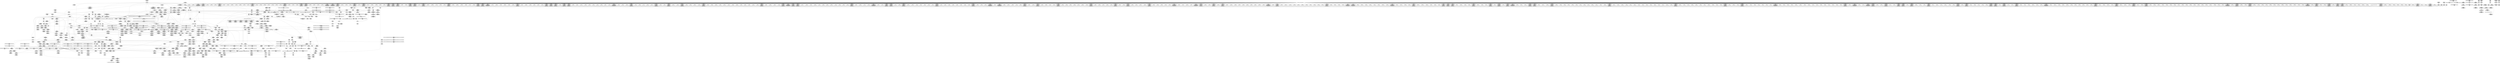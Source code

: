 digraph {
	CE0x47cba80 [shape=record,shape=Mrecord,label="{CE0x47cba80|12:_i32,_56:_i8*,_:_CRE_202,203_}"]
	CE0x47f7290 [shape=record,shape=Mrecord,label="{CE0x47f7290|inode_has_perm:_tobool2|security/selinux/hooks.c,1611|*SummSource*}"]
	CE0x479de10 [shape=record,shape=Mrecord,label="{CE0x479de10|inode_has_perm:_entry|*SummSink*}"]
	CE0x4770210 [shape=record,shape=Mrecord,label="{CE0x4770210|GLOBAL:_selinux_inode_getxattr.__warned|Global_var:selinux_inode_getxattr.__warned|*SummSource*}"]
	CE0x476f2a0 [shape=record,shape=Mrecord,label="{CE0x476f2a0|selinux_inode_getxattr:_tmp12|security/selinux/hooks.c,3041}"]
	CE0x47b1fb0 [shape=record,shape=Mrecord,label="{CE0x47b1fb0|12:_i32,_56:_i8*,_:_CRE_167,168_}"]
	CE0x47a4d10 [shape=record,shape=Mrecord,label="{CE0x47a4d10|avc_has_perm:_ssid|Function::avc_has_perm&Arg::ssid::|*SummSource*}"]
	CE0x47db650 [shape=record,shape=Mrecord,label="{CE0x47db650|12:_i32,_56:_i8*,_:_CRE_611,612_}"]
	CE0x47c7f80 [shape=record,shape=Mrecord,label="{CE0x47c7f80|12:_i32,_56:_i8*,_:_CRE_144,145_}"]
	CE0x47e11a0 [shape=record,shape=Mrecord,label="{CE0x47e11a0|12:_i32,_56:_i8*,_:_CRE_876,877_}"]
	CE0x474c010 [shape=record,shape=Mrecord,label="{CE0x474c010|104:_%struct.inode*,_:_CRE_176,177_}"]
	CE0x47a4a90 [shape=record,shape=Mrecord,label="{CE0x47a4a90|avc_has_perm:_entry|*SummSink*}"]
	CE0x47509a0 [shape=record,shape=Mrecord,label="{CE0x47509a0|selinux_inode_getxattr:_dentry|Function::selinux_inode_getxattr&Arg::dentry::|*SummSource*}"]
	CE0x47f20e0 [shape=record,shape=Mrecord,label="{CE0x47f20e0|__validate_creds:_tmp7|include/linux/cred.h,174}"]
	CE0x477d700 [shape=record,shape=Mrecord,label="{CE0x477d700|inode_has_perm:_if.then|*SummSource*}"]
	CE0x47ac040 [shape=record,shape=Mrecord,label="{CE0x47ac040|i8*_getelementptr_inbounds_(_25_x_i8_,_25_x_i8_*_.str3,_i32_0,_i32_0)|*Constant*}"]
	CE0x47d0950 [shape=record,shape=Mrecord,label="{CE0x47d0950|12:_i32,_56:_i8*,_:_CRE_295,296_}"]
	CE0x47d9770 [shape=record,shape=Mrecord,label="{CE0x47d9770|12:_i32,_56:_i8*,_:_CRE_585,586_}"]
	CE0x47f82d0 [shape=record,shape=Mrecord,label="{CE0x47f82d0|inode_has_perm:_tmp8|security/selinux/hooks.c,1611}"]
	CE0x47b2af0 [shape=record,shape=Mrecord,label="{CE0x47b2af0|12:_i32,_56:_i8*,_:_CRE_179,180_}"]
	CE0x47c0090 [shape=record,shape=Mrecord,label="{CE0x47c0090|104:_%struct.inode*,_:_CRE_16,24_|*MultipleSource*|Function::selinux_inode_getxattr&Arg::dentry::|Function::dentry_has_perm&Arg::dentry::|security/selinux/hooks.c,1627}"]
	CE0x474b7a0 [shape=record,shape=Mrecord,label="{CE0x474b7a0|104:_%struct.inode*,_:_CRE_167,168_}"]
	CE0x4814a60 [shape=record,shape=Mrecord,label="{CE0x4814a60|i64*_getelementptr_inbounds_(_5_x_i64_,_5_x_i64_*___llvm_gcov_ctr155,_i64_0,_i64_4)|*Constant*}"]
	CE0x47dd2b0 [shape=record,shape=Mrecord,label="{CE0x47dd2b0|12:_i32,_56:_i8*,_:_CRE_680,684_|*MultipleSource*|Function::inode_has_perm&Arg::inode::|*LoadInst*|security/selinux/hooks.c,1627|security/selinux/hooks.c,1611}"]
	CE0x47a1000 [shape=record,shape=Mrecord,label="{CE0x47a1000|_call_void_mcount()_#3|*SummSink*}"]
	CE0x479ab50 [shape=record,shape=Mrecord,label="{CE0x479ab50|104:_%struct.inode*,_:_CRE_214,215_}"]
	CE0x47d85a0 [shape=record,shape=Mrecord,label="{CE0x47d85a0|12:_i32,_56:_i8*,_:_CRE_570,571_}"]
	CE0x47b3dd0 [shape=record,shape=Mrecord,label="{CE0x47b3dd0|i64*_getelementptr_inbounds_(_8_x_i64_,_8_x_i64_*___llvm_gcov_ctr154,_i64_0,_i64_2)|*Constant*|*SummSink*}"]
	CE0x4766560 [shape=record,shape=Mrecord,label="{CE0x4766560|selinux_inode_getxattr:_tmp17|security/selinux/hooks.c,3041|*SummSink*}"]
	CE0x479f680 [shape=record,shape=Mrecord,label="{CE0x479f680|_ret_i32_%retval.0,_!dbg_!27739|security/selinux/hooks.c,1618|*SummSink*}"]
	CE0x4763480 [shape=record,shape=Mrecord,label="{CE0x4763480|dentry_has_perm:_dentry1|security/selinux/hooks.c,1631|*SummSink*}"]
	CE0x47b6cf0 [shape=record,shape=Mrecord,label="{CE0x47b6cf0|__validate_creds:_lnot1|include/linux/cred.h,173}"]
	CE0x47dd720 [shape=record,shape=Mrecord,label="{CE0x47dd720|12:_i32,_56:_i8*,_:_CRE_688,692_|*MultipleSource*|Function::inode_has_perm&Arg::inode::|*LoadInst*|security/selinux/hooks.c,1627|security/selinux/hooks.c,1611}"]
	CE0x4753e00 [shape=record,shape=Mrecord,label="{CE0x4753e00|dentry_has_perm:_type|security/selinux/hooks.c,1630|*SummSource*}"]
	CE0x4752f10 [shape=record,shape=Mrecord,label="{CE0x4752f10|104:_%struct.inode*,_:_CRE_309,310_}"]
	CE0x47e0950 [shape=record,shape=Mrecord,label="{CE0x47e0950|12:_i32,_56:_i8*,_:_CRE_869,870_}"]
	CE0x47e4f60 [shape=record,shape=Mrecord,label="{CE0x47e4f60|12:_i32,_56:_i8*,_:_CRE_928,929_}"]
	CE0x47c3df0 [shape=record,shape=Mrecord,label="{CE0x47c3df0|0:_i32,_4:_i32,_8:_i32,_12:_i32,_:_CMRE_20,24_|*MultipleSource*|security/selinux/hooks.c,196|security/selinux/hooks.c,197|*LoadInst*|security/selinux/hooks.c,196}"]
	CE0x47568a0 [shape=record,shape=Mrecord,label="{CE0x47568a0|selinux_inode_getxattr:_tmp9|security/selinux/hooks.c,3041}"]
	CE0x47cc7f0 [shape=record,shape=Mrecord,label="{CE0x47cc7f0|12:_i32,_56:_i8*,_:_CRE_240,241_}"]
	CE0x4758cd0 [shape=record,shape=Mrecord,label="{CE0x4758cd0|i8*_getelementptr_inbounds_(_45_x_i8_,_45_x_i8_*_.str12,_i32_0,_i32_0)|*Constant*|*SummSource*}"]
	CE0x4779b80 [shape=record,shape=Mrecord,label="{CE0x4779b80|selinux_inode_getxattr:_cred4|security/selinux/hooks.c,3041|*SummSink*}"]
	CE0x47dacd0 [shape=record,shape=Mrecord,label="{CE0x47dacd0|12:_i32,_56:_i8*,_:_CRE_603,604_}"]
	CE0x4776dd0 [shape=record,shape=Mrecord,label="{CE0x4776dd0|12:_i32,_56:_i8*,_:_CRE_153,154_}"]
	CE0x47d7070 [shape=record,shape=Mrecord,label="{CE0x47d7070|12:_i32,_56:_i8*,_:_CRE_553,554_}"]
	CE0x4759db0 [shape=record,shape=Mrecord,label="{CE0x4759db0|selinux_inode_getxattr:_bb|*SummSource*}"]
	CE0x4769930 [shape=record,shape=Mrecord,label="{CE0x4769930|i64*_getelementptr_inbounds_(_11_x_i64_,_11_x_i64_*___llvm_gcov_ctr239,_i64_0,_i64_8)|*Constant*}"]
	CE0x479ca90 [shape=record,shape=Mrecord,label="{CE0x479ca90|104:_%struct.inode*,_:_CRE_95,96_}"]
	CE0x474f7e0 [shape=record,shape=Mrecord,label="{CE0x474f7e0|selinux_inode_getxattr:_call5|security/selinux/hooks.c,3043|*SummSink*}"]
	CE0x47770a0 [shape=record,shape=Mrecord,label="{CE0x47770a0|12:_i32,_56:_i8*,_:_CRE_156,157_}"]
	CE0x47cb6c0 [shape=record,shape=Mrecord,label="{CE0x47cb6c0|12:_i32,_56:_i8*,_:_CRE_198,199_}"]
	CE0x4751d20 [shape=record,shape=Mrecord,label="{CE0x4751d20|_ret_i32_%call,_!dbg_!27723|security/selinux/hooks.c,1632|*SummSink*}"]
	CE0x47719f0 [shape=record,shape=Mrecord,label="{CE0x47719f0|i64_5|*Constant*|*SummSink*}"]
	CE0x479a880 [shape=record,shape=Mrecord,label="{CE0x479a880|104:_%struct.inode*,_:_CRE_211,212_}"]
	CE0x47cb300 [shape=record,shape=Mrecord,label="{CE0x47cb300|12:_i32,_56:_i8*,_:_CRE_194,195_}"]
	CE0x47ca1c0 [shape=record,shape=Mrecord,label="{CE0x47ca1c0|inode_has_perm:_call|security/selinux/hooks.c,1614|*SummSource*}"]
	CE0x47d06f0 [shape=record,shape=Mrecord,label="{CE0x47d06f0|12:_i32,_56:_i8*,_:_CRE_293,294_}"]
	CE0x4762940 [shape=record,shape=Mrecord,label="{CE0x4762940|__validate_creds:_tmp4|include/linux/cred.h,173|*SummSource*}"]
	CE0x47bbf50 [shape=record,shape=Mrecord,label="{CE0x47bbf50|__validate_creds:_line|Function::__validate_creds&Arg::line::|*SummSink*}"]
	CE0x47bf7a0 [shape=record,shape=Mrecord,label="{CE0x47bf7a0|104:_%struct.inode*,_:_CRE_0,4_|*MultipleSource*|Function::selinux_inode_getxattr&Arg::dentry::|Function::dentry_has_perm&Arg::dentry::|security/selinux/hooks.c,1627}"]
	CE0x47e19f0 [shape=record,shape=Mrecord,label="{CE0x47e19f0|12:_i32,_56:_i8*,_:_CRE_883,884_}"]
	CE0x479d670 [shape=record,shape=Mrecord,label="{CE0x479d670|inode_has_perm:_entry|*SummSource*}"]
	CE0x4774d80 [shape=record,shape=Mrecord,label="{CE0x4774d80|selinux_inode_getxattr:_tmp19|security/selinux/hooks.c,3041|*SummSource*}"]
	CE0x47d3b40 [shape=record,shape=Mrecord,label="{CE0x47d3b40|12:_i32,_56:_i8*,_:_CRE_440,448_|*MultipleSource*|Function::inode_has_perm&Arg::inode::|*LoadInst*|security/selinux/hooks.c,1627|security/selinux/hooks.c,1611}"]
	CE0x47fabe0 [shape=record,shape=Mrecord,label="{CE0x47fabe0|i32_512|*Constant*|*SummSink*}"]
	CE0x47bec30 [shape=record,shape=Mrecord,label="{CE0x47bec30|GLOBAL:___llvm_gcov_ctr155|Global_var:__llvm_gcov_ctr155}"]
	CE0x47cb210 [shape=record,shape=Mrecord,label="{CE0x47cb210|12:_i32,_56:_i8*,_:_CRE_193,194_}"]
	CE0x47d9fc0 [shape=record,shape=Mrecord,label="{CE0x47d9fc0|12:_i32,_56:_i8*,_:_CRE_592,593_}"]
	CE0x47d6380 [shape=record,shape=Mrecord,label="{CE0x47d6380|12:_i32,_56:_i8*,_:_CRE_520,528_|*MultipleSource*|Function::inode_has_perm&Arg::inode::|*LoadInst*|security/selinux/hooks.c,1627|security/selinux/hooks.c,1611}"]
	CE0x477de20 [shape=record,shape=Mrecord,label="{CE0x477de20|inode_has_perm:_tmp5|security/selinux/hooks.c,1609|*SummSink*}"]
	CE0x47f4880 [shape=record,shape=Mrecord,label="{CE0x47f4880|inode_has_perm:_and|security/selinux/hooks.c,1611|*SummSource*}"]
	CE0x47d4f00 [shape=record,shape=Mrecord,label="{CE0x47d4f00|12:_i32,_56:_i8*,_:_CRE_480,481_}"]
	CE0x47dce70 [shape=record,shape=Mrecord,label="{CE0x47dce70|12:_i32,_56:_i8*,_:_CRE_664,672_|*MultipleSource*|Function::inode_has_perm&Arg::inode::|*LoadInst*|security/selinux/hooks.c,1627|security/selinux/hooks.c,1611}"]
	CE0x47a2370 [shape=record,shape=Mrecord,label="{CE0x47a2370|__validate_creds:_lnot|include/linux/cred.h,173}"]
	CE0x47a5100 [shape=record,shape=Mrecord,label="{CE0x47a5100|avc_has_perm:_tsid|Function::avc_has_perm&Arg::tsid::|*SummSource*}"]
	CE0x4769d70 [shape=record,shape=Mrecord,label="{CE0x4769d70|selinux_inode_getxattr:_tmp15|security/selinux/hooks.c,3041}"]
	CE0x47d5f40 [shape=record,shape=Mrecord,label="{CE0x47d5f40|12:_i32,_56:_i8*,_:_CRE_508,512_|*MultipleSource*|Function::inode_has_perm&Arg::inode::|*LoadInst*|security/selinux/hooks.c,1627|security/selinux/hooks.c,1611}"]
	CE0x47e5420 [shape=record,shape=Mrecord,label="{CE0x47e5420|12:_i32,_56:_i8*,_:_CRE_932,933_}"]
	CE0x47c3f60 [shape=record,shape=Mrecord,label="{CE0x47c3f60|cred_sid:_tmp6|security/selinux/hooks.c,197}"]
	CE0x47b6050 [shape=record,shape=Mrecord,label="{CE0x47b6050|get_current:_tmp4|./arch/x86/include/asm/current.h,14}"]
	CE0x4753ae0 [shape=record,shape=Mrecord,label="{CE0x4753ae0|dentry_has_perm:_tmp4|*LoadInst*|security/selinux/hooks.c,1627|*SummSink*}"]
	CE0x479e100 [shape=record,shape=Mrecord,label="{CE0x479e100|inode_has_perm:_cred|Function::inode_has_perm&Arg::cred::|*SummSource*}"]
	CE0x479aa60 [shape=record,shape=Mrecord,label="{CE0x479aa60|104:_%struct.inode*,_:_CRE_213,214_}"]
	CE0x47550d0 [shape=record,shape=Mrecord,label="{CE0x47550d0|get_current:_tmp|*SummSink*}"]
	CE0x47cee00 [shape=record,shape=Mrecord,label="{CE0x47cee00|12:_i32,_56:_i8*,_:_CRE_272,273_}"]
	CE0x47cb7b0 [shape=record,shape=Mrecord,label="{CE0x47cb7b0|12:_i32,_56:_i8*,_:_CRE_199,200_}"]
	CE0x476da10 [shape=record,shape=Mrecord,label="{CE0x476da10|_call_void_lockdep_rcu_suspicious(i8*_getelementptr_inbounds_(_25_x_i8_,_25_x_i8_*_.str3,_i32_0,_i32_0),_i32_3041,_i8*_getelementptr_inbounds_(_45_x_i8_,_45_x_i8_*_.str12,_i32_0,_i32_0))_#10,_!dbg_!27729|security/selinux/hooks.c,3041}"]
	CE0x4761e50 [shape=record,shape=Mrecord,label="{CE0x4761e50|GLOBAL:___llvm_gcov_ctr155|Global_var:__llvm_gcov_ctr155|*SummSource*}"]
	CE0x474cb50 [shape=record,shape=Mrecord,label="{CE0x474cb50|104:_%struct.inode*,_:_CRE_188,189_}"]
	CE0x47d53c0 [shape=record,shape=Mrecord,label="{CE0x47d53c0|12:_i32,_56:_i8*,_:_CRE_484,485_}"]
	CE0x4780d60 [shape=record,shape=Mrecord,label="{CE0x4780d60|12:_i32,_56:_i8*,_:_CRE_120,128_|*MultipleSource*|Function::inode_has_perm&Arg::inode::|*LoadInst*|security/selinux/hooks.c,1627|security/selinux/hooks.c,1611}"]
	CE0x477b0b0 [shape=record,shape=Mrecord,label="{CE0x477b0b0|104:_%struct.inode*,_:_CRE_156,157_}"]
	CE0x47c86a0 [shape=record,shape=Mrecord,label="{CE0x47c86a0|__validate_creds:_conv|include/linux/cred.h,173|*SummSink*}"]
	CE0x4752bf0 [shape=record,shape=Mrecord,label="{CE0x4752bf0|104:_%struct.inode*,_:_CRE_306,307_}"]
	CE0x47afc80 [shape=record,shape=Mrecord,label="{CE0x47afc80|_call_void_mcount()_#3|*SummSource*}"]
	CE0x47f1f60 [shape=record,shape=Mrecord,label="{CE0x47f1f60|GLOBAL:___invalid_creds|*Constant*}"]
	CE0x4768fa0 [shape=record,shape=Mrecord,label="{CE0x4768fa0|selinux_inode_getxattr:_tmp14|security/selinux/hooks.c,3041|*SummSink*}"]
	CE0x47c36e0 [shape=record,shape=Mrecord,label="{CE0x47c36e0|i64*_getelementptr_inbounds_(_2_x_i64_,_2_x_i64_*___llvm_gcov_ctr131,_i64_0,_i64_0)|*Constant*|*SummSource*}"]
	CE0x4769610 [shape=record,shape=Mrecord,label="{CE0x4769610|i1_true|*Constant*|*SummSink*}"]
	CE0x47d74b0 [shape=record,shape=Mrecord,label="{CE0x47d74b0|12:_i32,_56:_i8*,_:_CRE_555,556_}"]
	CE0x47ca9a0 [shape=record,shape=Mrecord,label="{CE0x47ca9a0|12:_i32,_56:_i8*,_:_CRE_184,185_}"]
	CE0x47db2c0 [shape=record,shape=Mrecord,label="{CE0x47db2c0|12:_i32,_56:_i8*,_:_CRE_608,609_}"]
	CE0x4816010 [shape=record,shape=Mrecord,label="{CE0x4816010|cred_sid:_tmp5|security/selinux/hooks.c,196|*SummSource*}"]
	CE0x477f850 [shape=record,shape=Mrecord,label="{CE0x477f850|__validate_creds:_if.then}"]
	CE0x47d4dd0 [shape=record,shape=Mrecord,label="{CE0x47d4dd0|12:_i32,_56:_i8*,_:_CRE_479,480_}"]
	CE0x477d3c0 [shape=record,shape=Mrecord,label="{CE0x477d3c0|i1_true|*Constant*}"]
	CE0x477bf10 [shape=record,shape=Mrecord,label="{CE0x477bf10|dentry_has_perm:_tmp|*SummSource*}"]
	CE0x477b470 [shape=record,shape=Mrecord,label="{CE0x477b470|104:_%struct.inode*,_:_CRE_160,161_}"]
	CE0x47e5f70 [shape=record,shape=Mrecord,label="{CE0x47e5f70|12:_i32,_56:_i8*,_:_CRE_968,976_|*MultipleSource*|Function::inode_has_perm&Arg::inode::|*LoadInst*|security/selinux/hooks.c,1627|security/selinux/hooks.c,1611}"]
	CE0x4777730 [shape=record,shape=Mrecord,label="{CE0x4777730|12:_i32,_56:_i8*,_:_CRE_163,164_}"]
	CE0x4815dd0 [shape=record,shape=Mrecord,label="{CE0x4815dd0|i64*_getelementptr_inbounds_(_2_x_i64_,_2_x_i64_*___llvm_gcov_ctr131,_i64_0,_i64_0)|*Constant*|*SummSink*}"]
	CE0x47e18c0 [shape=record,shape=Mrecord,label="{CE0x47e18c0|12:_i32,_56:_i8*,_:_CRE_882,883_}"]
	CE0x47ecf50 [shape=record,shape=Mrecord,label="{CE0x47ecf50|inode_has_perm:_tmp15|*LoadInst*|security/selinux/hooks.c,1615}"]
	CE0x47e5d50 [shape=record,shape=Mrecord,label="{CE0x47e5d50|12:_i32,_56:_i8*,_:_CRE_960,968_|*MultipleSource*|Function::inode_has_perm&Arg::inode::|*LoadInst*|security/selinux/hooks.c,1627|security/selinux/hooks.c,1611}"]
	CE0x479a100 [shape=record,shape=Mrecord,label="{CE0x479a100|104:_%struct.inode*,_:_CRE_203,204_}"]
	CE0x47b1350 [shape=record,shape=Mrecord,label="{CE0x47b1350|get_current:_tmp3|*SummSink*}"]
	CE0x47d1070 [shape=record,shape=Mrecord,label="{CE0x47d1070|12:_i32,_56:_i8*,_:_CRE_301,302_}"]
	CE0x47c8ec0 [shape=record,shape=Mrecord,label="{CE0x47c8ec0|i64*_getelementptr_inbounds_(_8_x_i64_,_8_x_i64_*___llvm_gcov_ctr154,_i64_0,_i64_6)|*Constant*|*SummSource*}"]
	CE0x479ae20 [shape=record,shape=Mrecord,label="{CE0x479ae20|104:_%struct.inode*,_:_CRE_217,218_}"]
	CE0x4814690 [shape=record,shape=Mrecord,label="{CE0x4814690|GLOBAL:___invalid_creds|*Constant*|*SummSource*}"]
	CE0x479b960 [shape=record,shape=Mrecord,label="{CE0x479b960|104:_%struct.inode*,_:_CRE_256,264_|*MultipleSource*|Function::selinux_inode_getxattr&Arg::dentry::|Function::dentry_has_perm&Arg::dentry::|security/selinux/hooks.c,1627}"]
	CE0x47ed060 [shape=record,shape=Mrecord,label="{CE0x47ed060|inode_has_perm:_tmp15|*LoadInst*|security/selinux/hooks.c,1615|*SummSource*}"]
	CE0x479dbd0 [shape=record,shape=Mrecord,label="{CE0x479dbd0|GLOBAL:_inode_has_perm|*Constant*|*SummSource*}"]
	CE0x47567a0 [shape=record,shape=Mrecord,label="{CE0x47567a0|i64_4|*Constant*|*SummSink*}"]
	CE0x475a990 [shape=record,shape=Mrecord,label="{CE0x475a990|i64*_getelementptr_inbounds_(_11_x_i64_,_11_x_i64_*___llvm_gcov_ctr239,_i64_0,_i64_10)|*Constant*|*SummSink*}"]
	CE0x47a3f70 [shape=record,shape=Mrecord,label="{CE0x47a3f70|inode_has_perm:_call4|security/selinux/hooks.c,1617|*SummSource*}"]
	CE0x47d2820 [shape=record,shape=Mrecord,label="{CE0x47d2820|12:_i32,_56:_i8*,_:_CRE_360,376_|*MultipleSource*|Function::inode_has_perm&Arg::inode::|*LoadInst*|security/selinux/hooks.c,1627|security/selinux/hooks.c,1611}"]
	CE0x47a2560 [shape=record,shape=Mrecord,label="{CE0x47a2560|dentry_has_perm:_tmp|*SummSink*}"]
	CE0x47a5f70 [shape=record,shape=Mrecord,label="{CE0x47a5f70|avc_has_perm:_auditdata|Function::avc_has_perm&Arg::auditdata::|*SummSource*}"]
	CE0x477e260 [shape=record,shape=Mrecord,label="{CE0x477e260|cred_sid:_tmp2}"]
	CE0x47f83e0 [shape=record,shape=Mrecord,label="{CE0x47f83e0|inode_has_perm:_tmp8|security/selinux/hooks.c,1611|*SummSource*}"]
	CE0x47e0e10 [shape=record,shape=Mrecord,label="{CE0x47e0e10|12:_i32,_56:_i8*,_:_CRE_873,874_}"]
	CE0x47d0bb0 [shape=record,shape=Mrecord,label="{CE0x47d0bb0|12:_i32,_56:_i8*,_:_CRE_297,298_}"]
	CE0x47b3b10 [shape=record,shape=Mrecord,label="{CE0x47b3b10|dentry_has_perm:_tmp2}"]
	CE0x47f6a70 [shape=record,shape=Mrecord,label="{CE0x47f6a70|i64_0|*Constant*}"]
	CE0x47e6870 [shape=record,shape=Mrecord,label="{CE0x47e6870|12:_i32,_56:_i8*,_:_CRE_980,981_}"]
	CE0x47a5270 [shape=record,shape=Mrecord,label="{CE0x47a5270|avc_has_perm:_tsid|Function::avc_has_perm&Arg::tsid::|*SummSink*}"]
	CE0x47f24d0 [shape=record,shape=Mrecord,label="{CE0x47f24d0|_call_void___invalid_creds(%struct.cred*_%cred,_i8*_%file,_i32_%line)_#10,_!dbg_!27721|include/linux/cred.h,174|*SummSource*}"]
	CE0x4780970 [shape=record,shape=Mrecord,label="{CE0x4780970|12:_i32,_56:_i8*,_:_CRE_104,112_|*MultipleSource*|Function::inode_has_perm&Arg::inode::|*LoadInst*|security/selinux/hooks.c,1627|security/selinux/hooks.c,1611}"]
	CE0x47c8160 [shape=record,shape=Mrecord,label="{CE0x47c8160|12:_i32,_56:_i8*,_:_CRE_146,147_}"]
	CE0x47c9400 [shape=record,shape=Mrecord,label="{CE0x47c9400|inode_has_perm:_tmp13|security/selinux/hooks.c,1614}"]
	CE0x47e2830 [shape=record,shape=Mrecord,label="{CE0x47e2830|12:_i32,_56:_i8*,_:_CRE_895,896_}"]
	CE0x4774000 [shape=record,shape=Mrecord,label="{CE0x4774000|selinux_inode_getxattr:_tmp6|security/selinux/hooks.c,3041}"]
	CE0x479a790 [shape=record,shape=Mrecord,label="{CE0x479a790|104:_%struct.inode*,_:_CRE_210,211_}"]
	CE0x4778eb0 [shape=record,shape=Mrecord,label="{CE0x4778eb0|get_current:_entry|*SummSink*}"]
	CE0x4776ec0 [shape=record,shape=Mrecord,label="{CE0x4776ec0|12:_i32,_56:_i8*,_:_CRE_154,155_}"]
	CE0x47d8930 [shape=record,shape=Mrecord,label="{CE0x47d8930|12:_i32,_56:_i8*,_:_CRE_573,574_}"]
	CE0x479f4e0 [shape=record,shape=Mrecord,label="{CE0x479f4e0|_ret_i32_%retval.0,_!dbg_!27739|security/selinux/hooks.c,1618|*SummSource*}"]
	CE0x480ebf0 [shape=record,shape=Mrecord,label="{CE0x480ebf0|inode_has_perm:_tmp16|security/selinux/hooks.c,1615}"]
	CE0x47f39c0 [shape=record,shape=Mrecord,label="{CE0x47f39c0|inode_has_perm:_sid3|security/selinux/hooks.c,1617}"]
	CE0x47ce220 [shape=record,shape=Mrecord,label="{CE0x47ce220|12:_i32,_56:_i8*,_:_CRE_262,263_}"]
	CE0x47ef380 [shape=record,shape=Mrecord,label="{CE0x47ef380|inode_has_perm:_tmp17|security/selinux/hooks.c,1617|*SummSource*}"]
	CE0x476fa60 [shape=record,shape=Mrecord,label="{CE0x476fa60|i64*_getelementptr_inbounds_(_11_x_i64_,_11_x_i64_*___llvm_gcov_ctr239,_i64_0,_i64_1)|*Constant*|*SummSink*}"]
	CE0x479d500 [shape=record,shape=Mrecord,label="{CE0x479d500|dentry_has_perm:_call|security/selinux/hooks.c,1632|*SummSink*}"]
	CE0x4780100 [shape=record,shape=Mrecord,label="{CE0x4780100|12:_i32,_56:_i8*,_:_CRE_138,139_}"]
	CE0x47a0960 [shape=record,shape=Mrecord,label="{CE0x47a0960|dentry_has_perm:_tmp3}"]
	CE0x47d6160 [shape=record,shape=Mrecord,label="{CE0x47d6160|12:_i32,_56:_i8*,_:_CRE_512,520_|*MultipleSource*|Function::inode_has_perm&Arg::inode::|*LoadInst*|security/selinux/hooks.c,1627|security/selinux/hooks.c,1611}"]
	CE0x4768db0 [shape=record,shape=Mrecord,label="{CE0x4768db0|COLLAPSED:_GCMRE___llvm_gcov_ctr239_internal_global_11_x_i64_zeroinitializer:_elem_0:default:}"]
	CE0x4759f50 [shape=record,shape=Mrecord,label="{CE0x4759f50|selinux_inode_getxattr:_if.end|*SummSource*}"]
	CE0x47e1070 [shape=record,shape=Mrecord,label="{CE0x47e1070|12:_i32,_56:_i8*,_:_CRE_875,876_}"]
	CE0x477f2a0 [shape=record,shape=Mrecord,label="{CE0x477f2a0|__validate_creds:_call|include/linux/cred.h,173|*SummSink*}"]
	CE0x47d7c20 [shape=record,shape=Mrecord,label="{CE0x47d7c20|12:_i32,_56:_i8*,_:_CRE_562,563_}"]
	CE0x477e340 [shape=record,shape=Mrecord,label="{CE0x477e340|cred_sid:_tmp2|*SummSink*}"]
	CE0x47b9db0 [shape=record,shape=Mrecord,label="{CE0x47b9db0|i64_0|*Constant*}"]
	CE0x47540c0 [shape=record,shape=Mrecord,label="{CE0x47540c0|0:_i8,_8:_%struct.dentry*,_24:_%struct.selinux_audit_data*,_:_SCMRE_0,1_|*MultipleSource*|security/selinux/hooks.c,1630|security/selinux/hooks.c, 1628}"]
	CE0x47d6e50 [shape=record,shape=Mrecord,label="{CE0x47d6e50|12:_i32,_56:_i8*,_:_CRE_552,553_}"]
	CE0x47c7ce0 [shape=record,shape=Mrecord,label="{CE0x47c7ce0|12:_i32,_56:_i8*,_:_CRE_141,142_}"]
	CE0x47e1c50 [shape=record,shape=Mrecord,label="{CE0x47e1c50|12:_i32,_56:_i8*,_:_CRE_885,886_}"]
	CE0x4753cb0 [shape=record,shape=Mrecord,label="{CE0x4753cb0|dentry_has_perm:_type|security/selinux/hooks.c,1630}"]
	CE0x47d8210 [shape=record,shape=Mrecord,label="{CE0x47d8210|12:_i32,_56:_i8*,_:_CRE_567,568_}"]
	CE0x47e1400 [shape=record,shape=Mrecord,label="{CE0x47e1400|12:_i32,_56:_i8*,_:_CRE_878,879_}"]
	CE0x47aada0 [shape=record,shape=Mrecord,label="{CE0x47aada0|i64_1|*Constant*}"]
	CE0x47c2430 [shape=record,shape=Mrecord,label="{CE0x47c2430|inode_has_perm:_i_flags|security/selinux/hooks.c,1611}"]
	CE0x4761de0 [shape=record,shape=Mrecord,label="{CE0x4761de0|i64*_getelementptr_inbounds_(_5_x_i64_,_5_x_i64_*___llvm_gcov_ctr155,_i64_0,_i64_3)|*Constant*}"]
	CE0x475aa00 [shape=record,shape=Mrecord,label="{CE0x475aa00|selinux_inode_getxattr:_tmp19|security/selinux/hooks.c,3041|*SummSink*}"]
	CE0x47ba830 [shape=record,shape=Mrecord,label="{CE0x47ba830|12:_i32,_56:_i8*,_:_CRE_88,96_|*MultipleSource*|Function::inode_has_perm&Arg::inode::|*LoadInst*|security/selinux/hooks.c,1627|security/selinux/hooks.c,1611}"]
	CE0x47e6b70 [shape=record,shape=Mrecord,label="{CE0x47e6b70|12:_i32,_56:_i8*,_:_CRE_983,984_}"]
	CE0x47e5680 [shape=record,shape=Mrecord,label="{CE0x47e5680|12:_i32,_56:_i8*,_:_CRE_934,935_}"]
	CE0x47ba0b0 [shape=record,shape=Mrecord,label="{CE0x47ba0b0|inode_has_perm:_tobool|security/selinux/hooks.c,1611|*SummSink*}"]
	CE0x47e3ff0 [shape=record,shape=Mrecord,label="{CE0x47e3ff0|12:_i32,_56:_i8*,_:_CRE_915,916_}"]
	CE0x474fdb0 [shape=record,shape=Mrecord,label="{CE0x474fdb0|GLOBAL:_dentry_has_perm|*Constant*|*SummSource*}"]
	CE0x47beee0 [shape=record,shape=Mrecord,label="{CE0x47beee0|__validate_creds:_tmp2|include/linux/cred.h,173|*SummSink*}"]
	CE0x47d2c90 [shape=record,shape=Mrecord,label="{CE0x47d2c90|12:_i32,_56:_i8*,_:_CRE_384,388_|*MultipleSource*|Function::inode_has_perm&Arg::inode::|*LoadInst*|security/selinux/hooks.c,1627|security/selinux/hooks.c,1611}"]
	CE0x47df0a0 [shape=record,shape=Mrecord,label="{CE0x47df0a0|12:_i32,_56:_i8*,_:_CRE_800,804_|*MultipleSource*|Function::inode_has_perm&Arg::inode::|*LoadInst*|security/selinux/hooks.c,1627|security/selinux/hooks.c,1611}"]
	CE0x47f6e10 [shape=record,shape=Mrecord,label="{CE0x47f6e10|inode_has_perm:_expval|security/selinux/hooks.c,1611|*SummSource*}"]
	CE0x479d120 [shape=record,shape=Mrecord,label="{CE0x479d120|i64*_getelementptr_inbounds_(_2_x_i64_,_2_x_i64_*___llvm_gcov_ctr98,_i64_0,_i64_0)|*Constant*|*SummSink*}"]
	CE0x47cbc60 [shape=record,shape=Mrecord,label="{CE0x47cbc60|12:_i32,_56:_i8*,_:_CRE_204,205_}"]
	CE0x47ebd50 [shape=record,shape=Mrecord,label="{CE0x47ebd50|cred_sid:_entry|*SummSink*}"]
	CE0x4816bb0 [shape=record,shape=Mrecord,label="{CE0x4816bb0|0:_i32,_4:_i32,_8:_i32,_12:_i32,_:_CMRE_4,8_|*MultipleSource*|security/selinux/hooks.c,196|security/selinux/hooks.c,197|*LoadInst*|security/selinux/hooks.c,196}"]
	CE0x4749170 [shape=record,shape=Mrecord,label="{CE0x4749170|selinux_inode_getxattr:_do.body}"]
	CE0x477bea0 [shape=record,shape=Mrecord,label="{CE0x477bea0|COLLAPSED:_GCMRE___llvm_gcov_ctr153_internal_global_2_x_i64_zeroinitializer:_elem_0:default:}"]
	CE0x47f4b50 [shape=record,shape=Mrecord,label="{CE0x47f4b50|i1_true|*Constant*}"]
	CE0x47f9cc0 [shape=record,shape=Mrecord,label="{CE0x47f9cc0|i64*_getelementptr_inbounds_(_8_x_i64_,_8_x_i64_*___llvm_gcov_ctr154,_i64_0,_i64_5)|*Constant*|*SummSource*}"]
	CE0x47aea30 [shape=record,shape=Mrecord,label="{CE0x47aea30|i64*_getelementptr_inbounds_(_5_x_i64_,_5_x_i64_*___llvm_gcov_ctr155,_i64_0,_i64_0)|*Constant*}"]
	CE0x47ac180 [shape=record,shape=Mrecord,label="{CE0x47ac180|_call_void_mcount()_#3|*SummSource*}"]
	CE0x4817fe0 [shape=record,shape=Mrecord,label="{CE0x4817fe0|cred_sid:_bb|*SummSource*}"]
	CE0x47d4bd0 [shape=record,shape=Mrecord,label="{CE0x47d4bd0|12:_i32,_56:_i8*,_:_CRE_477,478_}"]
	CE0x47ccdf0 [shape=record,shape=Mrecord,label="{CE0x47ccdf0|12:_i32,_56:_i8*,_:_CRE_243,244_}"]
	CE0x4753180 [shape=record,shape=Mrecord,label="{CE0x4753180|104:_%struct.inode*,_:_CRE_312,313_}"]
	CE0x479bfb0 [shape=record,shape=Mrecord,label="{CE0x479bfb0|104:_%struct.inode*,_:_CRE_72,80_|*MultipleSource*|Function::selinux_inode_getxattr&Arg::dentry::|Function::dentry_has_perm&Arg::dentry::|security/selinux/hooks.c,1627}"]
	CE0x47a5e20 [shape=record,shape=Mrecord,label="{CE0x47a5e20|avc_has_perm:_auditdata|Function::avc_has_perm&Arg::auditdata::}"]
	CE0x475fe70 [shape=record,shape=Mrecord,label="{CE0x475fe70|selinux_inode_getxattr:_tmp13|security/selinux/hooks.c,3041|*SummSink*}"]
	CE0x47ae050 [shape=record,shape=Mrecord,label="{CE0x47ae050|__validate_creds:_file|Function::__validate_creds&Arg::file::|*SummSource*}"]
	CE0x47b4fe0 [shape=record,shape=Mrecord,label="{CE0x47b4fe0|inode_has_perm:_if.end|*SummSource*}"]
	CE0x479ba90 [shape=record,shape=Mrecord,label="{CE0x479ba90|104:_%struct.inode*,_:_CRE_264,272_|*MultipleSource*|Function::selinux_inode_getxattr&Arg::dentry::|Function::dentry_has_perm&Arg::dentry::|security/selinux/hooks.c,1627}"]
	CE0x47dfd30 [shape=record,shape=Mrecord,label="{CE0x47dfd30|12:_i32,_56:_i8*,_:_CRE_848,856_|*MultipleSource*|Function::inode_has_perm&Arg::inode::|*LoadInst*|security/selinux/hooks.c,1627|security/selinux/hooks.c,1611}"]
	CE0x4799e10 [shape=record,shape=Mrecord,label="{CE0x4799e10|104:_%struct.inode*,_:_CRE_200,201_}"]
	CE0x479d3a0 [shape=record,shape=Mrecord,label="{CE0x479d3a0|dentry_has_perm:_call|security/selinux/hooks.c,1632|*SummSource*}"]
	CE0x47cf780 [shape=record,shape=Mrecord,label="{CE0x47cf780|12:_i32,_56:_i8*,_:_CRE_280,281_}"]
	CE0x47ec330 [shape=record,shape=Mrecord,label="{CE0x47ec330|_ret_i32_%tmp6,_!dbg_!27716|security/selinux/hooks.c,197|*SummSource*}"]
	CE0x47d12d0 [shape=record,shape=Mrecord,label="{CE0x47d12d0|12:_i32,_56:_i8*,_:_CRE_303,304_}"]
	CE0x47ed2d0 [shape=record,shape=Mrecord,label="{CE0x47ed2d0|inode_has_perm:_sclass|security/selinux/hooks.c,1617|*SummSink*}"]
	CE0x4780b50 [shape=record,shape=Mrecord,label="{CE0x4780b50|12:_i32,_56:_i8*,_:_CRE_112,120_|*MultipleSource*|Function::inode_has_perm&Arg::inode::|*LoadInst*|security/selinux/hooks.c,1627|security/selinux/hooks.c,1611}"]
	CE0x4753720 [shape=record,shape=Mrecord,label="{CE0x4753720|104:_%struct.inode*,_:_CRE_318,319_}"]
	CE0x47dd9a0 [shape=record,shape=Mrecord,label="{CE0x47dd9a0|12:_i32,_56:_i8*,_:_CRE_696,704_|*MultipleSource*|Function::inode_has_perm&Arg::inode::|*LoadInst*|security/selinux/hooks.c,1627|security/selinux/hooks.c,1611}"]
	CE0x47a6a30 [shape=record,shape=Mrecord,label="{CE0x47a6a30|__validate_creds:_if.end}"]
	CE0x474dc90 [shape=record,shape=Mrecord,label="{CE0x474dc90|get_current:_tmp|*SummSource*}"]
	CE0x47ad0a0 [shape=record,shape=Mrecord,label="{CE0x47ad0a0|__validate_creds:_file|Function::__validate_creds&Arg::file::|*SummSink*}"]
	CE0x4777910 [shape=record,shape=Mrecord,label="{CE0x4777910|12:_i32,_56:_i8*,_:_CRE_165,166_}"]
	CE0x47566d0 [shape=record,shape=Mrecord,label="{CE0x47566d0|i64_4|*Constant*|*SummSource*}"]
	CE0x475e080 [shape=record,shape=Mrecord,label="{CE0x475e080|selinux_inode_getxattr:_tmp10|security/selinux/hooks.c,3041}"]
	CE0x4775050 [shape=record,shape=Mrecord,label="{CE0x4775050|selinux_inode_getxattr:_tmp18|security/selinux/hooks.c,3041|*SummSource*}"]
	CE0x47a1630 [shape=record,shape=Mrecord,label="{CE0x47a1630|i32_1|*Constant*}"]
	CE0x47f4810 [shape=record,shape=Mrecord,label="{CE0x47f4810|inode_has_perm:_and|security/selinux/hooks.c,1611}"]
	CE0x476d400 [shape=record,shape=Mrecord,label="{CE0x476d400|i8_1|*Constant*|*SummSource*}"]
	CE0x47ebc70 [shape=record,shape=Mrecord,label="{CE0x47ebc70|cred_sid:_entry|*SummSource*}"]
	CE0x4775f00 [shape=record,shape=Mrecord,label="{CE0x4775f00|cred_sid:_security|security/selinux/hooks.c,196|*SummSink*}"]
	CE0x47b9890 [shape=record,shape=Mrecord,label="{CE0x47b9890|_call_void___validate_creds(%struct.cred*_%cred,_i8*_getelementptr_inbounds_(_25_x_i8_,_25_x_i8_*_.str3,_i32_0,_i32_0),_i32_1609)_#10,_!dbg_!27719|security/selinux/hooks.c,1609|*SummSink*}"]
	CE0x474ba70 [shape=record,shape=Mrecord,label="{CE0x474ba70|104:_%struct.inode*,_:_CRE_170,171_}"]
	CE0x47daba0 [shape=record,shape=Mrecord,label="{CE0x47daba0|12:_i32,_56:_i8*,_:_CRE_602,603_}"]
	CE0x47d43c0 [shape=record,shape=Mrecord,label="{CE0x47d43c0|12:_i32,_56:_i8*,_:_CRE_472,473_}"]
	CE0x474f210 [shape=record,shape=Mrecord,label="{CE0x474f210|selinux_inode_getxattr:_tmp21|security/selinux/hooks.c,3041|*SummSink*}"]
	CE0x47dbea0 [shape=record,shape=Mrecord,label="{CE0x47dbea0|12:_i32,_56:_i8*,_:_CRE_618,619_}"]
	CE0x47dddb0 [shape=record,shape=Mrecord,label="{CE0x47dddb0|12:_i32,_56:_i8*,_:_CRE_712,728_|*MultipleSource*|Function::inode_has_perm&Arg::inode::|*LoadInst*|security/selinux/hooks.c,1627|security/selinux/hooks.c,1611}"]
	CE0x47bbda0 [shape=record,shape=Mrecord,label="{CE0x47bbda0|i32_1609|*Constant*|*SummSink*}"]
	CE0x475b9a0 [shape=record,shape=Mrecord,label="{CE0x475b9a0|_call_void_mcount()_#3|*SummSink*}"]
	CE0x4759a20 [shape=record,shape=Mrecord,label="{CE0x4759a20|i64_1|*Constant*}"]
	CE0x4750050 [shape=record,shape=Mrecord,label="{CE0x4750050|i32_16|*Constant*}"]
	CE0x47b9ee0 [shape=record,shape=Mrecord,label="{CE0x47b9ee0|i64_2|*Constant*}"]
	CE0x47b7800 [shape=record,shape=Mrecord,label="{CE0x47b7800|GLOBAL:___validate_creds|*Constant*|*SummSink*}"]
	CE0x4773c40 [shape=record,shape=Mrecord,label="{CE0x4773c40|i64_2|*Constant*|*SummSink*}"]
	CE0x4780790 [shape=record,shape=Mrecord,label="{CE0x4780790|12:_i32,_56:_i8*,_:_CRE_96,104_|*MultipleSource*|Function::inode_has_perm&Arg::inode::|*LoadInst*|security/selinux/hooks.c,1627|security/selinux/hooks.c,1611}"]
	CE0x479f050 [shape=record,shape=Mrecord,label="{CE0x479f050|inode_has_perm:_adp|Function::inode_has_perm&Arg::adp::|*SummSource*}"]
	CE0x47b0870 [shape=record,shape=Mrecord,label="{CE0x47b0870|12:_i32,_56:_i8*,_:_CRE_4,8_|*MultipleSource*|Function::inode_has_perm&Arg::inode::|*LoadInst*|security/selinux/hooks.c,1627|security/selinux/hooks.c,1611}"]
	CE0x479ef00 [shape=record,shape=Mrecord,label="{CE0x479ef00|inode_has_perm:_adp|Function::inode_has_perm&Arg::adp::}"]
	CE0x4778d50 [shape=record,shape=Mrecord,label="{CE0x4778d50|get_current:_entry|*SummSource*}"]
	CE0x47caf40 [shape=record,shape=Mrecord,label="{CE0x47caf40|12:_i32,_56:_i8*,_:_CRE_190,191_}"]
	CE0x47d05c0 [shape=record,shape=Mrecord,label="{CE0x47d05c0|12:_i32,_56:_i8*,_:_CRE_292,293_}"]
	CE0x47d3920 [shape=record,shape=Mrecord,label="{CE0x47d3920|12:_i32,_56:_i8*,_:_CRE_432,440_|*MultipleSource*|Function::inode_has_perm&Arg::inode::|*LoadInst*|security/selinux/hooks.c,1627|security/selinux/hooks.c,1611}"]
	CE0x47de410 [shape=record,shape=Mrecord,label="{CE0x47de410|12:_i32,_56:_i8*,_:_CRE_744,752_|*MultipleSource*|Function::inode_has_perm&Arg::inode::|*LoadInst*|security/selinux/hooks.c,1627|security/selinux/hooks.c,1611}"]
	CE0x47a2eb0 [shape=record,shape=Mrecord,label="{CE0x47a2eb0|i64*_getelementptr_inbounds_(_8_x_i64_,_8_x_i64_*___llvm_gcov_ctr154,_i64_0,_i64_7)|*Constant*|*SummSource*}"]
	CE0x475ad90 [shape=record,shape=Mrecord,label="{CE0x475ad90|selinux_inode_getxattr:_tmp20|security/selinux/hooks.c,3041|*SummSource*}"]
	CE0x4777280 [shape=record,shape=Mrecord,label="{CE0x4777280|12:_i32,_56:_i8*,_:_CRE_158,159_}"]
	CE0x479f400 [shape=record,shape=Mrecord,label="{CE0x479f400|_ret_i32_%retval.0,_!dbg_!27739|security/selinux/hooks.c,1618}"]
	CE0x4778690 [shape=record,shape=Mrecord,label="{CE0x4778690|12:_i32,_56:_i8*,_:_CRE_16,24_|*MultipleSource*|Function::inode_has_perm&Arg::inode::|*LoadInst*|security/selinux/hooks.c,1627|security/selinux/hooks.c,1611}"]
	CE0x47c42f0 [shape=record,shape=Mrecord,label="{CE0x47c42f0|cred_sid:_tmp6|security/selinux/hooks.c,197|*SummSource*}"]
	CE0x477a8f0 [shape=record,shape=Mrecord,label="{CE0x477a8f0|104:_%struct.inode*,_:_CRE_147,148_}"]
	CE0x479a3d0 [shape=record,shape=Mrecord,label="{CE0x479a3d0|104:_%struct.inode*,_:_CRE_206,207_}"]
	CE0x47b0ee0 [shape=record,shape=Mrecord,label="{CE0x47b0ee0|get_current:_tmp3|*SummSource*}"]
	CE0x47bbaa0 [shape=record,shape=Mrecord,label="{CE0x47bbaa0|cred_sid:_tmp3|*SummSource*}"]
	CE0x4816540 [shape=record,shape=Mrecord,label="{CE0x4816540|cred_sid:_sid|security/selinux/hooks.c,197|*SummSink*}"]
	CE0x4779760 [shape=record,shape=Mrecord,label="{CE0x4779760|i32_78|*Constant*|*SummSource*}"]
	CE0x4750b10 [shape=record,shape=Mrecord,label="{CE0x4750b10|selinux_inode_getxattr:_dentry|Function::selinux_inode_getxattr&Arg::dentry::|*SummSink*}"]
	CE0x47e1790 [shape=record,shape=Mrecord,label="{CE0x47e1790|12:_i32,_56:_i8*,_:_CRE_881,882_}"]
	CE0x47ec460 [shape=record,shape=Mrecord,label="{CE0x47ec460|_ret_i32_%tmp6,_!dbg_!27716|security/selinux/hooks.c,197|*SummSink*}"]
	CE0x47bbc30 [shape=record,shape=Mrecord,label="{CE0x47bbc30|cred_sid:_tmp3}"]
	CE0x476f8d0 [shape=record,shape=Mrecord,label="{CE0x476f8d0|i64*_getelementptr_inbounds_(_11_x_i64_,_11_x_i64_*___llvm_gcov_ctr239,_i64_0,_i64_6)|*Constant*}"]
	CE0x47cf8b0 [shape=record,shape=Mrecord,label="{CE0x47cf8b0|12:_i32,_56:_i8*,_:_CRE_281,282_}"]
	CE0x4776bf0 [shape=record,shape=Mrecord,label="{CE0x4776bf0|12:_i32,_56:_i8*,_:_CRE_151,152_}"]
	CE0x47aeb00 [shape=record,shape=Mrecord,label="{CE0x47aeb00|i64*_getelementptr_inbounds_(_5_x_i64_,_5_x_i64_*___llvm_gcov_ctr155,_i64_0,_i64_0)|*Constant*|*SummSource*}"]
	CE0x47df4e0 [shape=record,shape=Mrecord,label="{CE0x47df4e0|12:_i32,_56:_i8*,_:_CRE_816,824_|*MultipleSource*|Function::inode_has_perm&Arg::inode::|*LoadInst*|security/selinux/hooks.c,1627|security/selinux/hooks.c,1611}"]
	CE0x47dc490 [shape=record,shape=Mrecord,label="{CE0x47dc490|12:_i32,_56:_i8*,_:_CRE_623,624_}"]
	"CONST[source:1(input),value:2(dynamic)][purpose:{subject}]"
	CE0x4752fd0 [shape=record,shape=Mrecord,label="{CE0x4752fd0|104:_%struct.inode*,_:_CRE_310,311_}"]
	CE0x477ac00 [shape=record,shape=Mrecord,label="{CE0x477ac00|104:_%struct.inode*,_:_CRE_151,152_}"]
	CE0x47cb990 [shape=record,shape=Mrecord,label="{CE0x47cb990|12:_i32,_56:_i8*,_:_CRE_201,202_}"]
	CE0x4777190 [shape=record,shape=Mrecord,label="{CE0x4777190|12:_i32,_56:_i8*,_:_CRE_157,158_}"]
	CE0x47f3b90 [shape=record,shape=Mrecord,label="{CE0x47f3b90|inode_has_perm:_sid3|security/selinux/hooks.c,1617|*SummSink*}"]
	CE0x4775590 [shape=record,shape=Mrecord,label="{CE0x4775590|selinux_inode_getxattr:_tmp19|security/selinux/hooks.c,3041}"]
	CE0x476bf20 [shape=record,shape=Mrecord,label="{CE0x476bf20|i64*_getelementptr_inbounds_(_11_x_i64_,_11_x_i64_*___llvm_gcov_ctr239,_i64_0,_i64_9)|*Constant*}"]
	CE0x477e7c0 [shape=record,shape=Mrecord,label="{CE0x477e7c0|_call_void_mcount()_#3|*SummSource*}"]
	CE0x47ae2a0 [shape=record,shape=Mrecord,label="{CE0x47ae2a0|cred_sid:_tmp3|*SummSink*}"]
	CE0x47d54f0 [shape=record,shape=Mrecord,label="{CE0x47d54f0|12:_i32,_56:_i8*,_:_CRE_485,486_}"]
	CE0x47b0680 [shape=record,shape=Mrecord,label="{CE0x47b0680|12:_i32,_56:_i8*,_:_CRE_8,12_|*MultipleSource*|Function::inode_has_perm&Arg::inode::|*LoadInst*|security/selinux/hooks.c,1627|security/selinux/hooks.c,1611}"]
	CE0x47d30d0 [shape=record,shape=Mrecord,label="{CE0x47d30d0|12:_i32,_56:_i8*,_:_CRE_400,408_|*MultipleSource*|Function::inode_has_perm&Arg::inode::|*LoadInst*|security/selinux/hooks.c,1627|security/selinux/hooks.c,1611}"]
	CE0x47bb0f0 [shape=record,shape=Mrecord,label="{CE0x47bb0f0|_call_void_mcount()_#3|*SummSink*}"]
	CE0x47bfea0 [shape=record,shape=Mrecord,label="{CE0x47bfea0|104:_%struct.inode*,_:_CRE_8,12_|*MultipleSource*|Function::selinux_inode_getxattr&Arg::dentry::|Function::dentry_has_perm&Arg::dentry::|security/selinux/hooks.c,1627}"]
	CE0x47a0dc0 [shape=record,shape=Mrecord,label="{CE0x47a0dc0|_call_void_mcount()_#3|*SummSource*}"]
	CE0x477cf10 [shape=record,shape=Mrecord,label="{CE0x477cf10|inode_has_perm:_tmp}"]
	CE0x4760900 [shape=record,shape=Mrecord,label="{CE0x4760900|selinux_inode_getxattr:_call|security/selinux/hooks.c,3041|*SummSink*}"]
	CE0x47e67c0 [shape=record,shape=Mrecord,label="{CE0x47e67c0|12:_i32,_56:_i8*,_:_CRE_979,980_}"]
	CE0x479af10 [shape=record,shape=Mrecord,label="{CE0x479af10|104:_%struct.inode*,_:_CRE_218,219_}"]
	CE0x4750520 [shape=record,shape=Mrecord,label="{CE0x4750520|dentry_has_perm:_cred|Function::dentry_has_perm&Arg::cred::|*SummSink*}"]
	CE0x47b2cd0 [shape=record,shape=Mrecord,label="{CE0x47b2cd0|12:_i32,_56:_i8*,_:_CRE_181,182_}"]
	CE0x47ca810 [shape=record,shape=Mrecord,label="{CE0x47ca810|GLOBAL:_cred_sid|*Constant*|*SummSource*}"]
	CE0x47f1ef0 [shape=record,shape=Mrecord,label="{CE0x47f1ef0|__validate_creds:_tmp7|include/linux/cred.h,174|*SummSink*}"]
	CE0x479c3f0 [shape=record,shape=Mrecord,label="{CE0x479c3f0|104:_%struct.inode*,_:_CRE_89,90_}"]
	CE0x47821a0 [shape=record,shape=Mrecord,label="{CE0x47821a0|inode_has_perm:_tmp4|security/selinux/hooks.c,1609|*SummSink*}"]
	CE0x47da940 [shape=record,shape=Mrecord,label="{CE0x47da940|12:_i32,_56:_i8*,_:_CRE_600,601_}"]
	CE0x47ad560 [shape=record,shape=Mrecord,label="{CE0x47ad560|inode_has_perm:_return|*SummSink*}"]
	CE0x47f2830 [shape=record,shape=Mrecord,label="{CE0x47f2830|GLOBAL:___invalid_creds|*Constant*|*SummSink*}"]
	CE0x47a82a0 [shape=record,shape=Mrecord,label="{CE0x47a82a0|__validate_creds:_tmp2|include/linux/cred.h,173|*SummSource*}"]
	CE0x477ade0 [shape=record,shape=Mrecord,label="{CE0x477ade0|104:_%struct.inode*,_:_CRE_153,154_}"]
	CE0x47e7110 [shape=record,shape=Mrecord,label="{CE0x47e7110|12:_i32,_56:_i8*,_:_CRE_1000,1008_|*MultipleSource*|Function::inode_has_perm&Arg::inode::|*LoadInst*|security/selinux/hooks.c,1627|security/selinux/hooks.c,1611}"]
	CE0x47c2750 [shape=record,shape=Mrecord,label="{CE0x47c2750|COLLAPSED:_CMRE:_elem_0:default:}"]
	CE0x47fa2f0 [shape=record,shape=Mrecord,label="{CE0x47fa2f0|inode_has_perm:_tmp11|security/selinux/hooks.c,1612|*SummSource*}"]
	CE0x474f5c0 [shape=record,shape=Mrecord,label="{CE0x474f5c0|selinux_inode_getxattr:_call5|security/selinux/hooks.c,3043|*SummSource*}"]
	CE0x47f7b20 [shape=record,shape=Mrecord,label="{CE0x47f7b20|inode_has_perm:_tmp7|security/selinux/hooks.c,1611|*SummSink*}"]
	CE0x47c8250 [shape=record,shape=Mrecord,label="{CE0x47c8250|12:_i32,_56:_i8*,_:_CRE_147,148_}"]
	CE0x474bb60 [shape=record,shape=Mrecord,label="{CE0x474bb60|104:_%struct.inode*,_:_CRE_171,172_}"]
	CE0x47b2dc0 [shape=record,shape=Mrecord,label="{CE0x47b2dc0|12:_i32,_56:_i8*,_:_CRE_182,183_}"]
	CE0x47e0f40 [shape=record,shape=Mrecord,label="{CE0x47e0f40|12:_i32,_56:_i8*,_:_CRE_874,875_}"]
	CE0x47b91c0 [shape=record,shape=Mrecord,label="{CE0x47b91c0|i32_1609|*Constant*|*SummSource*}"]
	CE0x47bed40 [shape=record,shape=Mrecord,label="{CE0x47bed40|__validate_creds:_tmp2|include/linux/cred.h,173}"]
	CE0x4778090 [shape=record,shape=Mrecord,label="{CE0x4778090|GLOBAL:_get_current|*Constant*|*SummSource*}"]
	CE0x4817a00 [shape=record,shape=Mrecord,label="{CE0x4817a00|cred_sid:_bb}"]
	CE0x47cd0d0 [shape=record,shape=Mrecord,label="{CE0x47cd0d0|12:_i32,_56:_i8*,_:_CRE_247,248_}"]
	CE0x475bef0 [shape=record,shape=Mrecord,label="{CE0x475bef0|GLOBAL:___llvm_gcov_ctr239|Global_var:__llvm_gcov_ctr239|*SummSink*}"]
	CE0x47d7290 [shape=record,shape=Mrecord,label="{CE0x47d7290|12:_i32,_56:_i8*,_:_CRE_554,555_}"]
	CE0x475f410 [shape=record,shape=Mrecord,label="{CE0x475f410|get_current:_tmp2}"]
	CE0x4768800 [shape=record,shape=Mrecord,label="{CE0x4768800|selinux_inode_getxattr:_tmp7|security/selinux/hooks.c,3041}"]
	"CONST[source:0(mediator),value:2(dynamic)][purpose:{object}]"
	CE0x47e5a10 [shape=record,shape=Mrecord,label="{CE0x47e5a10|12:_i32,_56:_i8*,_:_CRE_944,952_|*MultipleSource*|Function::inode_has_perm&Arg::inode::|*LoadInst*|security/selinux/hooks.c,1627|security/selinux/hooks.c,1611}"]
	CE0x47ecc10 [shape=record,shape=Mrecord,label="{CE0x47ecc10|inode_has_perm:_i_security|security/selinux/hooks.c,1615|*SummSink*}"]
	CE0x47d5cf0 [shape=record,shape=Mrecord,label="{CE0x47d5cf0|12:_i32,_56:_i8*,_:_CRE_504,508_|*MultipleSource*|Function::inode_has_perm&Arg::inode::|*LoadInst*|security/selinux/hooks.c,1627|security/selinux/hooks.c,1611}"]
	CE0x47474c0 [shape=record,shape=Mrecord,label="{CE0x47474c0|selinux_inode_getxattr:_tmp1|*SummSource*}"]
	CE0x47dca30 [shape=record,shape=Mrecord,label="{CE0x47dca30|12:_i32,_56:_i8*,_:_CRE_648,656_|*MultipleSource*|Function::inode_has_perm&Arg::inode::|*LoadInst*|security/selinux/hooks.c,1627|security/selinux/hooks.c,1611}"]
	CE0x47e0360 [shape=record,shape=Mrecord,label="{CE0x47e0360|12:_i32,_56:_i8*,_:_CRE_865,866_}"]
	CE0x47e6ca0 [shape=record,shape=Mrecord,label="{CE0x47e6ca0|12:_i32,_56:_i8*,_:_CRE_984,988_|*MultipleSource*|Function::inode_has_perm&Arg::inode::|*LoadInst*|security/selinux/hooks.c,1627|security/selinux/hooks.c,1611}"]
	CE0x4771000 [shape=record,shape=Mrecord,label="{CE0x4771000|selinux_inode_getxattr:_tmp4|security/selinux/hooks.c,3041|*SummSource*}"]
	CE0x47a47d0 [shape=record,shape=Mrecord,label="{CE0x47a47d0|avc_has_perm:_entry|*SummSource*}"]
	CE0x480ed70 [shape=record,shape=Mrecord,label="{CE0x480ed70|inode_has_perm:_tmp16|security/selinux/hooks.c,1615|*SummSource*}"]
	CE0x4814900 [shape=record,shape=Mrecord,label="{CE0x4814900|i64*_getelementptr_inbounds_(_5_x_i64_,_5_x_i64_*___llvm_gcov_ctr155,_i64_0,_i64_4)|*Constant*|*SummSource*}"]
	CE0x47787f0 [shape=record,shape=Mrecord,label="{CE0x47787f0|12:_i32,_56:_i8*,_:_CRE_24,32_|*MultipleSource*|Function::inode_has_perm&Arg::inode::|*LoadInst*|security/selinux/hooks.c,1627|security/selinux/hooks.c,1611}"]
	CE0x47caa90 [shape=record,shape=Mrecord,label="{CE0x47caa90|12:_i32,_56:_i8*,_:_CRE_185,186_}"]
	CE0x47e6380 [shape=record,shape=Mrecord,label="{CE0x47e6380|12:_i32,_56:_i8*,_:_CRE_977,978_}"]
	CE0x4774130 [shape=record,shape=Mrecord,label="{CE0x4774130|selinux_inode_getxattr:_tmp6|security/selinux/hooks.c,3041|*SummSource*}"]
	CE0x47faa00 [shape=record,shape=Mrecord,label="{CE0x47faa00|i32_512|*Constant*}"]
	CE0x47f2fb0 [shape=record,shape=Mrecord,label="{CE0x47f2fb0|inode_has_perm:_tmp19|security/selinux/hooks.c,1618}"]
	CE0x4778a60 [shape=record,shape=Mrecord,label="{CE0x4778a60|GLOBAL:_get_current|*Constant*|*SummSink*}"]
	CE0x4759a90 [shape=record,shape=Mrecord,label="{CE0x4759a90|get_current:_tmp1}"]
	CE0x47eca30 [shape=record,shape=Mrecord,label="{CE0x47eca30|inode_has_perm:_i_security|security/selinux/hooks.c,1615}"]
	CE0x474c790 [shape=record,shape=Mrecord,label="{CE0x474c790|104:_%struct.inode*,_:_CRE_184,185_}"]
	CE0x47cae50 [shape=record,shape=Mrecord,label="{CE0x47cae50|12:_i32,_56:_i8*,_:_CRE_189,190_}"]
	CE0x47e07a0 [shape=record,shape=Mrecord,label="{CE0x47e07a0|12:_i32,_56:_i8*,_:_CRE_867,868_}"]
	CE0x47ccf20 [shape=record,shape=Mrecord,label="{CE0x47ccf20|12:_i32,_56:_i8*,_:_CRE_245,246_}"]
	CE0x47ce350 [shape=record,shape=Mrecord,label="{CE0x47ce350|12:_i32,_56:_i8*,_:_CRE_263,264_}"]
	CE0x47d93e0 [shape=record,shape=Mrecord,label="{CE0x47d93e0|12:_i32,_56:_i8*,_:_CRE_582,583_}"]
	CE0x47b2550 [shape=record,shape=Mrecord,label="{CE0x47b2550|12:_i32,_56:_i8*,_:_CRE_173,174_}"]
	CE0x47f77b0 [shape=record,shape=Mrecord,label="{CE0x47f77b0|inode_has_perm:_tmp7|security/selinux/hooks.c,1611}"]
	CE0x4756060 [shape=record,shape=Mrecord,label="{CE0x4756060|i32_0|*Constant*|*SummSource*}"]
	CE0x47653d0 [shape=record,shape=Mrecord,label="{CE0x47653d0|i8*_getelementptr_inbounds_(_25_x_i8_,_25_x_i8_*_.str3,_i32_0,_i32_0)|*Constant*|*SummSource*}"]
	CE0x47ca020 [shape=record,shape=Mrecord,label="{CE0x47ca020|i32_10|*Constant*|*SummSink*}"]
	CE0x47e1660 [shape=record,shape=Mrecord,label="{CE0x47e1660|12:_i32,_56:_i8*,_:_CRE_880,881_}"]
	CE0x4769e50 [shape=record,shape=Mrecord,label="{CE0x4769e50|selinux_inode_getxattr:_tmp15|security/selinux/hooks.c,3041|*SummSink*}"]
	CE0x47a45e0 [shape=record,shape=Mrecord,label="{CE0x47a45e0|i32_(i32,_i32,_i16,_i32,_%struct.common_audit_data*)*_bitcast_(i32_(i32,_i32,_i16,_i32,_%struct.common_audit_data.495*)*_avc_has_perm_to_i32_(i32,_i32,_i16,_i32,_%struct.common_audit_data*)*)|*Constant*|*SummSink*}"]
	CE0x47a56b0 [shape=record,shape=Mrecord,label="{CE0x47a56b0|avc_has_perm:_tclass|Function::avc_has_perm&Arg::tclass::|*SummSink*}"]
	CE0x479b690 [shape=record,shape=Mrecord,label="{CE0x479b690|104:_%struct.inode*,_:_CRE_240,248_|*MultipleSource*|Function::selinux_inode_getxattr&Arg::dentry::|Function::dentry_has_perm&Arg::dentry::|security/selinux/hooks.c,1627}"]
	CE0x47cf2c0 [shape=record,shape=Mrecord,label="{CE0x47cf2c0|12:_i32,_56:_i8*,_:_CRE_276,277_}"]
	CE0x47d7890 [shape=record,shape=Mrecord,label="{CE0x47d7890|12:_i32,_56:_i8*,_:_CRE_559,560_}"]
	CE0x477acf0 [shape=record,shape=Mrecord,label="{CE0x477acf0|104:_%struct.inode*,_:_CRE_152,153_}"]
	CE0x6320300 [shape=record,shape=Mrecord,label="{CE0x6320300|selinux_inode_getxattr:_land.lhs.true2|*SummSource*}"]
	CE0x4760080 [shape=record,shape=Mrecord,label="{CE0x4760080|i64*_getelementptr_inbounds_(_11_x_i64_,_11_x_i64_*___llvm_gcov_ctr239,_i64_0,_i64_8)|*Constant*|*SummSink*}"]
	CE0x4750410 [shape=record,shape=Mrecord,label="{CE0x4750410|dentry_has_perm:_cred|Function::dentry_has_perm&Arg::cred::|*SummSource*}"]
	CE0x4749bd0 [shape=record,shape=Mrecord,label="{CE0x4749bd0|i64*_getelementptr_inbounds_(_11_x_i64_,_11_x_i64_*___llvm_gcov_ctr239,_i64_0,_i64_0)|*Constant*|*SummSource*}"]
	CE0x47a3600 [shape=record,shape=Mrecord,label="{CE0x47a3600|inode_has_perm:_sclass|security/selinux/hooks.c,1617}"]
	CE0x47b06f0 [shape=record,shape=Mrecord,label="{CE0x47b06f0|12:_i32,_56:_i8*,_:_CRE_2,4_|*MultipleSource*|Function::inode_has_perm&Arg::inode::|*LoadInst*|security/selinux/hooks.c,1627|security/selinux/hooks.c,1611}"]
	CE0x4773d40 [shape=record,shape=Mrecord,label="{CE0x4773d40|i64_3|*Constant*}"]
	CE0x475abf0 [shape=record,shape=Mrecord,label="{CE0x475abf0|selinux_inode_getxattr:_tmp20|security/selinux/hooks.c,3041}"]
	CE0x479d330 [shape=record,shape=Mrecord,label="{CE0x479d330|GLOBAL:_inode_has_perm|*Constant*}"]
	CE0x477f710 [shape=record,shape=Mrecord,label="{CE0x477f710|__validate_creds:_bb|*SummSink*}"]
	CE0x4763010 [shape=record,shape=Mrecord,label="{CE0x4763010|dentry_has_perm:_u|security/selinux/hooks.c,1631}"]
	CE0x47ce940 [shape=record,shape=Mrecord,label="{CE0x47ce940|12:_i32,_56:_i8*,_:_CRE_268,269_}"]
	CE0x47d99d0 [shape=record,shape=Mrecord,label="{CE0x47d99d0|12:_i32,_56:_i8*,_:_CRE_587,588_}"]
	CE0x4777370 [shape=record,shape=Mrecord,label="{CE0x4777370|12:_i32,_56:_i8*,_:_CRE_159,160_}"]
	CE0x47e37a0 [shape=record,shape=Mrecord,label="{CE0x47e37a0|12:_i32,_56:_i8*,_:_CRE_908,909_}"]
	CE0x474c4c0 [shape=record,shape=Mrecord,label="{CE0x474c4c0|104:_%struct.inode*,_:_CRE_181,182_}"]
	CE0x47ec7b0 [shape=record,shape=Mrecord,label="{CE0x47ec7b0|i32_10|*Constant*|*SummSource*}"]
	CE0x47cc110 [shape=record,shape=Mrecord,label="{CE0x47cc110|12:_i32,_56:_i8*,_:_CRE_212,216_|*MultipleSource*|Function::inode_has_perm&Arg::inode::|*LoadInst*|security/selinux/hooks.c,1627|security/selinux/hooks.c,1611}"]
	CE0x47f48f0 [shape=record,shape=Mrecord,label="{CE0x47f48f0|inode_has_perm:_and|security/selinux/hooks.c,1611|*SummSink*}"]
	CE0x47d8800 [shape=record,shape=Mrecord,label="{CE0x47d8800|12:_i32,_56:_i8*,_:_CRE_572,573_}"]
	CE0x47a58f0 [shape=record,shape=Mrecord,label="{CE0x47a58f0|_ret_i32_%retval.0,_!dbg_!27728|security/selinux/avc.c,775}"]
	CE0x47cef30 [shape=record,shape=Mrecord,label="{CE0x47cef30|12:_i32,_56:_i8*,_:_CRE_273,274_}"]
	CE0x477e490 [shape=record,shape=Mrecord,label="{CE0x477e490|inode_has_perm:_tmp3|*SummSink*}"]
	CE0x47f8860 [shape=record,shape=Mrecord,label="{CE0x47f8860|inode_has_perm:_tmp9|security/selinux/hooks.c,1611}"]
	CE0x47ba650 [shape=record,shape=Mrecord,label="{CE0x47ba650|12:_i32,_56:_i8*,_:_CRE_80,88_|*MultipleSource*|Function::inode_has_perm&Arg::inode::|*LoadInst*|security/selinux/hooks.c,1627|security/selinux/hooks.c,1611}"]
	CE0x4768cd0 [shape=record,shape=Mrecord,label="{CE0x4768cd0|selinux_inode_getxattr:_tmp|*SummSource*}"]
	CE0x476a560 [shape=record,shape=Mrecord,label="{CE0x476a560|__validate_creds:_tmp5|include/linux/cred.h,173|*SummSource*}"]
	CE0x479a010 [shape=record,shape=Mrecord,label="{CE0x479a010|104:_%struct.inode*,_:_CRE_202,203_}"]
	CE0x47569a0 [shape=record,shape=Mrecord,label="{CE0x47569a0|selinux_inode_getxattr:_tmp9|security/selinux/hooks.c,3041|*SummSource*}"]
	CE0x4751300 [shape=record,shape=Mrecord,label="{CE0x4751300|i32_16|*Constant*|*SummSource*}"]
	CE0x474bf20 [shape=record,shape=Mrecord,label="{CE0x474bf20|104:_%struct.inode*,_:_CRE_175,176_}"]
	CE0x47ebec0 [shape=record,shape=Mrecord,label="{CE0x47ebec0|cred_sid:_cred|Function::cred_sid&Arg::cred::}"]
	CE0x4775d40 [shape=record,shape=Mrecord,label="{CE0x4775d40|cred_sid:_security|security/selinux/hooks.c,196}"]
	CE0x47c1710 [shape=record,shape=Mrecord,label="{CE0x47c1710|12:_i32,_56:_i8*,_:_CRE_32,40_|*MultipleSource*|Function::inode_has_perm&Arg::inode::|*LoadInst*|security/selinux/hooks.c,1627|security/selinux/hooks.c,1611}"]
	CE0x475e6f0 [shape=record,shape=Mrecord,label="{CE0x475e6f0|selinux_inode_getxattr:_tmp11|security/selinux/hooks.c,3041|*SummSource*}"]
	CE0x47d5290 [shape=record,shape=Mrecord,label="{CE0x47d5290|12:_i32,_56:_i8*,_:_CRE_483,484_}"]
	CE0x4759d40 [shape=record,shape=Mrecord,label="{CE0x4759d40|selinux_inode_getxattr:_bb}"]
	CE0x47d92b0 [shape=record,shape=Mrecord,label="{CE0x47d92b0|12:_i32,_56:_i8*,_:_CRE_581,582_}"]
	CE0x4775250 [shape=record,shape=Mrecord,label="{CE0x4775250|selinux_inode_getxattr:_tmp18|security/selinux/hooks.c,3041|*SummSink*}"]
	CE0x474c5b0 [shape=record,shape=Mrecord,label="{CE0x474c5b0|104:_%struct.inode*,_:_CRE_182,183_}"]
	CE0x4752e50 [shape=record,shape=Mrecord,label="{CE0x4752e50|104:_%struct.inode*,_:_CRE_308,309_}"]
	CE0x47bf8d0 [shape=record,shape=Mrecord,label="{CE0x47bf8d0|dentry_has_perm:_d_inode|security/selinux/hooks.c,1627|*SummSink*}"]
	CE0x47dc5c0 [shape=record,shape=Mrecord,label="{CE0x47dc5c0|12:_i32,_56:_i8*,_:_CRE_624,628_|*MultipleSource*|Function::inode_has_perm&Arg::inode::|*LoadInst*|security/selinux/hooks.c,1627|security/selinux/hooks.c,1611}"]
	CE0x4750350 [shape=record,shape=Mrecord,label="{CE0x4750350|dentry_has_perm:_cred|Function::dentry_has_perm&Arg::cred::}"]
	CE0x47a2db0 [shape=record,shape=Mrecord,label="{CE0x47a2db0|i64*_getelementptr_inbounds_(_8_x_i64_,_8_x_i64_*___llvm_gcov_ctr154,_i64_0,_i64_7)|*Constant*}"]
	CE0x47a38f0 [shape=record,shape=Mrecord,label="{CE0x47a38f0|inode_has_perm:_tmp18|security/selinux/hooks.c,1617|*SummSource*}"]
	CE0x47e3c60 [shape=record,shape=Mrecord,label="{CE0x47e3c60|12:_i32,_56:_i8*,_:_CRE_912,913_}"]
	CE0x47d7fb0 [shape=record,shape=Mrecord,label="{CE0x47d7fb0|12:_i32,_56:_i8*,_:_CRE_565,566_}"]
	CE0x479b2d0 [shape=record,shape=Mrecord,label="{CE0x479b2d0|104:_%struct.inode*,_:_CRE_222,223_}"]
	CE0x47cfb10 [shape=record,shape=Mrecord,label="{CE0x47cfb10|12:_i32,_56:_i8*,_:_CRE_283,284_}"]
	CE0x477b920 [shape=record,shape=Mrecord,label="{CE0x477b920|104:_%struct.inode*,_:_CRE_165,166_}"]
	CE0x47af6a0 [shape=record,shape=Mrecord,label="{CE0x47af6a0|_call_void___validate_creds(%struct.cred*_%cred,_i8*_getelementptr_inbounds_(_25_x_i8_,_25_x_i8_*_.str3,_i32_0,_i32_0),_i32_1609)_#10,_!dbg_!27719|security/selinux/hooks.c,1609}"]
	CE0x47a5db0 [shape=record,shape=Mrecord,label="{CE0x47a5db0|inode_has_perm:_retval.0}"]
	CE0x479c210 [shape=record,shape=Mrecord,label="{CE0x479c210|104:_%struct.inode*,_:_CRE_88,89_}"]
	CE0x47ec1d0 [shape=record,shape=Mrecord,label="{CE0x47ec1d0|_ret_i32_%tmp6,_!dbg_!27716|security/selinux/hooks.c,197}"]
	CE0x47d80e0 [shape=record,shape=Mrecord,label="{CE0x47d80e0|12:_i32,_56:_i8*,_:_CRE_566,567_}"]
	CE0x479ac40 [shape=record,shape=Mrecord,label="{CE0x479ac40|104:_%struct.inode*,_:_CRE_215,216_}"]
	CE0x47b6e70 [shape=record,shape=Mrecord,label="{CE0x47b6e70|__validate_creds:_lnot1|include/linux/cred.h,173|*SummSource*}"]
	CE0x477c3e0 [shape=record,shape=Mrecord,label="{CE0x477c3e0|selinux_inode_getxattr:_tmp3|*SummSink*}"]
	CE0x4774fe0 [shape=record,shape=Mrecord,label="{CE0x4774fe0|selinux_inode_getxattr:_tmp18|security/selinux/hooks.c,3041}"]
	CE0x47f4e40 [shape=record,shape=Mrecord,label="{CE0x47f4e40|inode_has_perm:_tobool|security/selinux/hooks.c,1611|*SummSource*}"]
	CE0x47cea70 [shape=record,shape=Mrecord,label="{CE0x47cea70|12:_i32,_56:_i8*,_:_CRE_269,270_}"]
	CE0x47aba00 [shape=record,shape=Mrecord,label="{CE0x47aba00|__validate_creds:_conv|include/linux/cred.h,173}"]
	CE0x476acd0 [shape=record,shape=Mrecord,label="{CE0x476acd0|i64*_getelementptr_inbounds_(_5_x_i64_,_5_x_i64_*___llvm_gcov_ctr155,_i64_0,_i64_3)|*Constant*|*SummSink*}"]
	CE0x47db780 [shape=record,shape=Mrecord,label="{CE0x47db780|12:_i32,_56:_i8*,_:_CRE_612,613_}"]
	CE0x47f91a0 [shape=record,shape=Mrecord,label="{CE0x47f91a0|inode_has_perm:_tmp9|security/selinux/hooks.c,1611|*SummSource*}"]
	CE0x477f8c0 [shape=record,shape=Mrecord,label="{CE0x477f8c0|__validate_creds:_if.then|*SummSource*}"]
	CE0x47d8df0 [shape=record,shape=Mrecord,label="{CE0x47d8df0|12:_i32,_56:_i8*,_:_CRE_577,578_}"]
	CE0x47eba60 [shape=record,shape=Mrecord,label="{CE0x47eba60|GLOBAL:_cred_sid|*Constant*|*SummSink*}"]
	CE0x47c9470 [shape=record,shape=Mrecord,label="{CE0x47c9470|inode_has_perm:_tmp13|security/selinux/hooks.c,1614|*SummSource*}"]
	CE0x4750e70 [shape=record,shape=Mrecord,label="{CE0x4750e70|dentry_has_perm:_dentry|Function::dentry_has_perm&Arg::dentry::}"]
	CE0x47ad7b0 [shape=record,shape=Mrecord,label="{CE0x47ad7b0|i64*_getelementptr_inbounds_(_8_x_i64_,_8_x_i64_*___llvm_gcov_ctr154,_i64_0,_i64_0)|*Constant*|*SummSource*}"]
	CE0x47b8600 [shape=record,shape=Mrecord,label="{CE0x47b8600|__validate_creds:_tmp1|*SummSource*}"]
	CE0x4753090 [shape=record,shape=Mrecord,label="{CE0x4753090|104:_%struct.inode*,_:_CRE_311,312_}"]
	CE0x47664f0 [shape=record,shape=Mrecord,label="{CE0x47664f0|selinux_inode_getxattr:_tmp17|security/selinux/hooks.c,3041|*SummSource*}"]
	CE0x47bf940 [shape=record,shape=Mrecord,label="{CE0x47bf940|dentry_has_perm:_d_inode|security/selinux/hooks.c,1627|*SummSource*}"]
	CE0x47cbf30 [shape=record,shape=Mrecord,label="{CE0x47cbf30|12:_i32,_56:_i8*,_:_CRE_207,208_}"]
	CE0x47ba470 [shape=record,shape=Mrecord,label="{CE0x47ba470|12:_i32,_56:_i8*,_:_CRE_76,80_|*MultipleSource*|Function::inode_has_perm&Arg::inode::|*LoadInst*|security/selinux/hooks.c,1627|security/selinux/hooks.c,1611}"]
	CE0x47499c0 [shape=record,shape=Mrecord,label="{CE0x47499c0|selinux_inode_getxattr:_do.end|*SummSink*}"]
	CE0x47b2a00 [shape=record,shape=Mrecord,label="{CE0x47b2a00|12:_i32,_56:_i8*,_:_CRE_178,179_}"]
	CE0x479b0f0 [shape=record,shape=Mrecord,label="{CE0x479b0f0|104:_%struct.inode*,_:_CRE_220,221_}"]
	CE0x474c1f0 [shape=record,shape=Mrecord,label="{CE0x474c1f0|104:_%struct.inode*,_:_CRE_178,179_}"]
	CE0x47e3080 [shape=record,shape=Mrecord,label="{CE0x47e3080|12:_i32,_56:_i8*,_:_CRE_902,903_}"]
	CE0x4751060 [shape=record,shape=Mrecord,label="{CE0x4751060|dentry_has_perm:_dentry|Function::dentry_has_perm&Arg::dentry::|*SummSink*}"]
	CE0x4775c00 [shape=record,shape=Mrecord,label="{CE0x4775c00|i32_22|*Constant*|*SummSource*}"]
	CE0x4781410 [shape=record,shape=Mrecord,label="{CE0x4781410|inode_has_perm:_bb|*SummSource*}"]
	CE0x47d5ae0 [shape=record,shape=Mrecord,label="{CE0x47d5ae0|12:_i32,_56:_i8*,_:_CRE_500,504_|*MultipleSource*|Function::inode_has_perm&Arg::inode::|*LoadInst*|security/selinux/hooks.c,1627|security/selinux/hooks.c,1611}"]
	CE0x47ec6d0 [shape=record,shape=Mrecord,label="{CE0x47ec6d0|i32_10|*Constant*}"]
	CE0x47a5b40 [shape=record,shape=Mrecord,label="{CE0x47a5b40|avc_has_perm:_requested|Function::avc_has_perm&Arg::requested::|*SummSource*}"]
	CE0x47c47d0 [shape=record,shape=Mrecord,label="{CE0x47c47d0|cred_sid:_tmp6|security/selinux/hooks.c,197|*SummSink*}"]
	CE0x479c0e0 [shape=record,shape=Mrecord,label="{CE0x479c0e0|104:_%struct.inode*,_:_CRE_80,88_|*MultipleSource*|Function::selinux_inode_getxattr&Arg::dentry::|Function::dentry_has_perm&Arg::dentry::|security/selinux/hooks.c,1627}"]
	CE0x47b50f0 [shape=record,shape=Mrecord,label="{CE0x47b50f0|inode_has_perm:_if.end|*SummSink*}"]
	CE0x47de1f0 [shape=record,shape=Mrecord,label="{CE0x47de1f0|12:_i32,_56:_i8*,_:_CRE_736,740_|*MultipleSource*|Function::inode_has_perm&Arg::inode::|*LoadInst*|security/selinux/hooks.c,1627|security/selinux/hooks.c,1611}"]
	CE0x47f97f0 [shape=record,shape=Mrecord,label="{CE0x47f97f0|inode_has_perm:_tmp10|security/selinux/hooks.c,1611|*SummSink*}"]
	CE0x47de850 [shape=record,shape=Mrecord,label="{CE0x47de850|12:_i32,_56:_i8*,_:_CRE_760,768_|*MultipleSource*|Function::inode_has_perm&Arg::inode::|*LoadInst*|security/selinux/hooks.c,1627|security/selinux/hooks.c,1611}"]
	CE0x47b7440 [shape=record,shape=Mrecord,label="{CE0x47b7440|__validate_creds:_tmp}"]
	CE0x474c100 [shape=record,shape=Mrecord,label="{CE0x474c100|104:_%struct.inode*,_:_CRE_177,178_}"]
	CE0x47f70a0 [shape=record,shape=Mrecord,label="{CE0x47f70a0|inode_has_perm:_tmp7|security/selinux/hooks.c,1611|*SummSource*}"]
	CE0x475dc50 [shape=record,shape=Mrecord,label="{CE0x475dc50|dentry_has_perm:_bb}"]
	CE0x47abde0 [shape=record,shape=Mrecord,label="{CE0x47abde0|__validate_creds:_cred|Function::__validate_creds&Arg::cred::|*SummSink*}"]
	CE0x477a960 [shape=record,shape=Mrecord,label="{CE0x477a960|104:_%struct.inode*,_:_CRE_148,149_}"]
	CE0x47cd770 [shape=record,shape=Mrecord,label="{CE0x47cd770|12:_i32,_56:_i8*,_:_CRE_253,254_}"]
	CE0x4752a00 [shape=record,shape=Mrecord,label="{CE0x4752a00|104:_%struct.inode*,_:_CRE_305,306_}"]
	CE0x47ccc10 [shape=record,shape=Mrecord,label="{CE0x47ccc10|12:_i32,_56:_i8*,_:_CRE_242,243_}"]
	CE0x47db3f0 [shape=record,shape=Mrecord,label="{CE0x47db3f0|12:_i32,_56:_i8*,_:_CRE_609,610_}"]
	CE0x47822a0 [shape=record,shape=Mrecord,label="{CE0x47822a0|dentry_has_perm:_ad|security/selinux/hooks.c, 1628|*SummSource*}"]
	CE0x4776fb0 [shape=record,shape=Mrecord,label="{CE0x4776fb0|12:_i32,_56:_i8*,_:_CRE_155,156_}"]
	CE0x477a6c0 [shape=record,shape=Mrecord,label="{CE0x477a6c0|104:_%struct.inode*,_:_CRE_145,146_}"]
	CE0x4770e60 [shape=record,shape=Mrecord,label="{CE0x4770e60|i64_3|*Constant*|*SummSink*}"]
	CE0x477ed70 [shape=record,shape=Mrecord,label="{CE0x477ed70|inode_has_perm:_tmp5|security/selinux/hooks.c,1609}"]
	CE0x47b6f30 [shape=record,shape=Mrecord,label="{CE0x47b6f30|inode_has_perm:_tmp1|*SummSource*}"]
	CE0x474e3d0 [shape=record,shape=Mrecord,label="{CE0x474e3d0|get_current:_tmp4|./arch/x86/include/asm/current.h,14|*SummSink*}"]
	CE0x47e0850 [shape=record,shape=Mrecord,label="{CE0x47e0850|12:_i32,_56:_i8*,_:_CRE_868,869_}"]
	CE0x47a5410 [shape=record,shape=Mrecord,label="{CE0x47a5410|avc_has_perm:_tclass|Function::avc_has_perm&Arg::tclass::}"]
	CE0x47cfd70 [shape=record,shape=Mrecord,label="{CE0x47cfd70|12:_i32,_56:_i8*,_:_CRE_285,286_}"]
	CE0x475a1b0 [shape=record,shape=Mrecord,label="{CE0x475a1b0|selinux_inode_getxattr:_if.end}"]
	CE0x4817530 [shape=record,shape=Mrecord,label="{CE0x4817530|__validate_creds:_tmp8|include/linux/cred.h,175}"]
	CE0x4817cf0 [shape=record,shape=Mrecord,label="{CE0x4817cf0|__validate_creds:_tmp9|include/linux/cred.h,175|*SummSource*}"]
	CE0x47aacc0 [shape=record,shape=Mrecord,label="{CE0x47aacc0|inode_has_perm:_tmp|*SummSink*}"]
	CE0x47afd90 [shape=record,shape=Mrecord,label="{CE0x47afd90|i64*_getelementptr_inbounds_(_8_x_i64_,_8_x_i64_*___llvm_gcov_ctr154,_i64_0,_i64_2)|*Constant*}"]
	CE0x4751450 [shape=record,shape=Mrecord,label="{CE0x4751450|i32_16|*Constant*|*SummSink*}"]
	CE0x47ca8b0 [shape=record,shape=Mrecord,label="{CE0x47ca8b0|12:_i32,_56:_i8*,_:_CRE_183,184_}"]
	CE0x47d7e80 [shape=record,shape=Mrecord,label="{CE0x47d7e80|12:_i32,_56:_i8*,_:_CRE_564,565_}"]
	CE0x476a3e0 [shape=record,shape=Mrecord,label="{CE0x476a3e0|__validate_creds:_tmp5|include/linux/cred.h,173}"]
	CE0x47dc6f0 [shape=record,shape=Mrecord,label="{CE0x47dc6f0|12:_i32,_56:_i8*,_:_CRE_632,640_|*MultipleSource*|Function::inode_has_perm&Arg::inode::|*LoadInst*|security/selinux/hooks.c,1627|security/selinux/hooks.c,1611}"]
	CE0x4759fc0 [shape=record,shape=Mrecord,label="{CE0x4759fc0|selinux_inode_getxattr:_if.end|*SummSink*}"]
	CE0x47b2730 [shape=record,shape=Mrecord,label="{CE0x47b2730|12:_i32,_56:_i8*,_:_CRE_175,176_}"]
	CE0x4779930 [shape=record,shape=Mrecord,label="{CE0x4779930|dentry_has_perm:_entry|*SummSource*}"]
	CE0x474d0f0 [shape=record,shape=Mrecord,label="{CE0x474d0f0|104:_%struct.inode*,_:_CRE_194,195_}"]
	CE0x4777820 [shape=record,shape=Mrecord,label="{CE0x4777820|12:_i32,_56:_i8*,_:_CRE_164,165_}"]
	CE0x47a6640 [shape=record,shape=Mrecord,label="{CE0x47a6640|i64*_getelementptr_inbounds_(_8_x_i64_,_8_x_i64_*___llvm_gcov_ctr154,_i64_0,_i64_7)|*Constant*|*SummSink*}"]
	CE0x479e620 [shape=record,shape=Mrecord,label="{CE0x479e620|inode_has_perm:_inode|Function::inode_has_perm&Arg::inode::|*SummSource*}"]
	CE0x4753810 [shape=record,shape=Mrecord,label="{CE0x4753810|104:_%struct.inode*,_:_CRE_319,320_}"]
	CE0x47b64e0 [shape=record,shape=Mrecord,label="{CE0x47b64e0|__validate_creds:_entry|*SummSource*}"]
	CE0x4762b40 [shape=record,shape=Mrecord,label="{CE0x4762b40|i8_10|*Constant*}"]
	CE0x477a3c0 [shape=record,shape=Mrecord,label="{CE0x477a3c0|104:_%struct.inode*,_:_CRE_112,144_|*MultipleSource*|Function::selinux_inode_getxattr&Arg::dentry::|Function::dentry_has_perm&Arg::dentry::|security/selinux/hooks.c,1627}"]
	CE0x47bb500 [shape=record,shape=Mrecord,label="{CE0x47bb500|i64*_getelementptr_inbounds_(_8_x_i64_,_8_x_i64_*___llvm_gcov_ctr154,_i64_0,_i64_1)|*Constant*}"]
	CE0x4770af0 [shape=record,shape=Mrecord,label="{CE0x4770af0|selinux_inode_getxattr:_tmp8|security/selinux/hooks.c,3041|*SummSource*}"]
	CE0x47cf520 [shape=record,shape=Mrecord,label="{CE0x47cf520|12:_i32,_56:_i8*,_:_CRE_278,279_}"]
	CE0x47aedc0 [shape=record,shape=Mrecord,label="{CE0x47aedc0|inode_has_perm:_tmp2|*SummSource*}"]
	CE0x47f9680 [shape=record,shape=Mrecord,label="{CE0x47f9680|inode_has_perm:_tmp10|security/selinux/hooks.c,1611|*SummSource*}"]
	CE0x47a0ed0 [shape=record,shape=Mrecord,label="{CE0x47a0ed0|_call_void_mcount()_#3}"]
	CE0x4782310 [shape=record,shape=Mrecord,label="{CE0x4782310|dentry_has_perm:_tmp1}"]
	CE0x47e3ec0 [shape=record,shape=Mrecord,label="{CE0x47e3ec0|12:_i32,_56:_i8*,_:_CRE_914,915_}"]
	CE0x48175a0 [shape=record,shape=Mrecord,label="{CE0x48175a0|__validate_creds:_tmp8|include/linux/cred.h,175|*SummSource*}"]
	CE0x474f0f0 [shape=record,shape=Mrecord,label="{CE0x474f0f0|selinux_inode_getxattr:_tmp21|security/selinux/hooks.c,3041|*SummSource*}"]
	CE0x47c1aa0 [shape=record,shape=Mrecord,label="{CE0x47c1aa0|12:_i32,_56:_i8*,_:_CRE_48,56_|*MultipleSource*|Function::inode_has_perm&Arg::inode::|*LoadInst*|security/selinux/hooks.c,1627|security/selinux/hooks.c,1611}"]
	CE0x47be860 [shape=record,shape=Mrecord,label="{CE0x47be860|__validate_creds:_tobool|include/linux/cred.h,173|*SummSource*}"]
	CE0x47d2410 [shape=record,shape=Mrecord,label="{CE0x47d2410|12:_i32,_56:_i8*,_:_CRE_344,352_|*MultipleSource*|Function::inode_has_perm&Arg::inode::|*LoadInst*|security/selinux/hooks.c,1627|security/selinux/hooks.c,1611}"]
	CE0x477c2a0 [shape=record,shape=Mrecord,label="{CE0x477c2a0|selinux_inode_getxattr:_tmp3|*SummSource*}"]
	CE0x47afa50 [shape=record,shape=Mrecord,label="{CE0x47afa50|__validate_creds:_tmp1|*SummSink*}"]
	CE0x47651a0 [shape=record,shape=Mrecord,label="{CE0x47651a0|GLOBAL:_lockdep_rcu_suspicious|*Constant*|*SummSink*}"]
	CE0x47e4970 [shape=record,shape=Mrecord,label="{CE0x47e4970|12:_i32,_56:_i8*,_:_CRE_923,924_}"]
	CE0x477a1e0 [shape=record,shape=Mrecord,label="{CE0x477a1e0|dentry_has_perm:_type|security/selinux/hooks.c,1630|*SummSink*}"]
	CE0x475b210 [shape=record,shape=Mrecord,label="{CE0x475b210|selinux_inode_getxattr:_tmp20|security/selinux/hooks.c,3041|*SummSink*}"]
	CE0x47afbc0 [shape=record,shape=Mrecord,label="{CE0x47afbc0|_call_void_mcount()_#3}"]
	CE0x47da6e0 [shape=record,shape=Mrecord,label="{CE0x47da6e0|12:_i32,_56:_i8*,_:_CRE_598,599_}"]
	CE0x47de630 [shape=record,shape=Mrecord,label="{CE0x47de630|12:_i32,_56:_i8*,_:_CRE_752,756_|*MultipleSource*|Function::inode_has_perm&Arg::inode::|*LoadInst*|security/selinux/hooks.c,1627|security/selinux/hooks.c,1611}"]
	CE0x4764e80 [shape=record,shape=Mrecord,label="{CE0x4764e80|GLOBAL:_lockdep_rcu_suspicious|*Constant*}"]
	CE0x474ff10 [shape=record,shape=Mrecord,label="{CE0x474ff10|dentry_has_perm:_entry}"]
	CE0x47620f0 [shape=record,shape=Mrecord,label="{CE0x47620f0|__validate_creds:_tmp3|include/linux/cred.h,173|*SummSink*}"]
	CE0x479a1f0 [shape=record,shape=Mrecord,label="{CE0x479a1f0|104:_%struct.inode*,_:_CRE_204,205_}"]
	CE0x479a970 [shape=record,shape=Mrecord,label="{CE0x479a970|104:_%struct.inode*,_:_CRE_212,213_}"]
	CE0x47d7760 [shape=record,shape=Mrecord,label="{CE0x47d7760|12:_i32,_56:_i8*,_:_CRE_558,559_}"]
	"CONST[source:1(input),value:2(dynamic)][purpose:{object}]"
	CE0x47dc100 [shape=record,shape=Mrecord,label="{CE0x47dc100|12:_i32,_56:_i8*,_:_CRE_620,621_}"]
	CE0x4765830 [shape=record,shape=Mrecord,label="{CE0x4765830|i32_3041|*Constant*|*SummSource*}"]
	CE0x47d8cc0 [shape=record,shape=Mrecord,label="{CE0x47d8cc0|12:_i32,_56:_i8*,_:_CRE_576,577_}"]
	CE0x47b9570 [shape=record,shape=Mrecord,label="{CE0x47b9570|i64*_getelementptr_inbounds_(_2_x_i64_,_2_x_i64_*___llvm_gcov_ctr131,_i64_0,_i64_1)|*Constant*|*SummSource*}"]
	CE0x47e2a90 [shape=record,shape=Mrecord,label="{CE0x47e2a90|12:_i32,_56:_i8*,_:_CRE_897,898_}"]
	CE0x47ca6e0 [shape=record,shape=Mrecord,label="{CE0x47ca6e0|GLOBAL:_cred_sid|*Constant*}"]
	CE0x47cd510 [shape=record,shape=Mrecord,label="{CE0x47cd510|12:_i32,_56:_i8*,_:_CRE_251,252_}"]
	CE0x47b88c0 [shape=record,shape=Mrecord,label="{CE0x47b88c0|_ret_void,_!dbg_!27722|include/linux/cred.h,175|*SummSink*}"]
	CE0x47d2eb0 [shape=record,shape=Mrecord,label="{CE0x47d2eb0|12:_i32,_56:_i8*,_:_CRE_392,400_|*MultipleSource*|Function::inode_has_perm&Arg::inode::|*LoadInst*|security/selinux/hooks.c,1627|security/selinux/hooks.c,1611}"]
	CE0x47ec9c0 [shape=record,shape=Mrecord,label="{CE0x47ec9c0|i32_3|*Constant*|*SummSink*}"]
	CE0x47e4250 [shape=record,shape=Mrecord,label="{CE0x47e4250|12:_i32,_56:_i8*,_:_CRE_917,918_}"]
	CE0x4759080 [shape=record,shape=Mrecord,label="{CE0x4759080|selinux_inode_getxattr:_do.body|*SummSource*}"]
	CE0x47cb3f0 [shape=record,shape=Mrecord,label="{CE0x47cb3f0|12:_i32,_56:_i8*,_:_CRE_195,196_}"]
	CE0x475ddb0 [shape=record,shape=Mrecord,label="{CE0x475ddb0|dentry_has_perm:_bb|*SummSource*}"]
	CE0x47cd3e0 [shape=record,shape=Mrecord,label="{CE0x47cd3e0|12:_i32,_56:_i8*,_:_CRE_250,251_}"]
	CE0x47bf700 [shape=record,shape=Mrecord,label="{CE0x47bf700|i32_0|*Constant*}"]
	CE0x47cb8a0 [shape=record,shape=Mrecord,label="{CE0x47cb8a0|12:_i32,_56:_i8*,_:_CRE_200,201_}"]
	CE0x47d0f40 [shape=record,shape=Mrecord,label="{CE0x47d0f40|12:_i32,_56:_i8*,_:_CRE_300,301_}"]
	CE0x47cb4e0 [shape=record,shape=Mrecord,label="{CE0x47cb4e0|12:_i32,_56:_i8*,_:_CRE_196,197_}"]
	CE0x47e4bd0 [shape=record,shape=Mrecord,label="{CE0x47e4bd0|12:_i32,_56:_i8*,_:_CRE_925,926_}"]
	CE0x47660f0 [shape=record,shape=Mrecord,label="{CE0x47660f0|i64*_getelementptr_inbounds_(_11_x_i64_,_11_x_i64_*___llvm_gcov_ctr239,_i64_0,_i64_9)|*Constant*|*SummSink*}"]
	CE0x476c780 [shape=record,shape=Mrecord,label="{CE0x476c780|selinux_inode_getxattr:_tmp16|security/selinux/hooks.c,3041|*SummSink*}"]
	CE0x47e0a80 [shape=record,shape=Mrecord,label="{CE0x47e0a80|12:_i32,_56:_i8*,_:_CRE_870,871_}"]
	CE0x4778530 [shape=record,shape=Mrecord,label="{CE0x4778530|12:_i32,_56:_i8*,_:_CRE_12,16_|*MultipleSource*|Function::inode_has_perm&Arg::inode::|*LoadInst*|security/selinux/hooks.c,1627|security/selinux/hooks.c,1611}"]
	CE0x47d21f0 [shape=record,shape=Mrecord,label="{CE0x47d21f0|12:_i32,_56:_i8*,_:_CRE_336,344_|*MultipleSource*|Function::inode_has_perm&Arg::inode::|*LoadInst*|security/selinux/hooks.c,1627|security/selinux/hooks.c,1611}"]
	"CONST[source:0(mediator),value:2(dynamic)][purpose:{subject}]"
	CE0x4755f00 [shape=record,shape=Mrecord,label="{CE0x4755f00|i32_0|*Constant*}"]
	CE0x4767750 [shape=record,shape=Mrecord,label="{CE0x4767750|selinux_inode_getxattr:_if.then}"]
	CE0x4815c60 [shape=record,shape=Mrecord,label="{CE0x4815c60|cred_sid:_bb|*SummSink*}"]
	CE0x47cad60 [shape=record,shape=Mrecord,label="{CE0x47cad60|12:_i32,_56:_i8*,_:_CRE_188,189_}"]
	CE0x47f9550 [shape=record,shape=Mrecord,label="{CE0x47f9550|inode_has_perm:_tmp10|security/selinux/hooks.c,1611}"]
	CE0x47ada00 [shape=record,shape=Mrecord,label="{CE0x47ada00|GLOBAL:_creds_are_invalid|*Constant*}"]
	CE0x47d8340 [shape=record,shape=Mrecord,label="{CE0x47d8340|12:_i32,_56:_i8*,_:_CRE_568,569_}"]
	CE0x4751ff0 [shape=record,shape=Mrecord,label="{CE0x4751ff0|_ret_i32_%call5,_!dbg_!27741|security/selinux/hooks.c,3043|*SummSource*}"]
	CE0x47d9050 [shape=record,shape=Mrecord,label="{CE0x47d9050|12:_i32,_56:_i8*,_:_CRE_579,580_}"]
	CE0x479bdb0 [shape=record,shape=Mrecord,label="{CE0x479bdb0|104:_%struct.inode*,_:_CRE_280,288_|*MultipleSource*|Function::selinux_inode_getxattr&Arg::dentry::|Function::dentry_has_perm&Arg::dentry::|security/selinux/hooks.c,1627}"]
	CE0x47b4f40 [shape=record,shape=Mrecord,label="{CE0x47b4f40|inode_has_perm:_if.end}"]
	CE0x475c400 [shape=record,shape=Mrecord,label="{CE0x475c400|selinux_inode_getxattr:_tmp1|*SummSink*}"]
	CE0x4759e40 [shape=record,shape=Mrecord,label="{CE0x4759e40|get_current:_tmp1|*SummSource*}"]
	CE0x47d4ad0 [shape=record,shape=Mrecord,label="{CE0x47d4ad0|12:_i32,_56:_i8*,_:_CRE_476,477_}"]
	CE0x4757e00 [shape=record,shape=Mrecord,label="{CE0x4757e00|selinux_inode_getxattr:_if.then|*SummSource*}"]
	CE0x47bfe30 [shape=record,shape=Mrecord,label="{CE0x47bfe30|104:_%struct.inode*,_:_CRE_24,40_|*MultipleSource*|Function::selinux_inode_getxattr&Arg::dentry::|Function::dentry_has_perm&Arg::dentry::|security/selinux/hooks.c,1627}"]
	CE0x47da5b0 [shape=record,shape=Mrecord,label="{CE0x47da5b0|12:_i32,_56:_i8*,_:_CRE_597,598_}"]
	CE0x474d3c0 [shape=record,shape=Mrecord,label="{CE0x474d3c0|104:_%struct.inode*,_:_CRE_197,198_}"]
	CE0x47ceba0 [shape=record,shape=Mrecord,label="{CE0x47ceba0|12:_i32,_56:_i8*,_:_CRE_270,271_}"]
	CE0x47ad170 [shape=record,shape=Mrecord,label="{CE0x47ad170|cred_sid:_tmp|*SummSink*}"]
	CE0x4755720 [shape=record,shape=Mrecord,label="{CE0x4755720|i64*_getelementptr_inbounds_(_2_x_i64_,_2_x_i64_*___llvm_gcov_ctr153,_i64_0,_i64_1)|*Constant*}"]
	CE0x477cfd0 [shape=record,shape=Mrecord,label="{CE0x477cfd0|inode_has_perm:_do.end|*SummSink*}"]
	CE0x47e51c0 [shape=record,shape=Mrecord,label="{CE0x47e51c0|12:_i32,_56:_i8*,_:_CRE_930,931_}"]
	CE0x4755140 [shape=record,shape=Mrecord,label="{CE0x4755140|i64*_getelementptr_inbounds_(_2_x_i64_,_2_x_i64_*___llvm_gcov_ctr98,_i64_0,_i64_1)|*Constant*|*SummSink*}"]
	CE0x47e3b30 [shape=record,shape=Mrecord,label="{CE0x47e3b30|12:_i32,_56:_i8*,_:_CRE_911,912_}"]
	CE0x47d41a0 [shape=record,shape=Mrecord,label="{CE0x47d41a0|12:_i32,_56:_i8*,_:_CRE_464,472_|*MultipleSource*|Function::inode_has_perm&Arg::inode::|*LoadInst*|security/selinux/hooks.c,1627|security/selinux/hooks.c,1611}"]
	CE0x47b2460 [shape=record,shape=Mrecord,label="{CE0x47b2460|12:_i32,_56:_i8*,_:_CRE_172,173_}"]
	CE0x474fac0 [shape=record,shape=Mrecord,label="{CE0x474fac0|GLOBAL:_dentry_has_perm|*Constant*}"]
	CE0x4753450 [shape=record,shape=Mrecord,label="{CE0x4753450|104:_%struct.inode*,_:_CRE_315,316_}"]
	CE0x477a2d0 [shape=record,shape=Mrecord,label="{CE0x477a2d0|104:_%struct.inode*,_:_CRE_104,112_|*MultipleSource*|Function::selinux_inode_getxattr&Arg::dentry::|Function::dentry_has_perm&Arg::dentry::|security/selinux/hooks.c,1627}"]
	CE0x47a7820 [shape=record,shape=Mrecord,label="{CE0x47a7820|__validate_creds:_bb}"]
	CE0x47cc200 [shape=record,shape=Mrecord,label="{CE0x47cc200|12:_i32,_56:_i8*,_:_CRE_216,224_|*MultipleSource*|Function::inode_has_perm&Arg::inode::|*LoadInst*|security/selinux/hooks.c,1627|security/selinux/hooks.c,1611}"]
	CE0x47e45e0 [shape=record,shape=Mrecord,label="{CE0x47e45e0|12:_i32,_56:_i8*,_:_CRE_920,921_}"]
	CE0x47da220 [shape=record,shape=Mrecord,label="{CE0x47da220|12:_i32,_56:_i8*,_:_CRE_594,595_}"]
	CE0x477c1c0 [shape=record,shape=Mrecord,label="{CE0x477c1c0|selinux_inode_getxattr:_tmp3}"]
	CE0x477f0c0 [shape=record,shape=Mrecord,label="{CE0x477f0c0|__validate_creds:_call|include/linux/cred.h,173}"]
	CE0x47e6190 [shape=record,shape=Mrecord,label="{CE0x47e6190|12:_i32,_56:_i8*,_:_CRE_976,977_}"]
	CE0x47650d0 [shape=record,shape=Mrecord,label="{CE0x47650d0|GLOBAL:_lockdep_rcu_suspicious|*Constant*|*SummSource*}"]
	CE0x4770f00 [shape=record,shape=Mrecord,label="{CE0x4770f00|selinux_inode_getxattr:_tmp4|security/selinux/hooks.c,3041}"]
	CE0x47b0de0 [shape=record,shape=Mrecord,label="{CE0x47b0de0|get_current:_tmp3}"]
	CE0x4817b80 [shape=record,shape=Mrecord,label="{CE0x4817b80|__validate_creds:_tmp9|include/linux/cred.h,175}"]
	CE0x47ce810 [shape=record,shape=Mrecord,label="{CE0x47ce810|12:_i32,_56:_i8*,_:_CRE_267,268_}"]
	CE0x47e6f00 [shape=record,shape=Mrecord,label="{CE0x47e6f00|12:_i32,_56:_i8*,_:_CRE_992,1000_|*MultipleSource*|Function::inode_has_perm&Arg::inode::|*LoadInst*|security/selinux/hooks.c,1627|security/selinux/hooks.c,1611}"]
	CE0x4770c80 [shape=record,shape=Mrecord,label="{CE0x4770c80|selinux_inode_getxattr:_tmp8|security/selinux/hooks.c,3041|*SummSink*}"]
	CE0x47f5020 [shape=record,shape=Mrecord,label="{CE0x47f5020|inode_has_perm:_lnot|security/selinux/hooks.c,1611|*SummSink*}"]
	CE0x47d9c30 [shape=record,shape=Mrecord,label="{CE0x47d9c30|12:_i32,_56:_i8*,_:_CRE_589,590_}"]
	CE0x47e2bc0 [shape=record,shape=Mrecord,label="{CE0x47e2bc0|12:_i32,_56:_i8*,_:_CRE_898,899_}"]
	CE0x47bad70 [shape=record,shape=Mrecord,label="{CE0x47bad70|i32_4|*Constant*|*SummSink*}"]
	CE0x47cab80 [shape=record,shape=Mrecord,label="{CE0x47cab80|12:_i32,_56:_i8*,_:_CRE_186,187_}"]
	CE0x47c2500 [shape=record,shape=Mrecord,label="{CE0x47c2500|inode_has_perm:_i_flags|security/selinux/hooks.c,1611|*SummSource*}"]
	CE0x47a69c0 [shape=record,shape=Mrecord,label="{CE0x47a69c0|i64*_getelementptr_inbounds_(_5_x_i64_,_5_x_i64_*___llvm_gcov_ctr155,_i64_0,_i64_0)|*Constant*|*SummSink*}"]
	CE0x47e24a0 [shape=record,shape=Mrecord,label="{CE0x47e24a0|12:_i32,_56:_i8*,_:_CRE_892,893_}"]
	CE0x47e0580 [shape=record,shape=Mrecord,label="{CE0x47e0580|12:_i32,_56:_i8*,_:_CRE_866,867_}"]
	CE0x474d2d0 [shape=record,shape=Mrecord,label="{CE0x474d2d0|104:_%struct.inode*,_:_CRE_196,197_}"]
	CE0x475fd90 [shape=record,shape=Mrecord,label="{CE0x475fd90|selinux_inode_getxattr:_tmp13|security/selinux/hooks.c,3041}"]
	CE0x4776a10 [shape=record,shape=Mrecord,label="{CE0x4776a10|12:_i32,_56:_i8*,_:_CRE_149,150_}"]
	CE0x477be30 [shape=record,shape=Mrecord,label="{CE0x477be30|dentry_has_perm:_tmp}"]
	CE0x47dec90 [shape=record,shape=Mrecord,label="{CE0x47dec90|12:_i32,_56:_i8*,_:_CRE_776,792_|*MultipleSource*|Function::inode_has_perm&Arg::inode::|*LoadInst*|security/selinux/hooks.c,1627|security/selinux/hooks.c,1611}"]
	CE0x47faaf0 [shape=record,shape=Mrecord,label="{CE0x47faaf0|i32_512|*Constant*|*SummSource*}"]
	CE0x47cf3f0 [shape=record,shape=Mrecord,label="{CE0x47cf3f0|12:_i32,_56:_i8*,_:_CRE_277,278_}"]
	CE0x47d9640 [shape=record,shape=Mrecord,label="{CE0x47d9640|12:_i32,_56:_i8*,_:_CRE_584,585_}"]
	CE0x47e0ce0 [shape=record,shape=Mrecord,label="{CE0x47e0ce0|12:_i32,_56:_i8*,_:_CRE_872,873_}"]
	CE0x47a2980 [shape=record,shape=Mrecord,label="{CE0x47a2980|inode_has_perm:_retval.0|*SummSource*}"]
	CE0x47b8330 [shape=record,shape=Mrecord,label="{CE0x47b8330|i64_1|*Constant*}"]
	CE0x4765f00 [shape=record,shape=Mrecord,label="{CE0x4765f00|i8*_getelementptr_inbounds_(_45_x_i8_,_45_x_i8_*_.str12,_i32_0,_i32_0)|*Constant*}"]
	CE0x47e1b20 [shape=record,shape=Mrecord,label="{CE0x47e1b20|12:_i32,_56:_i8*,_:_CRE_884,885_}"]
	CE0x47e2960 [shape=record,shape=Mrecord,label="{CE0x47e2960|12:_i32,_56:_i8*,_:_CRE_896,897_}"]
	CE0x47b3810 [shape=record,shape=Mrecord,label="{CE0x47b3810|i64*_getelementptr_inbounds_(_2_x_i64_,_2_x_i64_*___llvm_gcov_ctr153,_i64_0,_i64_0)|*Constant*|*SummSink*}"]
	CE0x47820c0 [shape=record,shape=Mrecord,label="{CE0x47820c0|inode_has_perm:_tmp4|security/selinux/hooks.c,1609}"]
	CE0x47df2c0 [shape=record,shape=Mrecord,label="{CE0x47df2c0|12:_i32,_56:_i8*,_:_CRE_808,816_|*MultipleSource*|Function::inode_has_perm&Arg::inode::|*LoadInst*|security/selinux/hooks.c,1627|security/selinux/hooks.c,1611}"]
	CE0x4773aa0 [shape=record,shape=Mrecord,label="{CE0x4773aa0|i64_2|*Constant*|*SummSource*}"]
	CE0x47f7f90 [shape=record,shape=Mrecord,label="{CE0x47f7f90|GLOBAL:___llvm_gcov_ctr154|Global_var:__llvm_gcov_ctr154|*SummSource*}"]
	CE0x4766d30 [shape=record,shape=Mrecord,label="{CE0x4766d30|dentry_has_perm:_bb|*SummSink*}"]
	CE0x4775a00 [shape=record,shape=Mrecord,label="{CE0x4775a00|i32_22|*Constant*}"]
	CE0x47b2820 [shape=record,shape=Mrecord,label="{CE0x47b2820|12:_i32,_56:_i8*,_:_CRE_176,177_}"]
	CE0x47e31b0 [shape=record,shape=Mrecord,label="{CE0x47e31b0|12:_i32,_56:_i8*,_:_CRE_903,904_}"]
	CE0x47dea70 [shape=record,shape=Mrecord,label="{CE0x47dea70|12:_i32,_56:_i8*,_:_CRE_768,776_|*MultipleSource*|Function::inode_has_perm&Arg::inode::|*LoadInst*|security/selinux/hooks.c,1627|security/selinux/hooks.c,1611}"]
	CE0x4759bf0 [shape=record,shape=Mrecord,label="{CE0x4759bf0|selinux_inode_getxattr:_tmp2}"]
	CE0x477f190 [shape=record,shape=Mrecord,label="{CE0x477f190|__validate_creds:_call|include/linux/cred.h,173|*SummSource*}"]
	CE0x47634f0 [shape=record,shape=Mrecord,label="{CE0x47634f0|dentry_has_perm:_call|security/selinux/hooks.c,1632}"]
	CE0x47cde90 [shape=record,shape=Mrecord,label="{CE0x47cde90|12:_i32,_56:_i8*,_:_CRE_259,260_}"]
	CE0x47d0e10 [shape=record,shape=Mrecord,label="{CE0x47d0e10|12:_i32,_56:_i8*,_:_CRE_299,300_}"]
	CE0x47a4fd0 [shape=record,shape=Mrecord,label="{CE0x47a4fd0|avc_has_perm:_tsid|Function::avc_has_perm&Arg::tsid::}"]
	CE0x477b1a0 [shape=record,shape=Mrecord,label="{CE0x477b1a0|104:_%struct.inode*,_:_CRE_157,158_}"]
	CE0x480f4c0 [shape=record,shape=Mrecord,label="{CE0x480f4c0|i32_3|*Constant*|*SummSource*}"]
	CE0x47507c0 [shape=record,shape=Mrecord,label="{CE0x47507c0|selinux_inode_getxattr:_dentry|Function::selinux_inode_getxattr&Arg::dentry::}"]
	CE0x477a7c0 [shape=record,shape=Mrecord,label="{CE0x477a7c0|104:_%struct.inode*,_:_CRE_146,147_}"]
	CE0x4763580 [shape=record,shape=Mrecord,label="{CE0x4763580|dentry_has_perm:_dentry1|security/selinux/hooks.c,1631}"]
	CE0x47f5090 [shape=record,shape=Mrecord,label="{CE0x47f5090|inode_has_perm:_lnot|security/selinux/hooks.c,1611}"]
	CE0x4751e90 [shape=record,shape=Mrecord,label="{CE0x4751e90|_ret_i32_%call5,_!dbg_!27741|security/selinux/hooks.c,3043}"]
	CE0x47d69b0 [shape=record,shape=Mrecord,label="{CE0x47d69b0|12:_i32,_56:_i8*,_:_CRE_540,544_|*MultipleSource*|Function::inode_has_perm&Arg::inode::|*LoadInst*|security/selinux/hooks.c,1627|security/selinux/hooks.c,1611}"]
	CE0x47cbe40 [shape=record,shape=Mrecord,label="{CE0x47cbe40|12:_i32,_56:_i8*,_:_CRE_206,207_}"]
	CE0x47d5160 [shape=record,shape=Mrecord,label="{CE0x47d5160|12:_i32,_56:_i8*,_:_CRE_482,483_}"]
	CE0x47cd2b0 [shape=record,shape=Mrecord,label="{CE0x47cd2b0|12:_i32,_56:_i8*,_:_CRE_249,250_}"]
	CE0x47ce480 [shape=record,shape=Mrecord,label="{CE0x47ce480|12:_i32,_56:_i8*,_:_CRE_264,265_}"]
	CE0x47796f0 [shape=record,shape=Mrecord,label="{CE0x47796f0|i32_78|*Constant*|*SummSink*}"]
	CE0x4762320 [shape=record,shape=Mrecord,label="{CE0x4762320|__validate_creds:_tmp3|include/linux/cred.h,173}"]
	CE0x47ccfe0 [shape=record,shape=Mrecord,label="{CE0x47ccfe0|12:_i32,_56:_i8*,_:_CRE_246,247_}"]
	CE0x4759560 [shape=record,shape=Mrecord,label="{CE0x4759560|selinux_inode_getxattr:_tobool|security/selinux/hooks.c,3041|*SummSource*}"]
	CE0x475aa70 [shape=record,shape=Mrecord,label="{CE0x475aa70|selinux_inode_getxattr:_call3|security/selinux/hooks.c,3041|*SummSource*}"]
	CE0x4781280 [shape=record,shape=Mrecord,label="{CE0x4781280|inode_has_perm:_do.body|*SummSink*}"]
	CE0x47abd00 [shape=record,shape=Mrecord,label="{CE0x47abd00|__validate_creds:_entry}"]
	CE0x4760860 [shape=record,shape=Mrecord,label="{CE0x4760860|selinux_inode_getxattr:_call|security/selinux/hooks.c,3041|*SummSource*}"]
	CE0x479b830 [shape=record,shape=Mrecord,label="{CE0x479b830|104:_%struct.inode*,_:_CRE_248,256_|*MultipleSource*|Function::selinux_inode_getxattr&Arg::dentry::|Function::dentry_has_perm&Arg::dentry::|security/selinux/hooks.c,1627}"]
	CE0x47d7660 [shape=record,shape=Mrecord,label="{CE0x47d7660|12:_i32,_56:_i8*,_:_CRE_557,558_}"]
	CE0x47a4dd0 [shape=record,shape=Mrecord,label="{CE0x47a4dd0|avc_has_perm:_ssid|Function::avc_has_perm&Arg::ssid::|*SummSink*}"]
	CE0x47652d0 [shape=record,shape=Mrecord,label="{CE0x47652d0|i8*_getelementptr_inbounds_(_25_x_i8_,_25_x_i8_*_.str3,_i32_0,_i32_0)|*Constant*}"]
	CE0x4767810 [shape=record,shape=Mrecord,label="{CE0x4767810|selinux_inode_getxattr:_land.lhs.true}"]
	CE0x47e3670 [shape=record,shape=Mrecord,label="{CE0x47e3670|12:_i32,_56:_i8*,_:_CRE_907,908_}"]
	CE0x4762810 [shape=record,shape=Mrecord,label="{CE0x4762810|__validate_creds:_tmp4|include/linux/cred.h,173}"]
	CE0x475c860 [shape=record,shape=Mrecord,label="{CE0x475c860|i64_0|*Constant*|*SummSource*}"]
	CE0x4747450 [shape=record,shape=Mrecord,label="{CE0x4747450|selinux_inode_getxattr:_tmp1}"]
	CE0x477d1a0 [shape=record,shape=Mrecord,label="{CE0x477d1a0|inode_has_perm:_do.body|*SummSource*}"]
	CE0x6320370 [shape=record,shape=Mrecord,label="{CE0x6320370|selinux_inode_getxattr:_land.lhs.true2|*SummSink*}"]
	CE0x4751600 [shape=record,shape=Mrecord,label="{CE0x4751600|i64*_getelementptr_inbounds_(_2_x_i64_,_2_x_i64_*___llvm_gcov_ctr98,_i64_0,_i64_0)|*Constant*}"]
	CE0x47c2ec0 [shape=record,shape=Mrecord,label="{CE0x47c2ec0|cred_sid:_tmp|*SummSource*}"]
	CE0x477b290 [shape=record,shape=Mrecord,label="{CE0x477b290|104:_%struct.inode*,_:_CRE_158,159_}"]
	CE0x47b2910 [shape=record,shape=Mrecord,label="{CE0x47b2910|12:_i32,_56:_i8*,_:_CRE_177,178_}"]
	CE0x47c06d0 [shape=record,shape=Mrecord,label="{CE0x47c06d0|104:_%struct.inode*,_:_CRE_48,52_|*MultipleSource*|Function::selinux_inode_getxattr&Arg::dentry::|Function::dentry_has_perm&Arg::dentry::|security/selinux/hooks.c,1627}"]
	CE0x47b83a0 [shape=record,shape=Mrecord,label="{CE0x47b83a0|__validate_creds:_tmp1}"]
	CE0x47d3510 [shape=record,shape=Mrecord,label="{CE0x47d3510|12:_i32,_56:_i8*,_:_CRE_416,424_|*MultipleSource*|Function::inode_has_perm&Arg::inode::|*LoadInst*|security/selinux/hooks.c,1627|security/selinux/hooks.c,1611}"]
	CE0x4768b30 [shape=record,shape=Mrecord,label="{CE0x4768b30|selinux_inode_getxattr:_tmp7|security/selinux/hooks.c,3041|*SummSink*}"]
	CE0x479c8b0 [shape=record,shape=Mrecord,label="{CE0x479c8b0|104:_%struct.inode*,_:_CRE_93,94_}"]
	CE0x47db8b0 [shape=record,shape=Mrecord,label="{CE0x47db8b0|12:_i32,_56:_i8*,_:_CRE_613,614_}"]
	CE0x47c88a0 [shape=record,shape=Mrecord,label="{CE0x47c88a0|inode_has_perm:_tmp12|security/selinux/hooks.c,1612}"]
	CE0x47ebba0 [shape=record,shape=Mrecord,label="{CE0x47ebba0|cred_sid:_entry}"]
	CE0x479ecf0 [shape=record,shape=Mrecord,label="{CE0x479ecf0|inode_has_perm:_perms|Function::inode_has_perm&Arg::perms::|*SummSink*}"]
	CE0x4817f70 [shape=record,shape=Mrecord,label="{CE0x4817f70|i64*_getelementptr_inbounds_(_2_x_i64_,_2_x_i64_*___llvm_gcov_ctr131,_i64_0,_i64_0)|*Constant*}"]
	CE0x47d6c00 [shape=record,shape=Mrecord,label="{CE0x47d6c00|12:_i32,_56:_i8*,_:_CRE_544,552_|*MultipleSource*|Function::inode_has_perm&Arg::inode::|*LoadInst*|security/selinux/hooks.c,1627|security/selinux/hooks.c,1611}"]
	CE0x4768490 [shape=record,shape=Mrecord,label="{CE0x4768490|selinux_inode_getxattr:_if.then|*SummSink*}"]
	CE0x4753360 [shape=record,shape=Mrecord,label="{CE0x4753360|104:_%struct.inode*,_:_CRE_314,315_}"]
	CE0x47a02a0 [shape=record,shape=Mrecord,label="{CE0x47a02a0|get_current:_tmp4|./arch/x86/include/asm/current.h,14|*SummSource*}"]
	CE0x47dff20 [shape=record,shape=Mrecord,label="{CE0x47dff20|12:_i32,_56:_i8*,_:_CRE_856,864_|*MultipleSource*|Function::inode_has_perm&Arg::inode::|*LoadInst*|security/selinux/hooks.c,1627|security/selinux/hooks.c,1611}"]
	CE0x47b2640 [shape=record,shape=Mrecord,label="{CE0x47b2640|12:_i32,_56:_i8*,_:_CRE_174,175_}"]
	CE0x47f3290 [shape=record,shape=Mrecord,label="{CE0x47f3290|inode_has_perm:_tmp20|security/selinux/hooks.c,1618|*SummSink*}"]
	CE0x4753540 [shape=record,shape=Mrecord,label="{CE0x4753540|104:_%struct.inode*,_:_CRE_316,317_}"]
	CE0x47b19b0 [shape=record,shape=Mrecord,label="{CE0x47b19b0|i64*_getelementptr_inbounds_(_2_x_i64_,_2_x_i64_*___llvm_gcov_ctr153,_i64_0,_i64_1)|*Constant*|*SummSink*}"]
	CE0x4759c60 [shape=record,shape=Mrecord,label="{CE0x4759c60|selinux_inode_getxattr:_tmp2|*SummSource*}"]
	CE0x47a7e30 [shape=record,shape=Mrecord,label="{CE0x47a7e30|__validate_creds:_expval|include/linux/cred.h,173|*SummSink*}"]
	CE0x47a7920 [shape=record,shape=Mrecord,label="{CE0x47a7920|__validate_creds:_bb|*SummSource*}"]
	CE0x47d98a0 [shape=record,shape=Mrecord,label="{CE0x47d98a0|12:_i32,_56:_i8*,_:_CRE_586,587_}"]
	CE0x47d1c50 [shape=record,shape=Mrecord,label="{CE0x47d1c50|12:_i32,_56:_i8*,_:_CRE_311,312_}"]
	CE0x47b0050 [shape=record,shape=Mrecord,label="{CE0x47b0050|inode_has_perm:_tmp3|*SummSource*}"]
	CE0x47ad1e0 [shape=record,shape=Mrecord,label="{CE0x47ad1e0|i64*_getelementptr_inbounds_(_2_x_i64_,_2_x_i64_*___llvm_gcov_ctr131,_i64_0,_i64_1)|*Constant*|*SummSink*}"]
	CE0x47e77a0 [shape=record,shape=Mrecord,label="{CE0x47e77a0|inode_has_perm:_tmp6|*LoadInst*|security/selinux/hooks.c,1611|*SummSink*}"]
	CE0x47ca090 [shape=record,shape=Mrecord,label="{CE0x47ca090|inode_has_perm:_call|security/selinux/hooks.c,1614}"]
	CE0x47d1660 [shape=record,shape=Mrecord,label="{CE0x47d1660|12:_i32,_56:_i8*,_:_CRE_306,307_}"]
	CE0x47d7d50 [shape=record,shape=Mrecord,label="{CE0x47d7d50|12:_i32,_56:_i8*,_:_CRE_563,564_}"]
	CE0x47d7af0 [shape=record,shape=Mrecord,label="{CE0x47d7af0|12:_i32,_56:_i8*,_:_CRE_561,562_}"]
	CE0x47cf9e0 [shape=record,shape=Mrecord,label="{CE0x47cf9e0|12:_i32,_56:_i8*,_:_CRE_282,283_}"]
	CE0x474c6a0 [shape=record,shape=Mrecord,label="{CE0x474c6a0|104:_%struct.inode*,_:_CRE_183,184_}"]
	CE0x47dbd70 [shape=record,shape=Mrecord,label="{CE0x47dbd70|12:_i32,_56:_i8*,_:_CRE_617,618_}"]
	CE0x47c0180 [shape=record,shape=Mrecord,label="{CE0x47c0180|104:_%struct.inode*,_:_CRE_96,104_|*MultipleSource*|Function::selinux_inode_getxattr&Arg::dentry::|Function::dentry_has_perm&Arg::dentry::|security/selinux/hooks.c,1627}"]
	CE0x477e2d0 [shape=record,shape=Mrecord,label="{CE0x477e2d0|cred_sid:_tmp2|*SummSource*}"]
	CE0x47b52e0 [shape=record,shape=Mrecord,label="{CE0x47b52e0|inode_has_perm:_return|*SummSource*}"]
	CE0x47d86d0 [shape=record,shape=Mrecord,label="{CE0x47d86d0|12:_i32,_56:_i8*,_:_CRE_571,572_}"]
	CE0x47c9b40 [shape=record,shape=Mrecord,label="{CE0x47c9b40|inode_has_perm:_tmp14|security/selinux/hooks.c,1614}"]
	CE0x479ea00 [shape=record,shape=Mrecord,label="{CE0x479ea00|inode_has_perm:_perms|Function::inode_has_perm&Arg::perms::}"]
	CE0x475a8e0 [shape=record,shape=Mrecord,label="{CE0x475a8e0|i64*_getelementptr_inbounds_(_11_x_i64_,_11_x_i64_*___llvm_gcov_ctr239,_i64_0,_i64_10)|*Constant*|*SummSource*}"]
	CE0x475e5c0 [shape=record,shape=Mrecord,label="{CE0x475e5c0|selinux_inode_getxattr:_tmp11|security/selinux/hooks.c,3041}"]
	CE0x475f750 [shape=record,shape=Mrecord,label="{CE0x475f750|i64*_getelementptr_inbounds_(_11_x_i64_,_11_x_i64_*___llvm_gcov_ctr239,_i64_0,_i64_6)|*Constant*|*SummSource*}"]
	CE0x47c18c0 [shape=record,shape=Mrecord,label="{CE0x47c18c0|12:_i32,_56:_i8*,_:_CRE_40,48_|*MultipleSource*|Function::inode_has_perm&Arg::inode::|*LoadInst*|security/selinux/hooks.c,1627|security/selinux/hooks.c,1611}"]
	CE0x47d4800 [shape=record,shape=Mrecord,label="{CE0x47d4800|12:_i32,_56:_i8*,_:_CRE_474,475_}"]
	CE0x47798c0 [shape=record,shape=Mrecord,label="{CE0x47798c0|selinux_inode_getxattr:_cred4|security/selinux/hooks.c,3041}"]
	CE0x477b740 [shape=record,shape=Mrecord,label="{CE0x477b740|104:_%struct.inode*,_:_CRE_163,164_}"]
	CE0x474c880 [shape=record,shape=Mrecord,label="{CE0x474c880|104:_%struct.inode*,_:_CRE_185,186_}"]
	CE0x47d7560 [shape=record,shape=Mrecord,label="{CE0x47d7560|12:_i32,_56:_i8*,_:_CRE_556,557_}"]
	CE0x47e4840 [shape=record,shape=Mrecord,label="{CE0x47e4840|12:_i32,_56:_i8*,_:_CRE_922,923_}"]
	CE0x477a590 [shape=record,shape=Mrecord,label="{CE0x477a590|104:_%struct.inode*,_:_CRE_144,145_}"]
	CE0x477e750 [shape=record,shape=Mrecord,label="{CE0x477e750|_call_void_mcount()_#3}"]
	CE0x47f60c0 [shape=record,shape=Mrecord,label="{CE0x47f60c0|GLOBAL:_llvm.expect.i64|*Constant*}"]
	CE0x47d45e0 [shape=record,shape=Mrecord,label="{CE0x47d45e0|12:_i32,_56:_i8*,_:_CRE_473,474_}"]
	CE0x47b2370 [shape=record,shape=Mrecord,label="{CE0x47b2370|12:_i32,_56:_i8*,_:_CRE_171,172_}"]
	CE0x4757d10 [shape=record,shape=Mrecord,label="{CE0x4757d10|i64*_getelementptr_inbounds_(_11_x_i64_,_11_x_i64_*___llvm_gcov_ctr239,_i64_0,_i64_0)|*Constant*|*SummSink*}"]
	CE0x475e960 [shape=record,shape=Mrecord,label="{CE0x475e960|%struct.task_struct*_(%struct.task_struct**)*_asm_movq_%gs:$_1:P_,$0_,_r,im,_dirflag_,_fpsr_,_flags_|*SummSink*}"]
	CE0x47b5220 [shape=record,shape=Mrecord,label="{CE0x47b5220|inode_has_perm:_return}"]
	CE0x47ebf30 [shape=record,shape=Mrecord,label="{CE0x47ebf30|cred_sid:_cred|Function::cred_sid&Arg::cred::|*SummSource*}"]
	CE0x47e44b0 [shape=record,shape=Mrecord,label="{CE0x47e44b0|12:_i32,_56:_i8*,_:_CRE_919,920_}"]
	CE0x47b5830 [shape=record,shape=Mrecord,label="{CE0x47b5830|get_current:_tmp2|*SummSink*}"]
	CE0x47bf4f0 [shape=record,shape=Mrecord,label="{CE0x47bf4f0|dentry_has_perm:_d_inode|security/selinux/hooks.c,1627}"]
	CE0x4775e30 [shape=record,shape=Mrecord,label="{CE0x4775e30|cred_sid:_security|security/selinux/hooks.c,196|*SummSource*}"]
	CE0x47acd40 [shape=record,shape=Mrecord,label="{CE0x47acd40|__validate_creds:_cred|Function::__validate_creds&Arg::cred::}"]
	CE0x47e57b0 [shape=record,shape=Mrecord,label="{CE0x47e57b0|12:_i32,_56:_i8*,_:_CRE_935,936_}"]
	CE0x47dc230 [shape=record,shape=Mrecord,label="{CE0x47dc230|12:_i32,_56:_i8*,_:_CRE_621,622_}"]
	CE0x47cc610 [shape=record,shape=Mrecord,label="{CE0x47cc610|12:_i32,_56:_i8*,_:_CRE_232,236_|*MultipleSource*|Function::inode_has_perm&Arg::inode::|*LoadInst*|security/selinux/hooks.c,1627|security/selinux/hooks.c,1611}"]
	CE0x47cdc30 [shape=record,shape=Mrecord,label="{CE0x47cdc30|12:_i32,_56:_i8*,_:_CRE_257,258_}"]
	CE0x47aae10 [shape=record,shape=Mrecord,label="{CE0x47aae10|inode_has_perm:_tmp1}"]
	CE0x47dbb10 [shape=record,shape=Mrecord,label="{CE0x47dbb10|12:_i32,_56:_i8*,_:_CRE_615,616_}"]
	CE0x47cdfc0 [shape=record,shape=Mrecord,label="{CE0x47cdfc0|12:_i32,_56:_i8*,_:_CRE_260,261_}"]
	CE0x47d0230 [shape=record,shape=Mrecord,label="{CE0x47d0230|12:_i32,_56:_i8*,_:_CRE_289,290_}"]
	CE0x47c05a0 [shape=record,shape=Mrecord,label="{CE0x47c05a0|104:_%struct.inode*,_:_CRE_40,48_|*MultipleSource*|Function::selinux_inode_getxattr&Arg::dentry::|Function::dentry_has_perm&Arg::dentry::|security/selinux/hooks.c,1627}"]
	CE0x47fa570 [shape=record,shape=Mrecord,label="{CE0x47fa570|inode_has_perm:_tmp12|security/selinux/hooks.c,1612|*SummSink*}"]
	CE0x47b57c0 [shape=record,shape=Mrecord,label="{CE0x47b57c0|get_current:_tmp2|*SummSource*}"]
	CE0x6320210 [shape=record,shape=Mrecord,label="{CE0x6320210|selinux_inode_getxattr:_land.lhs.true2}"]
	CE0x4775ae0 [shape=record,shape=Mrecord,label="{CE0x4775ae0|i32_22|*Constant*|*SummSink*}"]
	CE0x4750ff0 [shape=record,shape=Mrecord,label="{CE0x4750ff0|dentry_has_perm:_av|Function::dentry_has_perm&Arg::av::}"]
	CE0x479bbc0 [shape=record,shape=Mrecord,label="{CE0x479bbc0|104:_%struct.inode*,_:_CRE_272,280_|*MultipleSource*|Function::selinux_inode_getxattr&Arg::dentry::|Function::dentry_has_perm&Arg::dentry::|security/selinux/hooks.c,1627}"]
	CE0x47e6a70 [shape=record,shape=Mrecord,label="{CE0x47e6a70|12:_i32,_56:_i8*,_:_CRE_982,983_}"]
	CE0x4752de0 [shape=record,shape=Mrecord,label="{CE0x4752de0|104:_%struct.inode*,_:_CRE_307,308_}"]
	CE0x47b1cf0 [shape=record,shape=Mrecord,label="{CE0x47b1cf0|i64*_getelementptr_inbounds_(_2_x_i64_,_2_x_i64_*___llvm_gcov_ctr153,_i64_0,_i64_1)|*Constant*|*SummSource*}"]
	CE0x47d9e90 [shape=record,shape=Mrecord,label="{CE0x47d9e90|12:_i32,_56:_i8*,_:_CRE_591,592_}"]
	CE0x47bb570 [shape=record,shape=Mrecord,label="{CE0x47bb570|i64*_getelementptr_inbounds_(_8_x_i64_,_8_x_i64_*___llvm_gcov_ctr154,_i64_0,_i64_1)|*Constant*|*SummSource*}"]
	CE0x47f5d70 [shape=record,shape=Mrecord,label="{CE0x47f5d70|inode_has_perm:_lnot.ext|security/selinux/hooks.c,1611}"]
	CE0x476f080 [shape=record,shape=Mrecord,label="{CE0x476f080|selinux_inode_getxattr:_tmp11|security/selinux/hooks.c,3041|*SummSink*}"]
	CE0x479b3c0 [shape=record,shape=Mrecord,label="{CE0x479b3c0|104:_%struct.inode*,_:_CRE_223,224_}"]
	CE0x479c780 [shape=record,shape=Mrecord,label="{CE0x479c780|104:_%struct.inode*,_:_CRE_91,92_}"]
	CE0x47cb5d0 [shape=record,shape=Mrecord,label="{CE0x47cb5d0|12:_i32,_56:_i8*,_:_CRE_197,198_}"]
	CE0x47ec000 [shape=record,shape=Mrecord,label="{CE0x47ec000|cred_sid:_cred|Function::cred_sid&Arg::cred::|*SummSink*}"]
	CE0x4779ab0 [shape=record,shape=Mrecord,label="{CE0x4779ab0|selinux_inode_getxattr:_cred4|security/selinux/hooks.c,3041|*SummSource*}"]
	CE0x47ad970 [shape=record,shape=Mrecord,label="{CE0x47ad970|__validate_creds:_tmp|*SummSink*}"]
	CE0x47a21d0 [shape=record,shape=Mrecord,label="{CE0x47a21d0|__validate_creds:_lnot.ext|include/linux/cred.h,173}"]
	CE0x476e450 [shape=record,shape=Mrecord,label="{CE0x476e450|selinux_inode_getxattr:_tmp|*SummSink*}"]
	CE0x479f1c0 [shape=record,shape=Mrecord,label="{CE0x479f1c0|inode_has_perm:_adp|Function::inode_has_perm&Arg::adp::|*SummSink*}"]
	CE0x479a5b0 [shape=record,shape=Mrecord,label="{CE0x479a5b0|104:_%struct.inode*,_:_CRE_208,209_}"]
	CE0x47b6350 [shape=record,shape=Mrecord,label="{CE0x47b6350|GLOBAL:___validate_creds|*Constant*|*SummSource*}"]
	CE0x474d4b0 [shape=record,shape=Mrecord,label="{CE0x474d4b0|104:_%struct.inode*,_:_CRE_198,199_}"]
	CE0x479b4b0 [shape=record,shape=Mrecord,label="{CE0x479b4b0|104:_%struct.inode*,_:_CRE_224,232_|*MultipleSource*|Function::selinux_inode_getxattr&Arg::dentry::|Function::dentry_has_perm&Arg::dentry::|security/selinux/hooks.c,1627}"]
	CE0x47c7bb0 [shape=record,shape=Mrecord,label="{CE0x47c7bb0|12:_i32,_56:_i8*,_:_CRE_139,140_}"]
	CE0x4755d70 [shape=record,shape=Mrecord,label="{CE0x4755d70|selinux_inode_getxattr:_tobool|security/selinux/hooks.c,3041|*SummSink*}"]
	CE0x4759490 [shape=record,shape=Mrecord,label="{CE0x4759490|selinux_inode_getxattr:_tobool|security/selinux/hooks.c,3041}"]
	"CONST[source:2(external),value:2(dynamic)][purpose:{subject}]"
	CE0x47b3c20 [shape=record,shape=Mrecord,label="{CE0x47b3c20|i64*_getelementptr_inbounds_(_8_x_i64_,_8_x_i64_*___llvm_gcov_ctr154,_i64_0,_i64_2)|*Constant*|*SummSource*}"]
	CE0x47f6760 [shape=record,shape=Mrecord,label="{CE0x47f6760|GLOBAL:_llvm.expect.i64|*Constant*|*SummSink*}"]
	CE0x474cc40 [shape=record,shape=Mrecord,label="{CE0x474cc40|104:_%struct.inode*,_:_CRE_189,190_}"]
	CE0x47da480 [shape=record,shape=Mrecord,label="{CE0x47da480|12:_i32,_56:_i8*,_:_CRE_596,597_}"]
	CE0x47ac110 [shape=record,shape=Mrecord,label="{CE0x47ac110|_call_void_mcount()_#3}"]
	CE0x47c2ce0 [shape=record,shape=Mrecord,label="{CE0x47c2ce0|_ret_void,_!dbg_!27722|include/linux/cred.h,175}"]
	CE0x47e5550 [shape=record,shape=Mrecord,label="{CE0x47e5550|12:_i32,_56:_i8*,_:_CRE_933,934_}"]
	CE0x475c470 [shape=record,shape=Mrecord,label="{CE0x475c470|i64_1|*Constant*}"]
	CE0x479da60 [shape=record,shape=Mrecord,label="{CE0x479da60|inode_has_perm:_entry}"]
	CE0x47c2300 [shape=record,shape=Mrecord,label="{CE0x47c2300|12:_i32,_56:_i8*,_:_CRE_0,2_|*MultipleSource*|Function::inode_has_perm&Arg::inode::|*LoadInst*|security/selinux/hooks.c,1627|security/selinux/hooks.c,1611}"]
	CE0x47c39b0 [shape=record,shape=Mrecord,label="{CE0x47c39b0|cred_sid:_tmp}"]
	CE0x4817790 [shape=record,shape=Mrecord,label="{CE0x4817790|__validate_creds:_tmp8|include/linux/cred.h,175|*SummSink*}"]
	CE0x5b79370 [shape=record,shape=Mrecord,label="{CE0x5b79370|selinux_inode_getxattr:_do.end}"]
	CE0x476f3d0 [shape=record,shape=Mrecord,label="{CE0x476f3d0|selinux_inode_getxattr:_tmp12|security/selinux/hooks.c,3041|*SummSource*}"]
	CE0x477b650 [shape=record,shape=Mrecord,label="{CE0x477b650|104:_%struct.inode*,_:_CRE_162,163_}"]
	CE0x477aed0 [shape=record,shape=Mrecord,label="{CE0x477aed0|104:_%struct.inode*,_:_CRE_154,155_}"]
	CE0x479b000 [shape=record,shape=Mrecord,label="{CE0x479b000|104:_%struct.inode*,_:_CRE_219,220_}"]
	CE0x47b74b0 [shape=record,shape=Mrecord,label="{CE0x47b74b0|COLLAPSED:_GCMRE___llvm_gcov_ctr155_internal_global_5_x_i64_zeroinitializer:_elem_0:default:}"]
	CE0x4779240 [shape=record,shape=Mrecord,label="{CE0x4779240|_ret_%struct.task_struct*_%tmp4,_!dbg_!27714|./arch/x86/include/asm/current.h,14|*SummSink*}"]
	CE0x476b0b0 [shape=record,shape=Mrecord,label="{CE0x476b0b0|__validate_creds:_tmp6|include/linux/cred.h,174}"]
	CE0x47c7da0 [shape=record,shape=Mrecord,label="{CE0x47c7da0|12:_i32,_56:_i8*,_:_CRE_142,143_}"]
	CE0x47dc360 [shape=record,shape=Mrecord,label="{CE0x47dc360|12:_i32,_56:_i8*,_:_CRE_622,623_}"]
	CE0x47b7170 [shape=record,shape=Mrecord,label="{CE0x47b7170|inode_has_perm:_tmp1|*SummSink*}"]
	CE0x47a4c70 [shape=record,shape=Mrecord,label="{CE0x47a4c70|avc_has_perm:_ssid|Function::avc_has_perm&Arg::ssid::}"]
	CE0x4782380 [shape=record,shape=Mrecord,label="{CE0x4782380|dentry_has_perm:_tmp1|*SummSource*}"]
	CE0x47a1370 [shape=record,shape=Mrecord,label="{CE0x47a1370|dentry_has_perm:_tmp1|*SummSink*}"]
	CE0x4781320 [shape=record,shape=Mrecord,label="{CE0x4781320|inode_has_perm:_bb}"]
	CE0x47b2be0 [shape=record,shape=Mrecord,label="{CE0x47b2be0|12:_i32,_56:_i8*,_:_CRE_180,181_}"]
	CE0x47ddbc0 [shape=record,shape=Mrecord,label="{CE0x47ddbc0|12:_i32,_56:_i8*,_:_CRE_704,712_|*MultipleSource*|Function::inode_has_perm&Arg::inode::|*LoadInst*|security/selinux/hooks.c,1627|security/selinux/hooks.c,1611}"]
	CE0x47e5b40 [shape=record,shape=Mrecord,label="{CE0x47e5b40|12:_i32,_56:_i8*,_:_CRE_952,960_|*MultipleSource*|Function::inode_has_perm&Arg::inode::|*LoadInst*|security/selinux/hooks.c,1627|security/selinux/hooks.c,1611}"]
	CE0x47ed1d0 [shape=record,shape=Mrecord,label="{CE0x47ed1d0|inode_has_perm:_tmp15|*LoadInst*|security/selinux/hooks.c,1615|*SummSink*}"]
	CE0x47d1fe0 [shape=record,shape=Mrecord,label="{CE0x47d1fe0|12:_i32,_56:_i8*,_:_CRE_328,336_|*MultipleSource*|Function::inode_has_perm&Arg::inode::|*LoadInst*|security/selinux/hooks.c,1627|security/selinux/hooks.c,1611}"]
	CE0x4749fc0 [shape=record,shape=Mrecord,label="{CE0x4749fc0|selinux_inode_getxattr:_entry|*SummSource*}"]
	CE0x47c1c80 [shape=record,shape=Mrecord,label="{CE0x47c1c80|12:_i32,_56:_i8*,_:_CRE_56,64_|*MultipleSource*|Function::inode_has_perm&Arg::inode::|*LoadInst*|security/selinux/hooks.c,1627|security/selinux/hooks.c,1611}"]
	CE0x47cac70 [shape=record,shape=Mrecord,label="{CE0x47cac70|12:_i32,_56:_i8*,_:_CRE_187,188_}"]
	CE0x47b3980 [shape=record,shape=Mrecord,label="{CE0x47b3980|i64*_getelementptr_inbounds_(_2_x_i64_,_2_x_i64_*___llvm_gcov_ctr153,_i64_0,_i64_0)|*Constant*|*SummSource*}"]
	CE0x479a2e0 [shape=record,shape=Mrecord,label="{CE0x479a2e0|104:_%struct.inode*,_:_CRE_205,206_}"]
	CE0x5a47ab0 [shape=record,shape=Mrecord,label="{CE0x5a47ab0|i64*_getelementptr_inbounds_(_11_x_i64_,_11_x_i64_*___llvm_gcov_ctr239,_i64_0,_i64_1)|*Constant*|*SummSource*}"]
	CE0x475bba0 [shape=record,shape=Mrecord,label="{CE0x475bba0|i64_0|*Constant*}"]
	CE0x47d8a60 [shape=record,shape=Mrecord,label="{CE0x47d8a60|12:_i32,_56:_i8*,_:_CRE_574,575_}"]
	CE0x47c94e0 [shape=record,shape=Mrecord,label="{CE0x47c94e0|inode_has_perm:_tmp13|security/selinux/hooks.c,1614|*SummSink*}"]
	CE0x479e4b0 [shape=record,shape=Mrecord,label="{CE0x479e4b0|inode_has_perm:_inode|Function::inode_has_perm&Arg::inode::}"]
	CE0x47db520 [shape=record,shape=Mrecord,label="{CE0x47db520|12:_i32,_56:_i8*,_:_CRE_610,611_}"]
	CE0x47d3f80 [shape=record,shape=Mrecord,label="{CE0x47d3f80|12:_i32,_56:_i8*,_:_CRE_456,464_|*MultipleSource*|Function::inode_has_perm&Arg::inode::|*LoadInst*|security/selinux/hooks.c,1627|security/selinux/hooks.c,1611}"]
	CE0x47a36e0 [shape=record,shape=Mrecord,label="{CE0x47a36e0|inode_has_perm:_sclass|security/selinux/hooks.c,1617|*SummSource*}"]
	CE0x47648c0 [shape=record,shape=Mrecord,label="{CE0x47648c0|_call_void_lockdep_rcu_suspicious(i8*_getelementptr_inbounds_(_25_x_i8_,_25_x_i8_*_.str3,_i32_0,_i32_0),_i32_3041,_i8*_getelementptr_inbounds_(_45_x_i8_,_45_x_i8_*_.str12,_i32_0,_i32_0))_#10,_!dbg_!27729|security/selinux/hooks.c,3041|*SummSink*}"]
	CE0x479a4c0 [shape=record,shape=Mrecord,label="{CE0x479a4c0|104:_%struct.inode*,_:_CRE_207,208_}"]
	CE0x4816440 [shape=record,shape=Mrecord,label="{CE0x4816440|cred_sid:_sid|security/selinux/hooks.c,197|*SummSource*}"]
	CE0x47e3a00 [shape=record,shape=Mrecord,label="{CE0x47e3a00|12:_i32,_56:_i8*,_:_CRE_910,911_}"]
	CE0x47f7400 [shape=record,shape=Mrecord,label="{CE0x47f7400|inode_has_perm:_tobool2|security/selinux/hooks.c,1611|*SummSink*}"]
	CE0x47c2ab0 [shape=record,shape=Mrecord,label="{CE0x47c2ab0|__validate_creds:_line|Function::__validate_creds&Arg::line::|*SummSource*}"]
	CE0x47a4470 [shape=record,shape=Mrecord,label="{CE0x47a4470|i32_(i32,_i32,_i16,_i32,_%struct.common_audit_data*)*_bitcast_(i32_(i32,_i32,_i16,_i32,_%struct.common_audit_data.495*)*_avc_has_perm_to_i32_(i32,_i32,_i16,_i32,_%struct.common_audit_data*)*)|*Constant*|*SummSource*}"]
	CE0x47b1e70 [shape=record,shape=Mrecord,label="{CE0x47b1e70|12:_i32,_56:_i8*,_:_CRE_166,167_}"]
	CE0x4770b60 [shape=record,shape=Mrecord,label="{CE0x4770b60|selinux_inode_getxattr:_tmp8|security/selinux/hooks.c,3041}"]
	CE0x47ae730 [shape=record,shape=Mrecord,label="{CE0x47ae730|inode_has_perm:_do.end|*SummSource*}"]
	CE0x477fb60 [shape=record,shape=Mrecord,label="{CE0x477fb60|12:_i32,_56:_i8*,_:_CRE_128,136_|*MultipleSource*|Function::inode_has_perm&Arg::inode::|*LoadInst*|security/selinux/hooks.c,1627|security/selinux/hooks.c,1611}"]
	CE0x47d4cd0 [shape=record,shape=Mrecord,label="{CE0x47d4cd0|12:_i32,_56:_i8*,_:_CRE_478,479_}"]
	CE0x47acc60 [shape=record,shape=Mrecord,label="{CE0x47acc60|__validate_creds:_lnot.ext|include/linux/cred.h,173|*SummSource*}"]
	CE0x47d3d60 [shape=record,shape=Mrecord,label="{CE0x47d3d60|12:_i32,_56:_i8*,_:_CRE_448,456_|*MultipleSource*|Function::inode_has_perm&Arg::inode::|*LoadInst*|security/selinux/hooks.c,1627|security/selinux/hooks.c,1611}"]
	CE0x47f8100 [shape=record,shape=Mrecord,label="{CE0x47f8100|GLOBAL:___llvm_gcov_ctr154|Global_var:__llvm_gcov_ctr154|*SummSink*}"]
	CE0x47cfc40 [shape=record,shape=Mrecord,label="{CE0x47cfc40|12:_i32,_56:_i8*,_:_CRE_284,285_}"]
	CE0x47f63e0 [shape=record,shape=Mrecord,label="{CE0x47f63e0|i64_3|*Constant*}"]
	CE0x47e58e0 [shape=record,shape=Mrecord,label="{CE0x47e58e0|12:_i32,_56:_i8*,_:_CRE_936,944_|*MultipleSource*|Function::inode_has_perm&Arg::inode::|*LoadInst*|security/selinux/hooks.c,1627|security/selinux/hooks.c,1611}"]
	CE0x4752620 [shape=record,shape=Mrecord,label="{CE0x4752620|104:_%struct.inode*,_:_CRE_296,304_|*MultipleSource*|Function::selinux_inode_getxattr&Arg::dentry::|Function::dentry_has_perm&Arg::dentry::|security/selinux/hooks.c,1627}"]
	CE0x47a1ce0 [shape=record,shape=Mrecord,label="{CE0x47a1ce0|%struct.task_struct*_(%struct.task_struct**)*_asm_movq_%gs:$_1:P_,$0_,_r,im,_dirflag_,_fpsr_,_flags_}"]
	CE0x47db060 [shape=record,shape=Mrecord,label="{CE0x47db060|12:_i32,_56:_i8*,_:_CRE_606,607_}"]
	CE0x4782130 [shape=record,shape=Mrecord,label="{CE0x4782130|inode_has_perm:_tmp4|security/selinux/hooks.c,1609|*SummSource*}"]
	CE0x47f3ac0 [shape=record,shape=Mrecord,label="{CE0x47f3ac0|inode_has_perm:_sid3|security/selinux/hooks.c,1617|*SummSource*}"]
	CE0x4770df0 [shape=record,shape=Mrecord,label="{CE0x4770df0|i64_3|*Constant*|*SummSource*}"]
	CE0x476cba0 [shape=record,shape=Mrecord,label="{CE0x476cba0|_call_void_mcount()_#3|*SummSink*}"]
	CE0x47e4d00 [shape=record,shape=Mrecord,label="{CE0x47e4d00|12:_i32,_56:_i8*,_:_CRE_926,927_}"]
	CE0x4756ab0 [shape=record,shape=Mrecord,label="{CE0x4756ab0|selinux_inode_getxattr:_tmp9|security/selinux/hooks.c,3041|*SummSink*}"]
	CE0x474cf10 [shape=record,shape=Mrecord,label="{CE0x474cf10|104:_%struct.inode*,_:_CRE_192,193_}"]
	CE0x47659c0 [shape=record,shape=Mrecord,label="{CE0x47659c0|i32_3041|*Constant*|*SummSink*}"]
	CE0x4748bb0 [shape=record,shape=Mrecord,label="{CE0x4748bb0|selinux_inode_getxattr:_tobool1|security/selinux/hooks.c,3041}"]
	CE0x47dd090 [shape=record,shape=Mrecord,label="{CE0x47dd090|12:_i32,_56:_i8*,_:_CRE_672,680_|*MultipleSource*|Function::inode_has_perm&Arg::inode::|*LoadInst*|security/selinux/hooks.c,1627|security/selinux/hooks.c,1611}"]
	CE0x47ef580 [shape=record,shape=Mrecord,label="{CE0x47ef580|inode_has_perm:_tmp17|security/selinux/hooks.c,1617|*SummSink*}"]
	CE0x4766b80 [shape=record,shape=Mrecord,label="{CE0x4766b80|GLOBAL:_current_task|Global_var:current_task|*SummSink*}"]
	CE0x474a090 [shape=record,shape=Mrecord,label="{CE0x474a090|selinux_inode_getxattr:_do.end|*SummSource*}"]
	CE0x474f400 [shape=record,shape=Mrecord,label="{CE0x474f400|selinux_inode_getxattr:_call5|security/selinux/hooks.c,3043}"]
	CE0x47c2290 [shape=record,shape=Mrecord,label="{CE0x47c2290|inode_has_perm:_i_flags|security/selinux/hooks.c,1611|*SummSink*}"]
	CE0x47814d0 [shape=record,shape=Mrecord,label="{CE0x47814d0|inode_has_perm:_bb|*SummSink*}"]
	CE0x4753900 [shape=record,shape=Mrecord,label="{CE0x4753900|dentry_has_perm:_tmp4|*LoadInst*|security/selinux/hooks.c,1627}"]
	CE0x47c9cb0 [shape=record,shape=Mrecord,label="{CE0x47c9cb0|inode_has_perm:_tmp14|security/selinux/hooks.c,1614|*SummSource*}"]
	CE0x47d5880 [shape=record,shape=Mrecord,label="{CE0x47d5880|12:_i32,_56:_i8*,_:_CRE_488,496_|*MultipleSource*|Function::inode_has_perm&Arg::inode::|*LoadInst*|security/selinux/hooks.c,1627|security/selinux/hooks.c,1611}"]
	CE0x47d8f20 [shape=record,shape=Mrecord,label="{CE0x47d8f20|12:_i32,_56:_i8*,_:_CRE_578,579_}"]
	CE0x474c2e0 [shape=record,shape=Mrecord,label="{CE0x474c2e0|104:_%struct.inode*,_:_CRE_179,180_}"]
	CE0x475c510 [shape=record,shape=Mrecord,label="{CE0x475c510|i64_1|*Constant*|*SummSource*}"]
	CE0x477b830 [shape=record,shape=Mrecord,label="{CE0x477b830|104:_%struct.inode*,_:_CRE_164,165_}"]
	CE0x48164b0 [shape=record,shape=Mrecord,label="{CE0x48164b0|cred_sid:_sid|security/selinux/hooks.c,197}"]
	CE0x47dfb40 [shape=record,shape=Mrecord,label="{CE0x47dfb40|12:_i32,_56:_i8*,_:_CRE_840,848_|*MultipleSource*|Function::inode_has_perm&Arg::inode::|*LoadInst*|security/selinux/hooks.c,1627|security/selinux/hooks.c,1611}"]
	CE0x47a6b60 [shape=record,shape=Mrecord,label="{CE0x47a6b60|__validate_creds:_if.end|*SummSource*}"]
	CE0x479a6a0 [shape=record,shape=Mrecord,label="{CE0x479a6a0|104:_%struct.inode*,_:_CRE_209,210_}"]
	CE0x4756630 [shape=record,shape=Mrecord,label="{CE0x4756630|i64_4|*Constant*}"]
	CE0x47a0d50 [shape=record,shape=Mrecord,label="{CE0x47a0d50|_call_void_mcount()_#3}"]
	CE0x4776530 [shape=record,shape=Mrecord,label="{CE0x4776530|cred_sid:_tmp4|*LoadInst*|security/selinux/hooks.c,196|*SummSink*}"]
	CE0x47ce5b0 [shape=record,shape=Mrecord,label="{CE0x47ce5b0|12:_i32,_56:_i8*,_:_CRE_265,266_}"]
	CE0x4771340 [shape=record,shape=Mrecord,label="{CE0x4771340|i64*_getelementptr_inbounds_(_11_x_i64_,_11_x_i64_*___llvm_gcov_ctr239,_i64_0,_i64_6)|*Constant*|*SummSink*}"]
	CE0x47766c0 [shape=record,shape=Mrecord,label="{CE0x47766c0|cred_sid:_tmp5|security/selinux/hooks.c,196}"]
	CE0x47da810 [shape=record,shape=Mrecord,label="{CE0x47da810|12:_i32,_56:_i8*,_:_CRE_599,600_}"]
	CE0x476d600 [shape=record,shape=Mrecord,label="{CE0x476d600|i8_1|*Constant*|*SummSink*}"]
	CE0x47a16a0 [shape=record,shape=Mrecord,label="{CE0x47a16a0|i32_1|*Constant*|*SummSource*}"]
	CE0x479e210 [shape=record,shape=Mrecord,label="{CE0x479e210|inode_has_perm:_cred|Function::inode_has_perm&Arg::cred::|*SummSink*}"]
	CE0x4751bb0 [shape=record,shape=Mrecord,label="{CE0x4751bb0|_ret_i32_%call,_!dbg_!27723|security/selinux/hooks.c,1632|*SummSource*}"]
	CE0x47bae50 [shape=record,shape=Mrecord,label="{CE0x47bae50|i32_4|*Constant*|*SummSource*}"]
	CE0x47dbc40 [shape=record,shape=Mrecord,label="{CE0x47dbc40|12:_i32,_56:_i8*,_:_CRE_616,617_}"]
	CE0x4770410 [shape=record,shape=Mrecord,label="{CE0x4770410|GLOBAL:_selinux_inode_getxattr.__warned|Global_var:selinux_inode_getxattr.__warned|*SummSink*}"]
	CE0x47dae00 [shape=record,shape=Mrecord,label="{CE0x47dae00|12:_i32,_56:_i8*,_:_CRE_604,605_}"]
	CE0x47cfea0 [shape=record,shape=Mrecord,label="{CE0x47cfea0|12:_i32,_56:_i8*,_:_CRE_286,287_}"]
	CE0x47e4e30 [shape=record,shape=Mrecord,label="{CE0x47e4e30|12:_i32,_56:_i8*,_:_CRE_927,928_}"]
	CE0x47b8c80 [shape=record,shape=Mrecord,label="{CE0x47b8c80|cred_sid:_tmp1|*SummSource*}"]
	CE0x47d0a80 [shape=record,shape=Mrecord,label="{CE0x47d0a80|12:_i32,_56:_i8*,_:_CRE_296,297_}"]
	CE0x477eee0 [shape=record,shape=Mrecord,label="{CE0x477eee0|inode_has_perm:_tmp5|security/selinux/hooks.c,1609|*SummSource*}"]
	CE0x47e4380 [shape=record,shape=Mrecord,label="{CE0x47e4380|12:_i32,_56:_i8*,_:_CRE_918,919_}"]
	CE0x4778bf0 [shape=record,shape=Mrecord,label="{CE0x4778bf0|get_current:_entry}"]
	CE0x47d9510 [shape=record,shape=Mrecord,label="{CE0x47d9510|12:_i32,_56:_i8*,_:_CRE_583,584_}"]
	CE0x4762490 [shape=record,shape=Mrecord,label="{CE0x4762490|__validate_creds:_tmp3|include/linux/cred.h,173|*SummSource*}"]
	CE0x47f7920 [shape=record,shape=Mrecord,label="{CE0x47f7920|i64*_getelementptr_inbounds_(_8_x_i64_,_8_x_i64_*___llvm_gcov_ctr154,_i64_0,_i64_5)|*Constant*|*SummSink*}"]
	CE0x474c970 [shape=record,shape=Mrecord,label="{CE0x474c970|104:_%struct.inode*,_:_CRE_186,187_}"]
	CE0x47add80 [shape=record,shape=Mrecord,label="{CE0x47add80|i32_1609|*Constant*}"]
	CE0x47f56e0 [shape=record,shape=Mrecord,label="{CE0x47f56e0|inode_has_perm:_lnot1|security/selinux/hooks.c,1611}"]
	CE0x47546c0 [shape=record,shape=Mrecord,label="{CE0x47546c0|get_current:_bb}"]
	CE0x47b2280 [shape=record,shape=Mrecord,label="{CE0x47b2280|12:_i32,_56:_i8*,_:_CRE_170,171_}"]
	CE0x474b660 [shape=record,shape=Mrecord,label="{CE0x474b660|104:_%struct.inode*,_:_CRE_166,167_}"]
	CE0x4765690 [shape=record,shape=Mrecord,label="{CE0x4765690|i32_3041|*Constant*}"]
	CE0x47abd70 [shape=record,shape=Mrecord,label="{CE0x47abd70|__validate_creds:_entry|*SummSink*}"]
	CE0x4765560 [shape=record,shape=Mrecord,label="{CE0x4765560|i8*_getelementptr_inbounds_(_25_x_i8_,_25_x_i8_*_.str3,_i32_0,_i32_0)|*Constant*|*SummSink*}"]
	CE0x475b780 [shape=record,shape=Mrecord,label="{CE0x475b780|_call_void_mcount()_#3}"]
	CE0x47e7580 [shape=record,shape=Mrecord,label="{CE0x47e7580|inode_has_perm:_tmp6|*LoadInst*|security/selinux/hooks.c,1611|*SummSource*}"]
	CE0x476cac0 [shape=record,shape=Mrecord,label="{CE0x476cac0|i8_1|*Constant*}"]
	CE0x47f9b90 [shape=record,shape=Mrecord,label="{CE0x47f9b90|i64*_getelementptr_inbounds_(_8_x_i64_,_8_x_i64_*___llvm_gcov_ctr154,_i64_0,_i64_5)|*Constant*}"]
	CE0x476f590 [shape=record,shape=Mrecord,label="{CE0x476f590|selinux_inode_getxattr:_tmp12|security/selinux/hooks.c,3041|*SummSink*}"]
	CE0x4771830 [shape=record,shape=Mrecord,label="{CE0x4771830|i64_5|*Constant*|*SummSource*}"]
	CE0x47a8310 [shape=record,shape=Mrecord,label="{CE0x47a8310|__validate_creds:_tobool|include/linux/cred.h,173}"]
	CE0x47ddfa0 [shape=record,shape=Mrecord,label="{CE0x47ddfa0|12:_i32,_56:_i8*,_:_CRE_728,736_|*MultipleSource*|Function::inode_has_perm&Arg::inode::|*LoadInst*|security/selinux/hooks.c,1627|security/selinux/hooks.c,1611}"]
	CE0x47715e0 [shape=record,shape=Mrecord,label="{CE0x47715e0|i64_5|*Constant*}"]
	CE0x47f6b70 [shape=record,shape=Mrecord,label="{CE0x47f6b70|inode_has_perm:_expval|security/selinux/hooks.c,1611}"]
	CE0x48169f0 [shape=record,shape=Mrecord,label="{CE0x48169f0|0:_i32,_4:_i32,_8:_i32,_12:_i32,_:_CMRE_0,4_|*MultipleSource*|security/selinux/hooks.c,196|security/selinux/hooks.c,197|*LoadInst*|security/selinux/hooks.c,196}"]
	CE0x47b9500 [shape=record,shape=Mrecord,label="{CE0x47b9500|i64*_getelementptr_inbounds_(_2_x_i64_,_2_x_i64_*___llvm_gcov_ctr131,_i64_0,_i64_1)|*Constant*}"]
	CE0x47b7520 [shape=record,shape=Mrecord,label="{CE0x47b7520|__validate_creds:_tmp|*SummSource*}"]
	CE0x476a100 [shape=record,shape=Mrecord,label="{CE0x476a100|0:_i8,_:_GCMR_selinux_inode_getxattr.__warned_internal_global_i8_0,_section_.data.unlikely_,_align_1:_elem_0:default:}"]
	CE0x474ce20 [shape=record,shape=Mrecord,label="{CE0x474ce20|104:_%struct.inode*,_:_CRE_191,192_}"]
	CE0x47c8d20 [shape=record,shape=Mrecord,label="{CE0x47c8d20|i64*_getelementptr_inbounds_(_8_x_i64_,_8_x_i64_*___llvm_gcov_ctr154,_i64_0,_i64_6)|*Constant*|*SummSink*}"]
	CE0x47cc9d0 [shape=record,shape=Mrecord,label="{CE0x47cc9d0|12:_i32,_56:_i8*,_:_CRE_241,242_}"]
	CE0x4759150 [shape=record,shape=Mrecord,label="{CE0x4759150|get_current:_tmp1|*SummSink*}"]
	CE0x47a0f40 [shape=record,shape=Mrecord,label="{CE0x47a0f40|_call_void_mcount()_#3|*SummSource*}"]
	CE0x474ca60 [shape=record,shape=Mrecord,label="{CE0x474ca60|104:_%struct.inode*,_:_CRE_187,188_}"]
	CE0x4750e00 [shape=record,shape=Mrecord,label="{CE0x4750e00|dentry_has_perm:_dentry|Function::dentry_has_perm&Arg::dentry::|*SummSource*}"]
	CE0x47a6490 [shape=record,shape=Mrecord,label="{CE0x47a6490|_ret_i32_%retval.0,_!dbg_!27728|security/selinux/avc.c,775|*SummSink*}"]
	CE0x47d0820 [shape=record,shape=Mrecord,label="{CE0x47d0820|12:_i32,_56:_i8*,_:_CRE_294,295_}"]
	CE0x47d18c0 [shape=record,shape=Mrecord,label="{CE0x47d18c0|12:_i32,_56:_i8*,_:_CRE_308,309_}"]
	CE0x474d000 [shape=record,shape=Mrecord,label="{CE0x474d000|104:_%struct.inode*,_:_CRE_193,194_}"]
	CE0x477ff20 [shape=record,shape=Mrecord,label="{CE0x477ff20|12:_i32,_56:_i8*,_:_CRE_137,138_}"]
	CE0x47e1d80 [shape=record,shape=Mrecord,label="{CE0x47e1d80|12:_i32,_56:_i8*,_:_CRE_886,887_}"]
	CE0x47b6c10 [shape=record,shape=Mrecord,label="{CE0x47b6c10|__validate_creds:_lnot|include/linux/cred.h,173|*SummSink*}"]
	CE0x47e1eb0 [shape=record,shape=Mrecord,label="{CE0x47e1eb0|12:_i32,_56:_i8*,_:_CRE_887,888_}"]
	CE0x47b8d40 [shape=record,shape=Mrecord,label="{CE0x47b8d40|cred_sid:_tmp1|*SummSink*}"]
	CE0x47e1fe0 [shape=record,shape=Mrecord,label="{CE0x47e1fe0|12:_i32,_56:_i8*,_:_CRE_888,889_}"]
	CE0x479c5d0 [shape=record,shape=Mrecord,label="{CE0x479c5d0|104:_%struct.inode*,_:_CRE_90,91_}"]
	CE0x4771110 [shape=record,shape=Mrecord,label="{CE0x4771110|selinux_inode_getxattr:_tmp4|security/selinux/hooks.c,3041|*SummSink*}"]
	CE0x47c8d90 [shape=record,shape=Mrecord,label="{CE0x47c8d90|i64*_getelementptr_inbounds_(_8_x_i64_,_8_x_i64_*___llvm_gcov_ctr154,_i64_0,_i64_6)|*Constant*}"]
	CE0x4752120 [shape=record,shape=Mrecord,label="{CE0x4752120|_ret_i32_%call5,_!dbg_!27741|security/selinux/hooks.c,3043|*SummSink*}"]
	CE0x47cecd0 [shape=record,shape=Mrecord,label="{CE0x47cecd0|12:_i32,_56:_i8*,_:_CRE_271,272_}"]
	CE0x47a2b20 [shape=record,shape=Mrecord,label="{CE0x47a2b20|inode_has_perm:_retval.0|*SummSink*}"]
	CE0x47f2250 [shape=record,shape=Mrecord,label="{CE0x47f2250|__validate_creds:_tmp7|include/linux/cred.h,174|*SummSource*}"]
	CE0x4777460 [shape=record,shape=Mrecord,label="{CE0x4777460|12:_i32,_56:_i8*,_:_CRE_160,161_}"]
	CE0x47c97f0 [shape=record,shape=Mrecord,label="{CE0x47c97f0|inode_has_perm:_tmp14|security/selinux/hooks.c,1614|*SummSink*}"]
	CE0x47f7680 [shape=record,shape=Mrecord,label="{CE0x47f7680|i64_4|*Constant*}"]
	CE0x4752810 [shape=record,shape=Mrecord,label="{CE0x4752810|104:_%struct.inode*,_:_CRE_304,305_}"]
	CE0x47d5620 [shape=record,shape=Mrecord,label="{CE0x47d5620|12:_i32,_56:_i8*,_:_CRE_486,487_}"]
	CE0x47a1bb0 [shape=record,shape=Mrecord,label="{CE0x47a1bb0|GLOBAL:_current_task|Global_var:current_task}"]
	CE0x47a40e0 [shape=record,shape=Mrecord,label="{CE0x47a40e0|inode_has_perm:_call4|security/selinux/hooks.c,1617|*SummSink*}"]
	CE0x47d3730 [shape=record,shape=Mrecord,label="{CE0x47d3730|12:_i32,_56:_i8*,_:_CRE_424,432_|*MultipleSource*|Function::inode_has_perm&Arg::inode::|*LoadInst*|security/selinux/hooks.c,1627|security/selinux/hooks.c,1611}"]
	CE0x47a3b90 [shape=record,shape=Mrecord,label="{CE0x47a3b90|avc_has_perm:_entry}"]
	CE0x4748c20 [shape=record,shape=Mrecord,label="{CE0x4748c20|selinux_inode_getxattr:_tobool1|security/selinux/hooks.c,3041|*SummSource*}"]
	CE0x477b560 [shape=record,shape=Mrecord,label="{CE0x477b560|104:_%struct.inode*,_:_CRE_161,162_}"]
	CE0x47b2190 [shape=record,shape=Mrecord,label="{CE0x47b2190|12:_i32,_56:_i8*,_:_CRE_169,170_}"]
	CE0x47742f0 [shape=record,shape=Mrecord,label="{CE0x47742f0|selinux_inode_getxattr:_tmp6|security/selinux/hooks.c,3041|*SummSink*}"]
	CE0x47e6970 [shape=record,shape=Mrecord,label="{CE0x47e6970|12:_i32,_56:_i8*,_:_CRE_981,982_}"]
	CE0x479eb50 [shape=record,shape=Mrecord,label="{CE0x479eb50|inode_has_perm:_perms|Function::inode_has_perm&Arg::perms::|*SummSource*}"]
	CE0x47f6130 [shape=record,shape=Mrecord,label="{CE0x47f6130|inode_has_perm:_conv|security/selinux/hooks.c,1611|*SummSource*}"]
	CE0x47d9d60 [shape=record,shape=Mrecord,label="{CE0x47d9d60|12:_i32,_56:_i8*,_:_CRE_590,591_}"]
	CE0x474be30 [shape=record,shape=Mrecord,label="{CE0x474be30|104:_%struct.inode*,_:_CRE_174,175_}"]
	CE0x47f5ee0 [shape=record,shape=Mrecord,label="{CE0x47f5ee0|inode_has_perm:_lnot.ext|security/selinux/hooks.c,1611|*SummSource*}"]
	CE0x47db190 [shape=record,shape=Mrecord,label="{CE0x47db190|12:_i32,_56:_i8*,_:_CRE_607,608_}"]
	CE0x475bc30 [shape=record,shape=Mrecord,label="{CE0x475bc30|i64_0|*Constant*|*SummSink*}"]
	CE0x47cf190 [shape=record,shape=Mrecord,label="{CE0x47cf190|12:_i32,_56:_i8*,_:_CRE_275,276_}"]
	CE0x47c2a20 [shape=record,shape=Mrecord,label="{CE0x47c2a20|__validate_creds:_lnot|include/linux/cred.h,173|*SummSource*}"]
	CE0x476c580 [shape=record,shape=Mrecord,label="{CE0x476c580|selinux_inode_getxattr:_tmp16|security/selinux/hooks.c,3041|*SummSource*}"]
	CE0x474cd30 [shape=record,shape=Mrecord,label="{CE0x474cd30|104:_%struct.inode*,_:_CRE_190,191_}"]
	CE0x47700e0 [shape=record,shape=Mrecord,label="{CE0x47700e0|GLOBAL:_selinux_inode_getxattr.__warned|Global_var:selinux_inode_getxattr.__warned}"]
	CE0x475be10 [shape=record,shape=Mrecord,label="{CE0x475be10|GLOBAL:___llvm_gcov_ctr239|Global_var:__llvm_gcov_ctr239}"]
	CE0x47daf30 [shape=record,shape=Mrecord,label="{CE0x47daf30|12:_i32,_56:_i8*,_:_CRE_605,606_}"]
	CE0x47d11a0 [shape=record,shape=Mrecord,label="{CE0x47d11a0|12:_i32,_56:_i8*,_:_CRE_302,303_}"]
	CE0x47da0f0 [shape=record,shape=Mrecord,label="{CE0x47da0f0|12:_i32,_56:_i8*,_:_CRE_593,594_}"]
	CE0x47cc430 [shape=record,shape=Mrecord,label="{CE0x47cc430|12:_i32,_56:_i8*,_:_CRE_224,232_|*MultipleSource*|Function::inode_has_perm&Arg::inode::|*LoadInst*|security/selinux/hooks.c,1627|security/selinux/hooks.c,1611}"]
	CE0x47b3b80 [shape=record,shape=Mrecord,label="{CE0x47b3b80|dentry_has_perm:_tmp2|*SummSource*}"]
	CE0x47a0a90 [shape=record,shape=Mrecord,label="{CE0x47a0a90|dentry_has_perm:_tmp3|*SummSink*}"]
	CE0x475e310 [shape=record,shape=Mrecord,label="{CE0x475e310|selinux_inode_getxattr:_tmp10|security/selinux/hooks.c,3041|*SummSink*}"]
	CE0x4751830 [shape=record,shape=Mrecord,label="{CE0x4751830|dentry_has_perm:_av|Function::dentry_has_perm&Arg::av::|*SummSink*}"]
	CE0x47f5980 [shape=record,shape=Mrecord,label="{CE0x47f5980|inode_has_perm:_lnot1|security/selinux/hooks.c,1611|*SummSink*}"]
	CE0x47ca330 [shape=record,shape=Mrecord,label="{CE0x47ca330|inode_has_perm:_call|security/selinux/hooks.c,1614|*SummSink*}"]
	CE0x47d9180 [shape=record,shape=Mrecord,label="{CE0x47d9180|12:_i32,_56:_i8*,_:_CRE_580,581_}"]
	CE0x475a5a0 [shape=record,shape=Mrecord,label="{CE0x475a5a0|selinux_inode_getxattr:_do.body|*SummSink*}"]
	CE0x474d5a0 [shape=record,shape=Mrecord,label="{CE0x474d5a0|104:_%struct.inode*,_:_CRE_199,200_}"]
	CE0x47aca30 [shape=record,shape=Mrecord,label="{CE0x47aca30|__validate_creds:_lnot1|include/linux/cred.h,173|*SummSink*}"]
	CE0x47b1470 [shape=record,shape=Mrecord,label="{CE0x47b1470|i64*_getelementptr_inbounds_(_2_x_i64_,_2_x_i64_*___llvm_gcov_ctr98,_i64_0,_i64_0)|*Constant*|*SummSource*}"]
	CE0x47d1400 [shape=record,shape=Mrecord,label="{CE0x47d1400|12:_i32,_56:_i8*,_:_CRE_304,305_}"]
	CE0x474da80 [shape=record,shape=Mrecord,label="{CE0x474da80|get_current:_tmp}"]
	CE0x47d59b0 [shape=record,shape=Mrecord,label="{CE0x47d59b0|12:_i32,_56:_i8*,_:_CRE_496,500_|*MultipleSource*|Function::inode_has_perm&Arg::inode::|*LoadInst*|security/selinux/hooks.c,1627|security/selinux/hooks.c,1611}"]
	CE0x4777f60 [shape=record,shape=Mrecord,label="{CE0x4777f60|GLOBAL:_get_current|*Constant*}"]
	CE0x47aded0 [shape=record,shape=Mrecord,label="{CE0x47aded0|__validate_creds:_file|Function::__validate_creds&Arg::file::}"]
	CE0x474bd40 [shape=record,shape=Mrecord,label="{CE0x474bd40|104:_%struct.inode*,_:_CRE_173,174_}"]
	CE0x47e1530 [shape=record,shape=Mrecord,label="{CE0x47e1530|12:_i32,_56:_i8*,_:_CRE_879,880_}"]
	CE0x47ac8c0 [shape=record,shape=Mrecord,label="{CE0x47ac8c0|i64*_getelementptr_inbounds_(_8_x_i64_,_8_x_i64_*___llvm_gcov_ctr154,_i64_0,_i64_0)|*Constant*|*SummSink*}"]
	CE0x47daa70 [shape=record,shape=Mrecord,label="{CE0x47daa70|12:_i32,_56:_i8*,_:_CRE_601,602_}"]
	CE0x47ee200 [shape=record,shape=Mrecord,label="{CE0x47ee200|28:_i32,_32:_i16,_:_CRE_28,32_|*MultipleSource*|*LoadInst*|security/selinux/hooks.c,1615|security/selinux/hooks.c,1615|security/selinux/hooks.c,1617}"]
	CE0x47a7ff0 [shape=record,shape=Mrecord,label="{CE0x47a7ff0|__validate_creds:_expval|include/linux/cred.h,173|*SummSource*}"]
	CE0x47e3410 [shape=record,shape=Mrecord,label="{CE0x47e3410|12:_i32,_56:_i8*,_:_CRE_905,906_}"]
	CE0x47d0490 [shape=record,shape=Mrecord,label="{CE0x47d0490|12:_i32,_56:_i8*,_:_CRE_291,292_}"]
	CE0x475b860 [shape=record,shape=Mrecord,label="{CE0x475b860|_call_void_mcount()_#3|*SummSource*}"]
	CE0x477fd40 [shape=record,shape=Mrecord,label="{CE0x477fd40|12:_i32,_56:_i8*,_:_CRE_136,137_}"]
	CE0x47cce60 [shape=record,shape=Mrecord,label="{CE0x47cce60|12:_i32,_56:_i8*,_:_CRE_244,245_}"]
	CE0x4752430 [shape=record,shape=Mrecord,label="{CE0x4752430|104:_%struct.inode*,_:_CRE_288,296_|*MultipleSource*|Function::selinux_inode_getxattr&Arg::dentry::|Function::dentry_has_perm&Arg::dentry::|security/selinux/hooks.c,1627}"]
	CE0x47b41f0 [shape=record,shape=Mrecord,label="{CE0x47b41f0|i32_5|*Constant*|*SummSource*}"]
	CE0x476c510 [shape=record,shape=Mrecord,label="{CE0x476c510|selinux_inode_getxattr:_tmp16|security/selinux/hooks.c,3041}"]
	CE0x47cbd50 [shape=record,shape=Mrecord,label="{CE0x47cbd50|12:_i32,_56:_i8*,_:_CRE_205,206_}"]
	CE0x47d1530 [shape=record,shape=Mrecord,label="{CE0x47d1530|12:_i32,_56:_i8*,_:_CRE_305,306_}"]
	CE0x4759cd0 [shape=record,shape=Mrecord,label="{CE0x4759cd0|selinux_inode_getxattr:_tmp2|*SummSink*}"]
	CE0x4779090 [shape=record,shape=Mrecord,label="{CE0x4779090|_ret_%struct.task_struct*_%tmp4,_!dbg_!27714|./arch/x86/include/asm/current.h,14|*SummSource*}"]
	CE0x47762d0 [shape=record,shape=Mrecord,label="{CE0x47762d0|cred_sid:_tmp4|*LoadInst*|security/selinux/hooks.c,196}"]
	CE0x47affe0 [shape=record,shape=Mrecord,label="{CE0x47affe0|inode_has_perm:_tmp3}"]
	CE0x47e2cf0 [shape=record,shape=Mrecord,label="{CE0x47e2cf0|12:_i32,_56:_i8*,_:_CRE_899,900_}"]
	CE0x47cb120 [shape=record,shape=Mrecord,label="{CE0x47cb120|12:_i32,_56:_i8*,_:_CRE_192,193_}"]
	CE0x47a3520 [shape=record,shape=Mrecord,label="{CE0x47a3520|inode_has_perm:_tmp18|security/selinux/hooks.c,1617}"]
	CE0x4754990 [shape=record,shape=Mrecord,label="{CE0x4754990|get_current:_bb|*SummSink*}"]
	CE0x4749ae0 [shape=record,shape=Mrecord,label="{CE0x4749ae0|i64*_getelementptr_inbounds_(_11_x_i64_,_11_x_i64_*___llvm_gcov_ctr239,_i64_0,_i64_0)|*Constant*}"]
	CE0x479e790 [shape=record,shape=Mrecord,label="{CE0x479e790|inode_has_perm:_inode|Function::inode_has_perm&Arg::inode::|*SummSink*}"]
	CE0x474b980 [shape=record,shape=Mrecord,label="{CE0x474b980|104:_%struct.inode*,_:_CRE_169,170_}"]
	CE0x474bc50 [shape=record,shape=Mrecord,label="{CE0x474bc50|104:_%struct.inode*,_:_CRE_172,173_}"]
	CE0x47f3020 [shape=record,shape=Mrecord,label="{CE0x47f3020|inode_has_perm:_tmp19|security/selinux/hooks.c,1618|*SummSource*}"]
	CE0x479dd10 [shape=record,shape=Mrecord,label="{CE0x479dd10|GLOBAL:_inode_has_perm|*Constant*|*SummSink*}"]
	CE0x47cb030 [shape=record,shape=Mrecord,label="{CE0x47cb030|12:_i32,_56:_i8*,_:_CRE_191,192_}"]
	CE0x4799f20 [shape=record,shape=Mrecord,label="{CE0x4799f20|104:_%struct.inode*,_:_CRE_201,202_}"]
	CE0x4779ff0 [shape=record,shape=Mrecord,label="{CE0x4779ff0|selinux_inode_getxattr:_tmp21|security/selinux/hooks.c,3041}"]
	CE0x47b9150 [shape=record,shape=Mrecord,label="{CE0x47b9150|i32_0|*Constant*}"]
	CE0x47c7e90 [shape=record,shape=Mrecord,label="{CE0x47c7e90|12:_i32,_56:_i8*,_:_CRE_143,144_}"]
	CE0x475a2b0 [shape=record,shape=Mrecord,label="{CE0x475a2b0|i64*_getelementptr_inbounds_(_2_x_i64_,_2_x_i64_*___llvm_gcov_ctr98,_i64_0,_i64_1)|*Constant*|*SummSource*}"]
	CE0x4776ce0 [shape=record,shape=Mrecord,label="{CE0x4776ce0|12:_i32,_56:_i8*,_:_CRE_152,153_}"]
	CE0x476a9e0 [shape=record,shape=Mrecord,label="{CE0x476a9e0|i64*_getelementptr_inbounds_(_5_x_i64_,_5_x_i64_*___llvm_gcov_ctr155,_i64_0,_i64_3)|*Constant*|*SummSource*}"]
	CE0x47ce0f0 [shape=record,shape=Mrecord,label="{CE0x47ce0f0|12:_i32,_56:_i8*,_:_CRE_261,262_}"]
	CE0x47d0360 [shape=record,shape=Mrecord,label="{CE0x47d0360|12:_i32,_56:_i8*,_:_CRE_290,291_}"]
	CE0x47f6270 [shape=record,shape=Mrecord,label="{CE0x47f6270|inode_has_perm:_conv|security/selinux/hooks.c,1611|*SummSink*}"]
	CE0x47e2370 [shape=record,shape=Mrecord,label="{CE0x47e2370|12:_i32,_56:_i8*,_:_CRE_891,892_}"]
	CE0x4758d40 [shape=record,shape=Mrecord,label="{CE0x4758d40|i8*_getelementptr_inbounds_(_45_x_i8_,_45_x_i8_*_.str12,_i32_0,_i32_0)|*Constant*|*SummSink*}"]
	CE0x480f350 [shape=record,shape=Mrecord,label="{CE0x480f350|i32_3|*Constant*}"]
	CE0x475e1f0 [shape=record,shape=Mrecord,label="{CE0x475e1f0|selinux_inode_getxattr:_tmp10|security/selinux/hooks.c,3041|*SummSource*}"]
	CE0x476c0f0 [shape=record,shape=Mrecord,label="{CE0x476c0f0|i64*_getelementptr_inbounds_(_11_x_i64_,_11_x_i64_*___llvm_gcov_ctr239,_i64_0,_i64_9)|*Constant*|*SummSource*}"]
	CE0x47f5810 [shape=record,shape=Mrecord,label="{CE0x47f5810|inode_has_perm:_lnot1|security/selinux/hooks.c,1611|*SummSource*}"]
	CE0x47e32e0 [shape=record,shape=Mrecord,label="{CE0x47e32e0|12:_i32,_56:_i8*,_:_CRE_904,905_}"]
	CE0x47ad6c0 [shape=record,shape=Mrecord,label="{CE0x47ad6c0|i64*_getelementptr_inbounds_(_8_x_i64_,_8_x_i64_*___llvm_gcov_ctr154,_i64_0,_i64_0)|*Constant*}"]
	CE0x47cdd60 [shape=record,shape=Mrecord,label="{CE0x47cdd60|12:_i32,_56:_i8*,_:_CRE_258,259_}"]
	CE0x47d5030 [shape=record,shape=Mrecord,label="{CE0x47d5030|12:_i32,_56:_i8*,_:_CRE_481,482_}"]
	CE0x4751760 [shape=record,shape=Mrecord,label="{CE0x4751760|dentry_has_perm:_av|Function::dentry_has_perm&Arg::av::|*SummSource*}"]
	CE0x479d240 [shape=record,shape=Mrecord,label="{CE0x479d240|dentry_has_perm:_dentry1|security/selinux/hooks.c,1631|*SummSource*}"]
	CE0x47539f0 [shape=record,shape=Mrecord,label="{CE0x47539f0|dentry_has_perm:_tmp4|*LoadInst*|security/selinux/hooks.c,1627|*SummSource*}"]
	CE0x4762e00 [shape=record,shape=Mrecord,label="{CE0x4762e00|i8_10|*Constant*|*SummSink*}"]
	CE0x4760280 [shape=record,shape=Mrecord,label="{CE0x4760280|selinux_inode_getxattr:_tmp14|security/selinux/hooks.c,3041}"]
	CE0x480ef80 [shape=record,shape=Mrecord,label="{CE0x480ef80|inode_has_perm:_tmp16|security/selinux/hooks.c,1615|*SummSink*}"]
	CE0x47a2690 [shape=record,shape=Mrecord,label="{CE0x47a2690|dentry_has_perm:_tmp2|*SummSink*}"]
	CE0x47d32f0 [shape=record,shape=Mrecord,label="{CE0x47d32f0|12:_i32,_56:_i8*,_:_CRE_408,416_|*MultipleSource*|Function::inode_has_perm&Arg::inode::|*LoadInst*|security/selinux/hooks.c,1627|security/selinux/hooks.c,1611}"]
	CE0x47af630 [shape=record,shape=Mrecord,label="{CE0x47af630|GLOBAL:___validate_creds|*Constant*}"]
	CE0x47a3880 [shape=record,shape=Mrecord,label="{CE0x47a3880|inode_has_perm:_call4|security/selinux/hooks.c,1617}"]
	CE0x47b8b50 [shape=record,shape=Mrecord,label="{CE0x47b8b50|cred_sid:_tmp1}"]
	CE0x479b1e0 [shape=record,shape=Mrecord,label="{CE0x479b1e0|104:_%struct.inode*,_:_CRE_221,222_}"]
	CE0x47a0720 [shape=record,shape=Mrecord,label="{CE0x47a0720|i32_5|*Constant*}"]
	CE0x47ae190 [shape=record,shape=Mrecord,label="{CE0x47ae190|i32_0|*Constant*}"]
	CE0x47c09c0 [shape=record,shape=Mrecord,label="{CE0x47c09c0|104:_%struct.inode*,_:_CRE_64,72_|*MultipleSource*|Function::selinux_inode_getxattr&Arg::dentry::|Function::dentry_has_perm&Arg::dentry::|security/selinux/hooks.c,1627}"]
	CE0x5a479d0 [shape=record,shape=Mrecord,label="{CE0x5a479d0|i64*_getelementptr_inbounds_(_11_x_i64_,_11_x_i64_*___llvm_gcov_ctr239,_i64_0,_i64_1)|*Constant*}"]
	CE0x476da80 [shape=record,shape=Mrecord,label="{CE0x476da80|_call_void_lockdep_rcu_suspicious(i8*_getelementptr_inbounds_(_25_x_i8_,_25_x_i8_*_.str3,_i32_0,_i32_0),_i32_3041,_i8*_getelementptr_inbounds_(_45_x_i8_,_45_x_i8_*_.str12,_i32_0,_i32_0))_#10,_!dbg_!27729|security/selinux/hooks.c,3041|*SummSource*}"]
	CE0x47cd1c0 [shape=record,shape=Mrecord,label="{CE0x47cd1c0|12:_i32,_56:_i8*,_:_CRE_248,249_}"]
	CE0x476dfe0 [shape=record,shape=Mrecord,label="{CE0x476dfe0|selinux_inode_getxattr:_entry}"]
	CE0x4766160 [shape=record,shape=Mrecord,label="{CE0x4766160|selinux_inode_getxattr:_tmp17|security/selinux/hooks.c,3041}"]
	CE0x47e2700 [shape=record,shape=Mrecord,label="{CE0x47e2700|12:_i32,_56:_i8*,_:_CRE_894,895_}"]
	CE0x47e7330 [shape=record,shape=Mrecord,label="{CE0x47e7330|inode_has_perm:_tmp6|*LoadInst*|security/selinux/hooks.c,1611}"]
	CE0x47f1ce0 [shape=record,shape=Mrecord,label="{CE0x47f1ce0|__validate_creds:_tmp6|include/linux/cred.h,174|*SummSink*}"]
	CE0x47a6cd0 [shape=record,shape=Mrecord,label="{CE0x47a6cd0|__validate_creds:_if.end|*SummSink*}"]
	CE0x47c0890 [shape=record,shape=Mrecord,label="{CE0x47c0890|104:_%struct.inode*,_:_CRE_56,64_|*MultipleSource*|Function::selinux_inode_getxattr&Arg::dentry::|Function::dentry_has_perm&Arg::dentry::|security/selinux/hooks.c,1627}"]
	CE0x47cc020 [shape=record,shape=Mrecord,label="{CE0x47cc020|12:_i32,_56:_i8*,_:_CRE_208,210_|*MultipleSource*|Function::inode_has_perm&Arg::inode::|*LoadInst*|security/selinux/hooks.c,1627|security/selinux/hooks.c,1611}"]
	CE0x47e38d0 [shape=record,shape=Mrecord,label="{CE0x47e38d0|12:_i32,_56:_i8*,_:_CRE_909,910_}"]
	CE0x475ea70 [shape=record,shape=Mrecord,label="{CE0x475ea70|GLOBAL:_current_task|Global_var:current_task|*SummSource*}"]
	CE0x4761f80 [shape=record,shape=Mrecord,label="{CE0x4761f80|GLOBAL:___llvm_gcov_ctr155|Global_var:__llvm_gcov_ctr155|*SummSink*}"]
	CE0x47f26c0 [shape=record,shape=Mrecord,label="{CE0x47f26c0|_call_void___invalid_creds(%struct.cred*_%cred,_i8*_%file,_i32_%line)_#10,_!dbg_!27721|include/linux/cred.h,174}"]
	CE0x477ab10 [shape=record,shape=Mrecord,label="{CE0x477ab10|104:_%struct.inode*,_:_CRE_150,151_}"]
	CE0x475b550 [shape=record,shape=Mrecord,label="{CE0x475b550|selinux_inode_getxattr:_call3|security/selinux/hooks.c,3041}"]
	CE0x47d1eb0 [shape=record,shape=Mrecord,label="{CE0x47d1eb0|12:_i32,_56:_i8*,_:_CRE_320,328_|*MultipleSource*|Function::inode_has_perm&Arg::inode::|*LoadInst*|security/selinux/hooks.c,1627|security/selinux/hooks.c,1611}"]
	CE0x4779470 [shape=record,shape=Mrecord,label="{CE0x4779470|i32_78|*Constant*}"]
	CE0x4777640 [shape=record,shape=Mrecord,label="{CE0x4777640|12:_i32,_56:_i8*,_:_CRE_162,163_}"]
	CE0x477d0b0 [shape=record,shape=Mrecord,label="{CE0x477d0b0|inode_has_perm:_do.body}"]
	CE0x47ef180 [shape=record,shape=Mrecord,label="{CE0x47ef180|inode_has_perm:_tmp17|security/selinux/hooks.c,1617}"]
	CE0x47ac710 [shape=record,shape=Mrecord,label="{CE0x47ac710|COLLAPSED:_GCMRE___llvm_gcov_ctr154_internal_global_8_x_i64_zeroinitializer:_elem_0:default:}"]
	CE0x47d19f0 [shape=record,shape=Mrecord,label="{CE0x47d19f0|12:_i32,_56:_i8*,_:_CRE_309,310_}"]
	CE0x477da70 [shape=record,shape=Mrecord,label="{CE0x477da70|inode_has_perm:_if.then}"]
	CE0x47dd500 [shape=record,shape=Mrecord,label="{CE0x47dd500|12:_i32,_56:_i8*,_:_CRE_684,688_|*MultipleSource*|Function::inode_has_perm&Arg::inode::|*LoadInst*|security/selinux/hooks.c,1627|security/selinux/hooks.c,1611}"]
	CE0x47d65a0 [shape=record,shape=Mrecord,label="{CE0x47d65a0|12:_i32,_56:_i8*,_:_CRE_528,536_|*MultipleSource*|Function::inode_has_perm&Arg::inode::|*LoadInst*|security/selinux/hooks.c,1627|security/selinux/hooks.c,1611}"]
	CE0x47c8530 [shape=record,shape=Mrecord,label="{CE0x47c8530|__validate_creds:_lnot.ext|include/linux/cred.h,173|*SummSink*}"]
	CE0x47cbb70 [shape=record,shape=Mrecord,label="{CE0x47cbb70|12:_i32,_56:_i8*,_:_CRE_203,204_}"]
	CE0x47ace00 [shape=record,shape=Mrecord,label="{CE0x47ace00|__validate_creds:_cred|Function::__validate_creds&Arg::cred::|*SummSource*}"]
	CE0x47d2630 [shape=record,shape=Mrecord,label="{CE0x47d2630|12:_i32,_56:_i8*,_:_CRE_352,360_|*MultipleSource*|Function::inode_has_perm&Arg::inode::|*LoadInst*|security/selinux/hooks.c,1627|security/selinux/hooks.c,1611}"]
	CE0x474ffe0 [shape=record,shape=Mrecord,label="{CE0x474ffe0|dentry_has_perm:_entry|*SummSink*}"]
	CE0x479ad30 [shape=record,shape=Mrecord,label="{CE0x479ad30|104:_%struct.inode*,_:_CRE_216,217_}"]
	CE0x47b8740 [shape=record,shape=Mrecord,label="{CE0x47b8740|_ret_void,_!dbg_!27722|include/linux/cred.h,175|*SummSource*}"]
	CE0x47d8470 [shape=record,shape=Mrecord,label="{CE0x47d8470|12:_i32,_56:_i8*,_:_CRE_569,570_}"]
	CE0x4754820 [shape=record,shape=Mrecord,label="{CE0x4754820|get_current:_bb|*SummSource*}"]
	CE0x47a09d0 [shape=record,shape=Mrecord,label="{CE0x47a09d0|dentry_has_perm:_tmp3|*SummSource*}"]
	CE0x47cffd0 [shape=record,shape=Mrecord,label="{CE0x47cffd0|12:_i32,_56:_i8*,_:_CRE_287,288_}"]
	CE0x47b0a10 [shape=record,shape=Mrecord,label="{CE0x47b0a10|12:_i32,_56:_i8*,_:_CRE_64,72_|*MultipleSource*|Function::inode_has_perm&Arg::inode::|*LoadInst*|security/selinux/hooks.c,1627|security/selinux/hooks.c,1611}"]
	CE0x47e2110 [shape=record,shape=Mrecord,label="{CE0x47e2110|12:_i32,_56:_i8*,_:_CRE_889,890_}"]
	CE0x4753630 [shape=record,shape=Mrecord,label="{CE0x4753630|104:_%struct.inode*,_:_CRE_317,318_}"]
	CE0x47ee330 [shape=record,shape=Mrecord,label="{CE0x47ee330|28:_i32,_32:_i16,_:_CRE_32,34_|*MultipleSource*|*LoadInst*|security/selinux/hooks.c,1615|security/selinux/hooks.c,1615|security/selinux/hooks.c,1617}"]
	CE0x4760e00 [shape=record,shape=Mrecord,label="{CE0x4760e00|dentry_has_perm:_u|security/selinux/hooks.c,1631|*SummSink*}"]
	CE0x475fe00 [shape=record,shape=Mrecord,label="{CE0x475fe00|selinux_inode_getxattr:_tmp13|security/selinux/hooks.c,3041|*SummSource*}"]
	CE0x47e0140 [shape=record,shape=Mrecord,label="{CE0x47e0140|12:_i32,_56:_i8*,_:_CRE_864,865_}"]
	CE0x4753270 [shape=record,shape=Mrecord,label="{CE0x4753270|104:_%struct.inode*,_:_CRE_313,314_}"]
	CE0x477cbd0 [shape=record,shape=Mrecord,label="{CE0x477cbd0|selinux_inode_getxattr:_tmp5|security/selinux/hooks.c,3041|*SummSink*}"]
	CE0x47cf650 [shape=record,shape=Mrecord,label="{CE0x47cf650|12:_i32,_56:_i8*,_:_CRE_279,280_}"]
	CE0x47dbfd0 [shape=record,shape=Mrecord,label="{CE0x47dbfd0|12:_i32,_56:_i8*,_:_CRE_619,620_}"]
	CE0x4768d40 [shape=record,shape=Mrecord,label="{CE0x4768d40|selinux_inode_getxattr:_tmp}"]
	CE0x47d1d80 [shape=record,shape=Mrecord,label="{CE0x47d1d80|12:_i32,_56:_i8*,_:_CRE_312,320_|*MultipleSource*|Function::inode_has_perm&Arg::inode::|*LoadInst*|security/selinux/hooks.c,1627|security/selinux/hooks.c,1611}"]
	CE0x4776820 [shape=record,shape=Mrecord,label="{CE0x4776820|i32_1|*Constant*}"]
	CE0x47f3090 [shape=record,shape=Mrecord,label="{CE0x47f3090|inode_has_perm:_tmp19|security/selinux/hooks.c,1618|*SummSink*}"]
	CE0x47cd9d0 [shape=record,shape=Mrecord,label="{CE0x47cd9d0|12:_i32,_56:_i8*,_:_CRE_255,256_}"]
	CE0x47bc050 [shape=record,shape=Mrecord,label="{CE0x47bc050|__validate_creds:_line|Function::__validate_creds&Arg::line::}"]
	CE0x47ac780 [shape=record,shape=Mrecord,label="{CE0x47ac780|inode_has_perm:_tmp|*SummSource*}"]
	CE0x47df920 [shape=record,shape=Mrecord,label="{CE0x47df920|12:_i32,_56:_i8*,_:_CRE_832,840_|*MultipleSource*|Function::inode_has_perm&Arg::inode::|*LoadInst*|security/selinux/hooks.c,1627|security/selinux/hooks.c,1611}"]
	CE0x47e5090 [shape=record,shape=Mrecord,label="{CE0x47e5090|12:_i32,_56:_i8*,_:_CRE_929,930_}"]
	CE0x47a1d70 [shape=record,shape=Mrecord,label="{CE0x47a1d70|%struct.task_struct*_(%struct.task_struct**)*_asm_movq_%gs:$_1:P_,$0_,_r,im,_dirflag_,_fpsr_,_flags_|*SummSource*}"]
	CE0x47e65a0 [shape=record,shape=Mrecord,label="{CE0x47e65a0|12:_i32,_56:_i8*,_:_CRE_978,979_}"]
	CE0x47f3640 [shape=record,shape=Mrecord,label="{CE0x47f3640|inode_has_perm:_tmp20|security/selinux/hooks.c,1618}"]
	CE0x47e4120 [shape=record,shape=Mrecord,label="{CE0x47e4120|12:_i32,_56:_i8*,_:_CRE_916,917_}"]
	CE0x47e2e20 [shape=record,shape=Mrecord,label="{CE0x47e2e20|12:_i32,_56:_i8*,_:_CRE_900,901_}"]
	CE0x477ca30 [shape=record,shape=Mrecord,label="{CE0x477ca30|selinux_inode_getxattr:_tmp5|security/selinux/hooks.c,3041|*SummSource*}"]
	CE0x47692e0 [shape=record,shape=Mrecord,label="{CE0x47692e0|i1_true|*Constant*}"]
	CE0x47f5330 [shape=record,shape=Mrecord,label="{CE0x47f5330|inode_has_perm:_lnot.ext|security/selinux/hooks.c,1611|*SummSink*}"]
	CE0x47d8b90 [shape=record,shape=Mrecord,label="{CE0x47d8b90|12:_i32,_56:_i8*,_:_CRE_575,576_}"]
	CE0x47e6dd0 [shape=record,shape=Mrecord,label="{CE0x47e6dd0|12:_i32,_56:_i8*,_:_CRE_988,992_|*MultipleSource*|Function::inode_has_perm&Arg::inode::|*LoadInst*|security/selinux/hooks.c,1627|security/selinux/hooks.c,1611}"]
	CE0x47dcc50 [shape=record,shape=Mrecord,label="{CE0x47dcc50|12:_i32,_56:_i8*,_:_CRE_656,664_|*MultipleSource*|Function::inode_has_perm&Arg::inode::|*LoadInst*|security/selinux/hooks.c,1627|security/selinux/hooks.c,1611}"]
	CE0x47c7c20 [shape=record,shape=Mrecord,label="{CE0x47c7c20|12:_i32,_56:_i8*,_:_CRE_140,141_}"]
	CE0x474fbf0 [shape=record,shape=Mrecord,label="{CE0x474fbf0|GLOBAL:_dentry_has_perm|*Constant*|*SummSink*}"]
	CE0x47aed50 [shape=record,shape=Mrecord,label="{CE0x47aed50|inode_has_perm:_tmp2}"]
	CE0x47ba290 [shape=record,shape=Mrecord,label="{CE0x47ba290|12:_i32,_56:_i8*,_:_CRE_72,76_|*MultipleSource*|Function::inode_has_perm&Arg::inode::|*LoadInst*|security/selinux/hooks.c,1627|security/selinux/hooks.c,1611}"]
	CE0x47e2240 [shape=record,shape=Mrecord,label="{CE0x47e2240|12:_i32,_56:_i8*,_:_CRE_890,891_}"]
	CE0x475be80 [shape=record,shape=Mrecord,label="{CE0x475be80|GLOBAL:___llvm_gcov_ctr239|Global_var:__llvm_gcov_ctr239|*SummSource*}"]
	CE0x47ae6c0 [shape=record,shape=Mrecord,label="{CE0x47ae6c0|inode_has_perm:_if.then|*SummSink*}"]
	CE0x47d1790 [shape=record,shape=Mrecord,label="{CE0x47d1790|12:_i32,_56:_i8*,_:_CRE_307,308_}"]
	CE0x47df700 [shape=record,shape=Mrecord,label="{CE0x47df700|12:_i32,_56:_i8*,_:_CRE_824,832_|*MultipleSource*|Function::inode_has_perm&Arg::inode::|*LoadInst*|security/selinux/hooks.c,1627|security/selinux/hooks.c,1611}"]
	CE0x4816c40 [shape=record,shape=Mrecord,label="{CE0x4816c40|0:_i32,_4:_i32,_8:_i32,_12:_i32,_:_CMRE_8,12_|*MultipleSource*|security/selinux/hooks.c,196|security/selinux/hooks.c,197|*LoadInst*|security/selinux/hooks.c,196}"]
	CE0x47cd640 [shape=record,shape=Mrecord,label="{CE0x47cd640|12:_i32,_56:_i8*,_:_CRE_252,253_}"]
	CE0x4762ca0 [shape=record,shape=Mrecord,label="{CE0x4762ca0|i8_10|*Constant*|*SummSource*}"]
	CE0x47f8550 [shape=record,shape=Mrecord,label="{CE0x47f8550|inode_has_perm:_tmp8|security/selinux/hooks.c,1611|*SummSink*}"]
	CE0x47b6c80 [shape=record,shape=Mrecord,label="{CE0x47b6c80|GLOBAL:_llvm.expect.i64|*Constant*}"]
	CE0x47c27c0 [shape=record,shape=Mrecord,label="{CE0x47c27c0|GLOBAL:_creds_are_invalid|*Constant*|*SummSource*}"]
	CE0x47758c0 [shape=record,shape=Mrecord,label="{CE0x47758c0|i64*_getelementptr_inbounds_(_11_x_i64_,_11_x_i64_*___llvm_gcov_ctr239,_i64_0,_i64_10)|*Constant*}"]
	CE0x4769de0 [shape=record,shape=Mrecord,label="{CE0x4769de0|selinux_inode_getxattr:_tmp15|security/selinux/hooks.c,3041|*SummSource*}"]
	CE0x47ecb00 [shape=record,shape=Mrecord,label="{CE0x47ecb00|inode_has_perm:_i_security|security/selinux/hooks.c,1615|*SummSource*}"]
	CE0x47f51c0 [shape=record,shape=Mrecord,label="{CE0x47f51c0|inode_has_perm:_lnot|security/selinux/hooks.c,1611|*SummSource*}"]
	CE0x47ce6e0 [shape=record,shape=Mrecord,label="{CE0x47ce6e0|12:_i32,_56:_i8*,_:_CRE_266,267_}"]
	CE0x47f5c40 [shape=record,shape=Mrecord,label="{CE0x47f5c40|inode_has_perm:_conv|security/selinux/hooks.c,1611}"]
	CE0x47d9b00 [shape=record,shape=Mrecord,label="{CE0x47d9b00|12:_i32,_56:_i8*,_:_CRE_588,589_}"]
	CE0x477b380 [shape=record,shape=Mrecord,label="{CE0x477b380|104:_%struct.inode*,_:_CRE_159,160_}"]
	CE0x476a230 [shape=record,shape=Mrecord,label="{CE0x476a230|__validate_creds:_tmp4|include/linux/cred.h,173|*SummSink*}"]
	CE0x47d0100 [shape=record,shape=Mrecord,label="{CE0x47d0100|12:_i32,_56:_i8*,_:_CRE_288,289_}"]
	CE0x479c9a0 [shape=record,shape=Mrecord,label="{CE0x479c9a0|104:_%struct.inode*,_:_CRE_94,95_}"]
	CE0x479b5a0 [shape=record,shape=Mrecord,label="{CE0x479b5a0|104:_%struct.inode*,_:_CRE_232,240_|*MultipleSource*|Function::selinux_inode_getxattr&Arg::dentry::|Function::dentry_has_perm&Arg::dentry::|security/selinux/hooks.c,1627}"]
	CE0x474daf0 [shape=record,shape=Mrecord,label="{CE0x474daf0|COLLAPSED:_GCMRE___llvm_gcov_ctr98_internal_global_2_x_i64_zeroinitializer:_elem_0:default:}"]
	CE0x4776b00 [shape=record,shape=Mrecord,label="{CE0x4776b00|12:_i32,_56:_i8*,_:_CRE_150,151_}"]
	CE0x474d1e0 [shape=record,shape=Mrecord,label="{CE0x474d1e0|104:_%struct.inode*,_:_CRE_195,196_}"]
	CE0x47fa360 [shape=record,shape=Mrecord,label="{CE0x47fa360|inode_has_perm:_tmp11|security/selinux/hooks.c,1612|*SummSink*}"]
	CE0x47f4cd0 [shape=record,shape=Mrecord,label="{CE0x47f4cd0|inode_has_perm:_tobool|security/selinux/hooks.c,1611}"]
	CE0x47be9b0 [shape=record,shape=Mrecord,label="{CE0x47be9b0|__validate_creds:_tobool|include/linux/cred.h,173|*SummSink*}"]
	CE0x47ac220 [shape=record,shape=Mrecord,label="{CE0x47ac220|_call_void_mcount()_#3|*SummSink*}"]
	CE0x475c650 [shape=record,shape=Mrecord,label="{CE0x475c650|i64_1|*Constant*|*SummSink*}"]
	CE0x47e52f0 [shape=record,shape=Mrecord,label="{CE0x47e52f0|12:_i32,_56:_i8*,_:_CRE_931,932_}"]
	CE0x47a4340 [shape=record,shape=Mrecord,label="{CE0x47a4340|i32_(i32,_i32,_i16,_i32,_%struct.common_audit_data*)*_bitcast_(i32_(i32,_i32,_i16,_i32,_%struct.common_audit_data.495*)*_avc_has_perm_to_i32_(i32,_i32,_i16,_i32,_%struct.common_audit_data*)*)|*Constant*}"]
	CE0x47592a0 [shape=record,shape=Mrecord,label="{CE0x47592a0|i32_0|*Constant*|*SummSink*}"]
	CE0x47e3d90 [shape=record,shape=Mrecord,label="{CE0x47e3d90|12:_i32,_56:_i8*,_:_CRE_913,914_}"]
	CE0x47b3880 [shape=record,shape=Mrecord,label="{CE0x47b3880|i64*_getelementptr_inbounds_(_2_x_i64_,_2_x_i64_*___llvm_gcov_ctr153,_i64_0,_i64_0)|*Constant*}"]
	CE0x477aa20 [shape=record,shape=Mrecord,label="{CE0x477aa20|104:_%struct.inode*,_:_CRE_149,150_}"]
	CE0x4779ec0 [shape=record,shape=Mrecord,label="{CE0x4779ec0|COLLAPSED:_GCMRE_current_task_external_global_%struct.task_struct*:_elem_0::|security/selinux/hooks.c,3041}"]
	CE0x47a3a20 [shape=record,shape=Mrecord,label="{CE0x47a3a20|inode_has_perm:_tmp18|security/selinux/hooks.c,1617|*SummSink*}"]
	CE0x47a5540 [shape=record,shape=Mrecord,label="{CE0x47a5540|avc_has_perm:_tclass|Function::avc_has_perm&Arg::tclass::|*SummSource*}"]
	CE0x476b120 [shape=record,shape=Mrecord,label="{CE0x476b120|__validate_creds:_tmp6|include/linux/cred.h,174|*SummSource*}"]
	CE0x47f7e60 [shape=record,shape=Mrecord,label="{CE0x47f7e60|GLOBAL:___llvm_gcov_ctr154|Global_var:__llvm_gcov_ctr154}"]
	CE0x4768930 [shape=record,shape=Mrecord,label="{CE0x4768930|selinux_inode_getxattr:_tmp7|security/selinux/hooks.c,3041|*SummSource*}"]
	CE0x47e3540 [shape=record,shape=Mrecord,label="{CE0x47e3540|12:_i32,_56:_i8*,_:_CRE_906,907_}"]
	CE0x4817990 [shape=record,shape=Mrecord,label="{CE0x4817990|__validate_creds:_tmp9|include/linux/cred.h,175|*SummSink*}"]
	CE0x47b20a0 [shape=record,shape=Mrecord,label="{CE0x47b20a0|12:_i32,_56:_i8*,_:_CRE_168,169_}"]
	CE0x47d4a20 [shape=record,shape=Mrecord,label="{CE0x47d4a20|12:_i32,_56:_i8*,_:_CRE_475,476_}"]
	CE0x47a4b20 [shape=record,shape=Mrecord,label="{CE0x47a4b20|avc_has_perm:_requested|Function::avc_has_perm&Arg::requested::|*SummSink*}"]
	CE0x477ba90 [shape=record,shape=Mrecord,label="{CE0x477ba90|_call_void_mcount()_#3|*SummSink*}"]
	CE0x47b9d40 [shape=record,shape=Mrecord,label="{CE0x47b9d40|__validate_creds:_expval|include/linux/cred.h,173}"]
	CE0x47c3bf0 [shape=record,shape=Mrecord,label="{CE0x47c3bf0|0:_i32,_4:_i32,_8:_i32,_12:_i32,_:_CMRE_16,20_|*MultipleSource*|security/selinux/hooks.c,196|security/selinux/hooks.c,197|*LoadInst*|security/selinux/hooks.c,196}"]
	CE0x47a59d0 [shape=record,shape=Mrecord,label="{CE0x47a59d0|avc_has_perm:_requested|Function::avc_has_perm&Arg::requested::}"]
	CE0x47f7110 [shape=record,shape=Mrecord,label="{CE0x47f7110|inode_has_perm:_tobool2|security/selinux/hooks.c,1611}"]
	CE0x4759890 [shape=record,shape=Mrecord,label="{CE0x4759890|selinux_inode_getxattr:_land.lhs.true|*SummSource*}"]
	CE0x47f6be0 [shape=record,shape=Mrecord,label="{CE0x47f6be0|inode_has_perm:_expval|security/selinux/hooks.c,1611|*SummSink*}"]
	CE0x4776450 [shape=record,shape=Mrecord,label="{CE0x4776450|cred_sid:_tmp4|*LoadInst*|security/selinux/hooks.c,196|*SummSource*}"]
	CE0x47d1b20 [shape=record,shape=Mrecord,label="{CE0x47d1b20|12:_i32,_56:_i8*,_:_CRE_310,311_}"]
	CE0x4758ed0 [shape=record,shape=Mrecord,label="{CE0x4758ed0|selinux_inode_getxattr:_land.lhs.true|*SummSink*}"]
	CE0x4777c10 [shape=record,shape=Mrecord,label="{CE0x4777c10|selinux_inode_getxattr:_call3|security/selinux/hooks.c,3041|*SummSink*}"]
	CE0x47abb70 [shape=record,shape=Mrecord,label="{CE0x47abb70|__validate_creds:_conv|include/linux/cred.h,173|*SummSource*}"]
	CE0x47f9310 [shape=record,shape=Mrecord,label="{CE0x47f9310|inode_has_perm:_tmp9|security/selinux/hooks.c,1611|*SummSink*}"]
	CE0x47e12d0 [shape=record,shape=Mrecord,label="{CE0x47e12d0|12:_i32,_56:_i8*,_:_CRE_877,878_}"]
	CE0x47699a0 [shape=record,shape=Mrecord,label="{CE0x47699a0|i64*_getelementptr_inbounds_(_11_x_i64_,_11_x_i64_*___llvm_gcov_ctr239,_i64_0,_i64_8)|*Constant*|*SummSource*}"]
	CE0x47ae7a0 [shape=record,shape=Mrecord,label="{CE0x47ae7a0|inode_has_perm:_do.end}"]
	CE0x47cf060 [shape=record,shape=Mrecord,label="{CE0x47cf060|12:_i32,_56:_i8*,_:_CRE_274,275_}"]
	CE0x47aad30 [shape=record,shape=Mrecord,label="{CE0x47aad30|i64*_getelementptr_inbounds_(_8_x_i64_,_8_x_i64_*___llvm_gcov_ctr154,_i64_0,_i64_1)|*Constant*|*SummSink*}"]
	CE0x47dc820 [shape=record,shape=Mrecord,label="{CE0x47dc820|12:_i32,_56:_i8*,_:_CRE_640,648_|*MultipleSource*|Function::inode_has_perm&Arg::inode::|*LoadInst*|security/selinux/hooks.c,1627|security/selinux/hooks.c,1611}"]
	CE0x4777550 [shape=record,shape=Mrecord,label="{CE0x4777550|12:_i32,_56:_i8*,_:_CRE_161,162_}"]
	CE0x47c2940 [shape=record,shape=Mrecord,label="{CE0x47c2940|GLOBAL:_creds_are_invalid|*Constant*|*SummSink*}"]
	CE0x47f37b0 [shape=record,shape=Mrecord,label="{CE0x47f37b0|inode_has_perm:_tmp20|security/selinux/hooks.c,1618|*SummSource*}"]
	CE0x4763080 [shape=record,shape=Mrecord,label="{CE0x4763080|dentry_has_perm:_u|security/selinux/hooks.c,1631|*SummSource*}"]
	CE0x47cd8a0 [shape=record,shape=Mrecord,label="{CE0x47cd8a0|12:_i32,_56:_i8*,_:_CRE_254,255_}"]
	CE0x47b32a0 [shape=record,shape=Mrecord,label="{CE0x47b32a0|dentry_has_perm:_ad|security/selinux/hooks.c, 1628|*SummSink*}"]
	CE0x477afc0 [shape=record,shape=Mrecord,label="{CE0x477afc0|104:_%struct.inode*,_:_CRE_155,156_}"]
	CE0x476a6d0 [shape=record,shape=Mrecord,label="{CE0x476a6d0|__validate_creds:_tmp5|include/linux/cred.h,173|*SummSink*}"]
	CE0x47aee30 [shape=record,shape=Mrecord,label="{CE0x47aee30|inode_has_perm:_tmp2|*SummSink*}"]
	CE0x47c8070 [shape=record,shape=Mrecord,label="{CE0x47c8070|12:_i32,_56:_i8*,_:_CRE_145,146_}"]
	"CONST[source:0(mediator),value:0(static)][purpose:{operation}]"
	CE0x47d2a40 [shape=record,shape=Mrecord,label="{CE0x47d2a40|12:_i32,_56:_i8*,_:_CRE_376,384_|*MultipleSource*|Function::inode_has_perm&Arg::inode::|*LoadInst*|security/selinux/hooks.c,1627|security/selinux/hooks.c,1611}"]
	CE0x479c7f0 [shape=record,shape=Mrecord,label="{CE0x479c7f0|104:_%struct.inode*,_:_CRE_92,93_}"]
	CE0x3f64030 [shape=record,shape=Mrecord,label="{CE0x3f64030|selinux_inode_getxattr:_call|security/selinux/hooks.c,3041}"]
	CE0x474c3d0 [shape=record,shape=Mrecord,label="{CE0x474c3d0|104:_%struct.inode*,_:_CRE_180,181_}"]
	CE0x4770cf0 [shape=record,shape=Mrecord,label="{CE0x4770cf0|selinux_inode_getxattr:_tobool1|security/selinux/hooks.c,3041|*SummSink*}"]
	CE0x47c3a20 [shape=record,shape=Mrecord,label="{CE0x47c3a20|COLLAPSED:_GCMRE___llvm_gcov_ctr131_internal_global_2_x_i64_zeroinitializer:_elem_0:default:}"]
	CE0x47d5750 [shape=record,shape=Mrecord,label="{CE0x47d5750|12:_i32,_56:_i8*,_:_CRE_487,488_}"]
	CE0x47d67c0 [shape=record,shape=Mrecord,label="{CE0x47d67c0|12:_i32,_56:_i8*,_:_CRE_536,540_|*MultipleSource*|Function::inode_has_perm&Arg::inode::|*LoadInst*|security/selinux/hooks.c,1627|security/selinux/hooks.c,1611}"]
	CE0x47b53c0 [shape=record,shape=Mrecord,label="{CE0x47b53c0|i32_1|*Constant*|*SummSink*}"]
	CE0x47e4710 [shape=record,shape=Mrecord,label="{CE0x47e4710|12:_i32,_56:_i8*,_:_CRE_921,922_}"]
	CE0x47e4aa0 [shape=record,shape=Mrecord,label="{CE0x47e4aa0|12:_i32,_56:_i8*,_:_CRE_924,925_}"]
	CE0x47c8a10 [shape=record,shape=Mrecord,label="{CE0x47c8a10|inode_has_perm:_tmp12|security/selinux/hooks.c,1612|*SummSource*}"]
	CE0x47deeb0 [shape=record,shape=Mrecord,label="{CE0x47deeb0|12:_i32,_56:_i8*,_:_CRE_792,800_|*MultipleSource*|Function::inode_has_perm&Arg::inode::|*LoadInst*|security/selinux/hooks.c,1627|security/selinux/hooks.c,1611}"]
	CE0x479dda0 [shape=record,shape=Mrecord,label="{CE0x479dda0|inode_has_perm:_cred|Function::inode_has_perm&Arg::cred::}"]
	CE0x47a62b0 [shape=record,shape=Mrecord,label="{CE0x47a62b0|_ret_i32_%retval.0,_!dbg_!27728|security/selinux/avc.c,775|*SummSource*}"]
	CE0x4757bd0 [shape=record,shape=Mrecord,label="{CE0x4757bd0|selinux_inode_getxattr:_entry|*SummSink*}"]
	CE0x47f68d0 [shape=record,shape=Mrecord,label="{CE0x47f68d0|GLOBAL:_llvm.expect.i64|*Constant*|*SummSource*}"]
	CE0x47bace0 [shape=record,shape=Mrecord,label="{CE0x47bace0|i32_4|*Constant*}"]
	CE0x4751a40 [shape=record,shape=Mrecord,label="{CE0x4751a40|_ret_i32_%call,_!dbg_!27723|security/selinux/hooks.c,1632}"]
	CE0x47b56a0 [shape=record,shape=Mrecord,label="{CE0x47b56a0|dentry_has_perm:_ad|security/selinux/hooks.c, 1628}"]
	CE0x4814db0 [shape=record,shape=Mrecord,label="{CE0x4814db0|i64*_getelementptr_inbounds_(_5_x_i64_,_5_x_i64_*___llvm_gcov_ctr155,_i64_0,_i64_4)|*Constant*|*SummSink*}"]
	CE0x4769410 [shape=record,shape=Mrecord,label="{CE0x4769410|i1_true|*Constant*|*SummSource*}"]
	CE0x47e0bb0 [shape=record,shape=Mrecord,label="{CE0x47e0bb0|12:_i32,_56:_i8*,_:_CRE_871,872_}"]
	CE0x4816330 [shape=record,shape=Mrecord,label="{CE0x4816330|cred_sid:_tmp5|security/selinux/hooks.c,196|*SummSink*}"]
	CE0x47da350 [shape=record,shape=Mrecord,label="{CE0x47da350|12:_i32,_56:_i8*,_:_CRE_595,596_}"]
	CE0x47ae940 [shape=record,shape=Mrecord,label="{CE0x47ae940|__validate_creds:_if.then|*SummSink*}"]
	CE0x474b890 [shape=record,shape=Mrecord,label="{CE0x474b890|104:_%struct.inode*,_:_CRE_168,169_}"]
	CE0x477c8f0 [shape=record,shape=Mrecord,label="{CE0x477c8f0|selinux_inode_getxattr:_tmp5|security/selinux/hooks.c,3041}"]
	CE0x47602f0 [shape=record,shape=Mrecord,label="{CE0x47602f0|selinux_inode_getxattr:_tmp14|security/selinux/hooks.c,3041|*SummSource*}"]
	CE0x47d79c0 [shape=record,shape=Mrecord,label="{CE0x47d79c0|12:_i32,_56:_i8*,_:_CRE_560,561_}"]
	CE0x47e25d0 [shape=record,shape=Mrecord,label="{CE0x47e25d0|12:_i32,_56:_i8*,_:_CRE_893,894_}"]
	CE0x47b4290 [shape=record,shape=Mrecord,label="{CE0x47b4290|i32_5|*Constant*|*SummSink*}"]
	CE0x47af800 [shape=record,shape=Mrecord,label="{CE0x47af800|_call_void___validate_creds(%struct.cred*_%cred,_i8*_getelementptr_inbounds_(_25_x_i8_,_25_x_i8_*_.str3,_i32_0,_i32_0),_i32_1609)_#10,_!dbg_!27719|security/selinux/hooks.c,1609|*SummSource*}"]
	CE0x47d0ce0 [shape=record,shape=Mrecord,label="{CE0x47d0ce0|12:_i32,_56:_i8*,_:_CRE_298,299_}"]
	CE0x47cdb00 [shape=record,shape=Mrecord,label="{CE0x47cdb00|12:_i32,_56:_i8*,_:_CRE_256,257_}"]
	CE0x47fa280 [shape=record,shape=Mrecord,label="{CE0x47fa280|inode_has_perm:_tmp11|security/selinux/hooks.c,1612}"]
	CE0x47c8340 [shape=record,shape=Mrecord,label="{CE0x47c8340|12:_i32,_56:_i8*,_:_CRE_148,149_}"]
	CE0x4773940 [shape=record,shape=Mrecord,label="{CE0x4773940|i64_2|*Constant*}"]
	CE0x4817030 [shape=record,shape=Mrecord,label="{CE0x4817030|0:_i32,_4:_i32,_8:_i32,_12:_i32,_:_CMRE_12,16_|*MultipleSource*|security/selinux/hooks.c,196|security/selinux/hooks.c,197|*LoadInst*|security/selinux/hooks.c,196}"]
	CE0x47e2f50 [shape=record,shape=Mrecord,label="{CE0x47e2f50|12:_i32,_56:_i8*,_:_CRE_901,902_}"]
	CE0x4779130 [shape=record,shape=Mrecord,label="{CE0x4779130|_ret_%struct.task_struct*_%tmp4,_!dbg_!27714|./arch/x86/include/asm/current.h,14}"]
	CE0x47a0200 [shape=record,shape=Mrecord,label="{CE0x47a0200|i64*_getelementptr_inbounds_(_2_x_i64_,_2_x_i64_*___llvm_gcov_ctr98,_i64_0,_i64_1)|*Constant*}"]
	CE0x47db9e0 [shape=record,shape=Mrecord,label="{CE0x47db9e0|12:_i32,_56:_i8*,_:_CRE_614,615_}"]
	CE0x47a60f0 [shape=record,shape=Mrecord,label="{CE0x47a60f0|avc_has_perm:_auditdata|Function::avc_has_perm&Arg::auditdata::|*SummSink*}"]
	CE0x5b792d0 [shape=record,shape=Mrecord,label="{CE0x5b792d0|selinux_inode_getxattr:_bb|*SummSink*}"]
	CE0x4814700 [shape=record,shape=Mrecord,label="{CE0x4814700|_call_void___invalid_creds(%struct.cred*_%cred,_i8*_%file,_i32_%line)_#10,_!dbg_!27721|include/linux/cred.h,174|*SummSink*}"]
	"CONST[source:1(input),value:2(dynamic)][purpose:{object}]" -> CE0x47dc360
	CE0x477d0b0 -> CE0x47ac710
	CE0x477be30 -> CE0x47a2560
	"CONST[source:1(input),value:2(dynamic)][purpose:{object}]" -> CE0x4776ec0
	"CONST[source:1(input),value:2(dynamic)][purpose:{object}]" -> CE0x477a590
	CE0x5a479d0 -> CE0x4768db0
	"CONST[source:1(input),value:2(dynamic)][purpose:{object}]" -> CE0x479b830
	CE0x47ebba0 -> CE0x47c3a20
	CE0x47f91a0 -> CE0x47f8860
	CE0x4779930 -> CE0x474ff10
	CE0x4754820 -> CE0x47546c0
	"CONST[source:1(input),value:2(dynamic)][purpose:{object}]" -> CE0x474be30
	"CONST[source:1(input),value:2(dynamic)][purpose:{object}]" -> CE0x47e0580
	CE0x476f8d0 -> CE0x4771340
	"CONST[source:1(input),value:2(dynamic)][purpose:{object}]" -> CE0x47cf8b0
	CE0x47aada0 -> CE0x477ed70
	CE0x4817a00 -> CE0x4815c60
	CE0x475dc50 -> CE0x47a0d50
	CE0x47b4f40 -> CE0x47ecf50
	"CONST[source:1(input),value:2(dynamic)][purpose:{object}]" -> CE0x47dd720
	"CONST[source:1(input),value:2(dynamic)][purpose:{object}]" -> CE0x47cef30
	CE0x47ad7b0 -> CE0x47ad6c0
	CE0x47b6cf0 -> CE0x47aca30
	"CONST[source:1(input),value:2(dynamic)][purpose:{object}]" -> CE0x47c8340
	"CONST[source:1(input),value:2(dynamic)][purpose:{object}]" -> CE0x47b2190
	"CONST[source:1(input),value:2(dynamic)][purpose:{object}]" -> CE0x47d3d60
	CE0x47b4f40 -> CE0x47ebba0
	CE0x476b0b0 -> CE0x47f20e0
	CE0x47b8740 -> CE0x47c2ce0
	CE0x475b860 -> CE0x475b780
	"CONST[source:1(input),value:2(dynamic)][purpose:{object}]" -> CE0x4776b00
	CE0x476b0b0 -> CE0x47f1ce0
	CE0x47ebba0 -> CE0x47b8b50
	"CONST[source:1(input),value:2(dynamic)][purpose:{object}]" -> CE0x47e2110
	CE0x4750e00 -> CE0x4750e70
	"CONST[source:1(input),value:2(dynamic)][purpose:{object}]" -> CE0x47dcc50
	CE0x47ae7a0 -> CE0x477da70
	CE0x47b5220 -> CE0x47f3640
	"CONST[source:1(input),value:2(dynamic)][purpose:{object}]" -> CE0x474d5a0
	CE0x47aea30 -> CE0x47b7440
	CE0x47aed50 -> CE0x47aee30
	CE0x476dfe0 -> CE0x4767750
	CE0x47b83a0 -> CE0x47afa50
	"CONST[source:1(input),value:2(dynamic)][purpose:{object}]" -> CE0x47d45e0
	CE0x4774130 -> CE0x4774000
	CE0x475c470 -> CE0x4768800
	CE0x475f750 -> CE0x476f8d0
	CE0x476d400 -> CE0x476cac0
	"CONST[source:1(input),value:2(dynamic)][purpose:{object}]" -> CE0x47d9d60
	"CONST[source:1(input),value:2(dynamic)][purpose:{object}]" -> CE0x47ccfe0
	"CONST[source:1(input),value:2(dynamic)][purpose:{subject}]" -> CE0x4816bb0
	CE0x4769410 -> CE0x47f4b50
	"CONST[source:1(input),value:2(dynamic)][purpose:{object}]" -> CE0x47dc100
	CE0x479e4b0 -> CE0x47eca30
	CE0x47abd00 -> CE0x47b83a0
	CE0x4755720 -> CE0x47b19b0
	CE0x47b9db0 -> CE0x4762320
	"CONST[source:1(input),value:2(dynamic)][purpose:{object}]" -> CE0x4753090
	CE0x47affe0 -> CE0x477e490
	"CONST[source:1(input),value:2(dynamic)][purpose:{object}]" -> CE0x47e3ff0
	CE0x4757e00 -> CE0x4767750
	"CONST[source:1(input),value:2(dynamic)][purpose:{object}]" -> CE0x47e5f70
	CE0x47b1470 -> CE0x4751600
	CE0x47f5c40 -> CE0x47f6270
	CE0x475a2b0 -> CE0x47a0200
	CE0x47ec1d0 -> CE0x47ec460
	"CONST[source:1(input),value:2(dynamic)][purpose:{object}]" -> CE0x4753540
	CE0x47aada0 -> CE0x47aae10
	CE0x479f400 -> CE0x479f680
	CE0x47a0200 -> CE0x474daf0
	"CONST[source:1(input),value:2(dynamic)][purpose:{object}]" -> CE0x4752a00
	CE0x47ada00 -> CE0x47c2940
	CE0x476a9e0 -> CE0x4761de0
	CE0x47546c0 -> CE0x4754990
	CE0x47ef580 -> "CONST[source:0(mediator),value:2(dynamic)][purpose:{object}]"
	CE0x476bf20 -> CE0x4768db0
	"CONST[source:1(input),value:2(dynamic)][purpose:{object}]" -> CE0x47c7e90
	CE0x474a090 -> CE0x5b79370
	"CONST[source:1(input),value:2(dynamic)][purpose:{object}]" -> CE0x4778690
	"CONST[source:1(input),value:2(dynamic)][purpose:{object}]" -> CE0x474c970
	"CONST[source:1(input),value:2(dynamic)][purpose:{object}]" -> CE0x47e3b30
	CE0x47ecf50 -> CE0x47ed1d0
	"CONST[source:1(input),value:2(dynamic)][purpose:{object}]" -> CE0x47e2370
	CE0x4756060 -> CE0x4755f00
	CE0x475a1b0 -> CE0x4766160
	"CONST[source:1(input),value:2(dynamic)][purpose:{object}]" -> CE0x47c05a0
	CE0x47a16a0 -> CE0x4776820
	CE0x47a36e0 -> CE0x47a3600
	"CONST[source:1(input),value:2(dynamic)][purpose:{object}]" -> CE0x474bc50
	"CONST[source:1(input),value:2(dynamic)][purpose:{object}]" -> CE0x47d0ce0
	"CONST[source:1(input),value:2(dynamic)][purpose:{object}]" -> CE0x477a960
	CE0x47f77b0 -> CE0x47f82d0
	"CONST[source:1(input),value:2(dynamic)][purpose:{object}]" -> CE0x47ba650
	CE0x47f20e0 -> CE0x47b74b0
	CE0x4769410 -> CE0x47692e0
	CE0x47f5c40 -> CE0x47f6b70
	CE0x4770af0 -> CE0x4770b60
	"CONST[source:1(input),value:2(dynamic)][purpose:{object}]" -> CE0x479a5b0
	CE0x47ebc70 -> CE0x47ebba0
	CE0x47bb500 -> CE0x47aad30
	CE0x477f8c0 -> CE0x477f850
	CE0x47a1d70 -> CE0x47a1ce0
	CE0x47a16a0 -> CE0x47a1630
	"CONST[source:1(input),value:2(dynamic)][purpose:{object}]" -> CE0x47e1530
	CE0x47b9ee0 -> CE0x4773c40
	CE0x4775d40 -> CE0x4775f00
	"CONST[source:1(input),value:2(dynamic)][purpose:{object}]" -> CE0x47d6e50
	CE0x4768db0 -> CE0x4759bf0
	"CONST[source:1(input),value:2(dynamic)][purpose:{object}]" -> CE0x47d2410
	CE0x477f850 -> CE0x47f26c0
	CE0x47c2ce0 -> CE0x47af6a0
	CE0x476bf20 -> CE0x4766160
	CE0x47b3b10 -> CE0x47a0960
	"CONST[source:1(input),value:2(dynamic)][purpose:{object}]" -> CE0x47d0f40
	CE0x47ae7a0 -> CE0x47c2430
	"CONST[source:1(input),value:2(dynamic)][purpose:{object}]" -> CE0x47cd8a0
	"CONST[source:1(input),value:2(dynamic)][purpose:{object}]" -> CE0x47d0e10
	CE0x4753cb0 -> CE0x477a1e0
	CE0x47afd90 -> CE0x47ac710
	CE0x47652d0 -> CE0x4765560
	"CONST[source:1(input),value:2(dynamic)][purpose:{object}]" -> CE0x477a6c0
	CE0x47f9550 -> CE0x47f97f0
	CE0x4769d70 -> CE0x476c510
	"CONST[source:1(input),value:2(dynamic)][purpose:{object}]" -> CE0x47d1eb0
	CE0x47af6a0 -> CE0x47b9890
	CE0x47a6a30 -> CE0x47a6cd0
	CE0x4762810 -> CE0x476a3e0
	CE0x47ebec0 -> CE0x47ec000
	"CONST[source:1(input),value:2(dynamic)][purpose:{object}]" -> CE0x47e24a0
	CE0x476da10 -> CE0x47648c0
	CE0x4770df0 -> CE0x4773d40
	CE0x47bf700 -> CE0x47bf4f0
	CE0x479da60 -> CE0x477d0b0
	CE0x47a3f70 -> CE0x47a3880
	CE0x47b8330 -> CE0x47f20e0
	"CONST[source:1(input),value:2(dynamic)][purpose:{object}]" -> CE0x47e4840
	CE0x475c470 -> CE0x4760280
	CE0x4770df0 -> CE0x47f63e0
	CE0x47a7820 -> CE0x47a8310
	CE0x47a09d0 -> CE0x47a0960
	CE0x47a5f70 -> CE0x47a5e20
	CE0x47bb500 -> CE0x47ac710
	CE0x4781320 -> CE0x47ac710
	CE0x47b9150 -> CE0x47eca30
	"CONST[source:1(input),value:2(dynamic)][purpose:{object}]" -> CE0x4752bf0
	"CONST[source:1(input),value:2(dynamic)][purpose:{object}]" -> CE0x47d7760
	"CONST[source:1(input),value:2(dynamic)][purpose:{object}]" -> CE0x47e0950
	CE0x47546c0 -> CE0x474daf0
	CE0x4817a00 -> CE0x47ac110
	CE0x4755f00 -> CE0x47798c0
	CE0x479e620 -> CE0x479e4b0
	CE0x5b79370 -> CE0x4779ff0
	CE0x47546c0 -> CE0x47a0ed0
	CE0x4779ec0 -> CE0x4779ff0
	CE0x47c9400 -> CE0x47c9b40
	"CONST[source:1(input),value:2(dynamic)][purpose:{object}]" -> CE0x47509a0
	CE0x47ae7a0 -> CE0x47ac710
	CE0x47acd40 -> CE0x47abde0
	CE0x4759d40 -> CE0x4759bf0
	"CONST[source:1(input),value:2(dynamic)][purpose:{object}]" -> CE0x47cecd0
	CE0x4750e70 -> CE0x47bf4f0
	CE0x47ec330 -> CE0x47ec1d0
	CE0x47b9db0 -> CE0x475bc30
	"CONST[source:1(input),value:2(dynamic)][purpose:{object}]" -> CE0x47d80e0
	"CONST[source:1(input),value:2(dynamic)][purpose:{object}]" -> CE0x47d4800
	"CONST[source:1(input),value:2(dynamic)][purpose:{object}]" -> CE0x47de1f0
	"CONST[source:1(input),value:2(dynamic)][purpose:{object}]" -> CE0x47d19f0
	CE0x47ae050 -> CE0x47aded0
	"CONST[source:1(input),value:2(dynamic)][purpose:{object}]" -> CE0x47d85a0
	CE0x47c9470 -> CE0x47c9400
	"CONST[source:1(input),value:2(dynamic)][purpose:{object}]" -> CE0x47dae00
	"CONST[source:1(input),value:2(dynamic)][purpose:{object}]" -> CE0x47d7660
	CE0x477c8f0 -> CE0x477cbd0
	"CONST[source:1(input),value:2(dynamic)][purpose:{object}]" -> CE0x477a3c0
	CE0x47758c0 -> CE0x4768db0
	CE0x474fac0 -> CE0x474fbf0
	"CONST[source:1(input),value:2(dynamic)][purpose:{object}]" -> CE0x47e1790
	"CONST[source:1(input),value:2(dynamic)][purpose:{object}]" -> CE0x479c210
	"CONST[source:1(input),value:2(dynamic)][purpose:{object}]" -> CE0x47dbd70
	"CONST[source:1(input),value:2(dynamic)][purpose:{object}]" -> CE0x4780b50
	CE0x47b0de0 -> CE0x47b1350
	"CONST[source:1(input),value:2(dynamic)][purpose:{object}]" -> CE0x47e3410
	CE0x4776820 -> CE0x47b53c0
	CE0x475ddb0 -> CE0x475dc50
	CE0x47f3020 -> CE0x47f2fb0
	CE0x47b74b0 -> CE0x47b7440
	CE0x47bec30 -> CE0x4761f80
	CE0x47f5090 -> CE0x47f56e0
	CE0x4771830 -> CE0x47715e0
	CE0x4781320 -> CE0x47814d0
	"CONST[source:1(input),value:2(dynamic)][purpose:{object}]" -> CE0x47e19f0
	CE0x4750e70 -> CE0x4751060
	CE0x4761de0 -> CE0x476b0b0
	"CONST[source:1(input),value:2(dynamic)][purpose:{object}]" -> CE0x479a790
	"CONST[source:1(input),value:2(dynamic)][purpose:{object}]" -> CE0x474b890
	"CONST[source:1(input),value:2(dynamic)][purpose:{object}]" -> CE0x47caa90
	CE0x47539f0 -> CE0x4753900
	CE0x47f4b50 -> CE0x47f56e0
	"CONST[source:1(input),value:2(dynamic)][purpose:{object}]" -> CE0x47b2cd0
	CE0x4769410 -> CE0x477d3c0
	"CONST[source:1(input),value:2(dynamic)][purpose:{object}]" -> CE0x47cfd70
	CE0x475dc50 -> CE0x4751a40
	"CONST[source:1(input),value:2(dynamic)][purpose:{object}]" -> CE0x479c7f0
	CE0x47a7820 -> CE0x47aba00
	"CONST[source:1(input),value:2(dynamic)][purpose:{object}]" -> CE0x474cd30
	CE0x474daf0 -> CE0x474da80
	CE0x47a3880 -> CE0x47a40e0
	CE0x47758c0 -> CE0x475a990
	CE0x476a100 -> CE0x4770b60
	CE0x47ac710 -> CE0x47fa280
	CE0x47a7820 -> CE0x476a3e0
	CE0x4758cd0 -> CE0x4765f00
	"CONST[source:1(input),value:2(dynamic)][purpose:{object}]" -> CE0x47cd510
	"CONST[source:1(input),value:2(dynamic)][purpose:{object}]" -> CE0x47cf650
	"CONST[source:1(input),value:2(dynamic)][purpose:{object}]" -> CE0x47cd3e0
	"CONST[source:1(input),value:2(dynamic)][purpose:{object}]" -> CE0x479ab50
	CE0x47ac040 -> CE0x4765560
	"CONST[source:1(input),value:2(dynamic)][purpose:{object}]" -> CE0x47c8160
	CE0x47b4f40 -> CE0x47ca090
	CE0x47b4f40 -> CE0x47ac710
	CE0x47a7820 -> CE0x4762810
	CE0x476dfe0 -> CE0x4767810
	"CONST[source:1(input),value:2(dynamic)][purpose:{object}]" -> CE0x47c1aa0
	CE0x47a1bb0 -> CE0x47b6050
	CE0x4817cf0 -> CE0x4817b80
	CE0x4767750 -> CE0x4769d70
	CE0x4749170 -> CE0x4768db0
	CE0x47ca6e0 -> CE0x47eba60
	CE0x4771000 -> CE0x4770f00
	CE0x479da60 -> CE0x47aae10
	CE0x47ef180 -> CE0x47a4fd0
	"CONST[source:1(input),value:2(dynamic)][purpose:{object}]" -> CE0x479a880
	CE0x47b8330 -> CE0x47bed40
	CE0x47bf940 -> CE0x47bf4f0
	CE0x47ebba0 -> CE0x47c39b0
	CE0x4773aa0 -> CE0x47b9ee0
	CE0x47a5db0 -> CE0x479f400
	CE0x47b4f40 -> CE0x47f39c0
	CE0x477eee0 -> CE0x477ed70
	CE0x47b9570 -> CE0x47b9500
	CE0x479f050 -> CE0x479ef00
	CE0x48175a0 -> CE0x4817530
	CE0x4751ff0 -> CE0x4751e90
	CE0x4765f00 -> CE0x4758d40
	CE0x4779ab0 -> CE0x47798c0
	CE0x47602f0 -> CE0x4760280
	"CONST[source:1(input),value:2(dynamic)][purpose:{object}]" -> CE0x47b2910
	"CONST[source:1(input),value:2(dynamic)][purpose:{object}]" -> CE0x47e2960
	CE0x47bace0 -> CE0x47c2430
	CE0x476c510 -> CE0x476c780
	CE0x47a4c70 -> CE0x47a4dd0
	CE0x47f9550 -> CE0x47ac710
	"CONST[source:1(input),value:2(dynamic)][purpose:{object}]" -> CE0x47cdfc0
	"CONST[source:1(input),value:2(dynamic)][purpose:{object}]" -> CE0x47d32f0
	CE0x47c3f60 -> CE0x47c47d0
	CE0x47ac710 -> CE0x47f2fb0
	CE0x47f5090 -> CE0x47f5020
	"CONST[source:1(input),value:2(dynamic)][purpose:{object}]" -> CE0x474c6a0
	CE0x47a0200 -> CE0x4755140
	"CONST[source:1(input),value:2(dynamic)][purpose:{subject}]" -> CE0x47c3df0
	CE0x4767750 -> CE0x476a100
	"CONST[source:1(input),value:2(dynamic)][purpose:{object}]" -> CE0x47e0f40
	CE0x4759a20 -> CE0x475c650
	CE0x477f0c0 -> CE0x47a2370
	CE0x47700e0 -> CE0x4770b60
	CE0x475c470 -> CE0x475c650
	CE0x47ae7a0 -> CE0x47f8860
	"CONST[source:1(input),value:2(dynamic)][purpose:{object}]" -> CE0x474cf10
	"CONST[source:1(input),value:2(dynamic)][purpose:{object}]" -> CE0x47d7fb0
	"CONST[source:1(input),value:2(dynamic)][purpose:{object}]" -> CE0x47d0a80
	CE0x47b3b10 -> CE0x47a2690
	CE0x479ef00 -> CE0x479f1c0
	"CONST[source:1(input),value:2(dynamic)][purpose:{object}]" -> CE0x47e2bc0
	CE0x47b5220 -> CE0x47ac710
	CE0x4749170 -> CE0x6320210
	CE0x4767810 -> CE0x6320210
	CE0x476da80 -> CE0x476da10
	CE0x4749170 -> CE0x4774000
	CE0x4749ae0 -> CE0x4768db0
	"CONST[source:1(input),value:2(dynamic)][purpose:{object}]" -> CE0x47c7bb0
	CE0x47b8330 -> CE0x476a3e0
	CE0x4751760 -> CE0x4750ff0
	CE0x47ac780 -> CE0x477cf10
	"CONST[source:1(input),value:2(dynamic)][purpose:{object}]" -> CE0x474b7a0
	CE0x479da60 -> CE0x47b5220
	CE0x47c8a10 -> CE0x47c88a0
	CE0x47b3980 -> CE0x47b3880
	"CONST[source:1(input),value:2(dynamic)][purpose:{object}]" -> CE0x47dbfd0
	CE0x47ae7a0 -> CE0x47f5c40
	"CONST[source:1(input),value:2(dynamic)][purpose:{object}]" -> CE0x47cfc40
	"CONST[source:1(input),value:2(dynamic)][purpose:{object}]" -> CE0x47cb4e0
	"CONST[source:1(input),value:2(dynamic)][purpose:{object}]" -> CE0x47cb6c0
	CE0x47653d0 -> CE0x47652d0
	CE0x48164b0 -> CE0x47c3f60
	CE0x47b4f40 -> CE0x47b50f0
	CE0x479da60 -> CE0x47ae7a0
	CE0x47afd90 -> CE0x47820c0
	CE0x47ae7a0 -> CE0x47f5090
	CE0x474ff10 -> CE0x47b56a0
	CE0x47c8d90 -> CE0x47ac710
	CE0x477d700 -> CE0x477da70
	CE0x47ebec0 -> CE0x4775d40
	"CONST[source:1(input),value:2(dynamic)][purpose:{object}]" -> CE0x47dd500
	"CONST[source:1(input),value:2(dynamic)][purpose:{object}]" -> CE0x47cf520
	CE0x4817b80 -> CE0x47b74b0
	"CONST[source:1(input),value:2(dynamic)][purpose:{object}]" -> CE0x47cce60
	"CONST[source:1(input),value:2(dynamic)][purpose:{subject}]" -> CE0x47c2750
	CE0x4778bf0 -> CE0x474da80
	CE0x475c470 -> CE0x477c1c0
	CE0x4761e50 -> CE0x47bec30
	CE0x479dda0 -> CE0x479e210
	"CONST[source:1(input),value:2(dynamic)][purpose:{object}]" -> CE0x4753810
	CE0x47f7f90 -> CE0x47f7e60
	CE0x475be80 -> CE0x475be10
	CE0x47a8310 -> CE0x47be9b0
	CE0x47798c0 -> CE0x4779b80
	"CONST[source:1(input),value:2(dynamic)][purpose:{subject}]" -> CE0x4816c40
	CE0x4762490 -> CE0x4762320
	"CONST[source:1(input),value:2(dynamic)][purpose:{object}]" -> CE0x47ceba0
	CE0x480f350 -> CE0x47ec9c0
	CE0x47be860 -> CE0x47a8310
	CE0x475dc50 -> CE0x477bea0
	"CONST[source:1(input),value:2(dynamic)][purpose:{object}]" -> CE0x477b1a0
	CE0x47b8b50 -> CE0x47b8d40
	CE0x47bed40 -> CE0x47beee0
	"CONST[source:2(external),value:2(dynamic)][purpose:{subject}]" -> CE0x4779ec0
	"CONST[source:1(input),value:2(dynamic)][purpose:{object}]" -> CE0x479b3c0
	CE0x47a2db0 -> CE0x47f2fb0
	"CONST[source:1(input),value:2(dynamic)][purpose:{object}]" -> CE0x47cc200
	CE0x47a1630 -> CE0x47b53c0
	CE0x4768db0 -> CE0x475fd90
	CE0x47a2370 -> CE0x47b6c10
	CE0x47f2250 -> CE0x47f20e0
	CE0x47b6050 -> CE0x4779130
	CE0x477f0c0 -> CE0x477f2a0
	CE0x47758c0 -> CE0x4775590
	CE0x479d330 -> CE0x479dd10
	"CONST[source:1(input),value:2(dynamic)][purpose:{object}]" -> CE0x47d1d80
	CE0x4759490 -> CE0x6320210
	CE0x47474c0 -> CE0x4747450
	"CONST[source:1(input),value:2(dynamic)][purpose:{object}]" -> CE0x47d1530
	CE0x47c1c80 -> CE0x47ecf50
	CE0x47f7110 -> CE0x47f77b0
	CE0x47a4340 -> CE0x47a3b90
	"CONST[source:1(input),value:2(dynamic)][purpose:{subject}]" -> CE0x47c3bf0
	"CONST[source:1(input),value:2(dynamic)][purpose:{object}]" -> CE0x47cbb70
	"CONST[source:1(input),value:2(dynamic)][purpose:{object}]" -> CE0x47e07a0
	CE0x47b9d40 -> CE0x47a7e30
	CE0x47ac110 -> CE0x47ac220
	"CONST[source:1(input),value:2(dynamic)][purpose:{object}]" -> CE0x47e37a0
	"CONST[source:1(input),value:2(dynamic)][purpose:{object}]" -> CE0x47e4380
	CE0x47ee330 -> CE0x47a3520
	CE0x47a3520 -> CE0x47a3a20
	CE0x4759a90 -> CE0x474daf0
	"CONST[source:1(input),value:2(dynamic)][purpose:{object}]" -> CE0x474d4b0
	"CONST[source:1(input),value:2(dynamic)][purpose:{object}]" -> CE0x47c7da0
	"CONST[source:1(input),value:2(dynamic)][purpose:{object}]" -> CE0x47d4dd0
	CE0x47f60c0 -> CE0x47f6760
	"CONST[source:1(input),value:2(dynamic)][purpose:{object}]" -> CE0x477b830
	CE0x4759bf0 -> CE0x4759cd0
	CE0x47a58f0 -> CE0x47a3880
	"CONST[source:1(input),value:2(dynamic)][purpose:{object}]" -> CE0x47cb300
	CE0x47a4d10 -> CE0x47a4c70
	"CONST[source:1(input),value:2(dynamic)][purpose:{object}]" -> CE0x47d0820
	CE0x477f190 -> CE0x477f0c0
	CE0x47b6350 -> CE0x47af630
	"CONST[source:1(input),value:2(dynamic)][purpose:{object}]" -> CE0x47d1790
	CE0x4769d70 -> CE0x4769e50
	CE0x47b9500 -> CE0x47c3a20
	CE0x476c0f0 -> CE0x476bf20
	"CONST[source:1(input),value:2(dynamic)][purpose:{object}]" -> CE0x47e4f60
	CE0x5b79370 -> CE0x47499c0
	"CONST[source:1(input),value:2(dynamic)][purpose:{object}]" -> CE0x47e3540
	"CONST[source:1(input),value:2(dynamic)][purpose:{object}]" -> CE0x47c1710
	CE0x47a3600 -> CE0x47ed2d0
	CE0x47f63e0 -> CE0x47f77b0
	CE0x475c510 -> CE0x47aada0
	CE0x4770b60 -> CE0x4770c80
	CE0x4767810 -> CE0x4768db0
	"CONST[source:1(input),value:2(dynamic)][purpose:{object}]" -> CE0x47e0360
	CE0x474ff10 -> CE0x475dc50
	CE0x47a6a30 -> CE0x47b74b0
	"CONST[source:1(input),value:2(dynamic)][purpose:{object}]" -> CE0x47dddb0
	CE0x47a1630 -> CE0x47b56a0
	"CONST[source:1(input),value:2(dynamic)][purpose:{object}]" -> CE0x474c100
	"CONST[source:1(input),value:2(dynamic)][purpose:{object}]" -> CE0x47d99d0
	CE0x47f6a70 -> CE0x47f7110
	"CONST[source:1(input),value:2(dynamic)][purpose:{object}]" -> CE0x4799e10
	CE0x477f850 -> CE0x47ae940
	CE0x477d0b0 -> CE0x47820c0
	CE0x475b550 -> CE0x4777c10
	"CONST[source:1(input),value:2(dynamic)][purpose:{object}]" -> CE0x47dca30
	CE0x4751600 -> CE0x474da80
	"CONST[source:1(input),value:2(dynamic)][purpose:{object}]" -> CE0x47e6970
	CE0x4773d40 -> CE0x4770e60
	CE0x4781410 -> CE0x4781320
	CE0x47c2750 -> CE0x47762d0
	"CONST[source:1(input),value:2(dynamic)][purpose:{object}]" -> CE0x47dc6f0
	CE0x479ea00 -> CE0x47a59d0
	CE0x477be30 -> CE0x4782310
	"CONST[source:1(input),value:2(dynamic)][purpose:{object}]" -> CE0x47e44b0
	CE0x47f9cc0 -> CE0x47f9b90
	CE0x47ebba0 -> CE0x4817a00
	CE0x47afd90 -> CE0x47b3dd0
	CE0x477c2a0 -> CE0x477c1c0
	CE0x475c510 -> CE0x47b8330
	CE0x475e6f0 -> CE0x475e5c0
	CE0x47bf700 -> CE0x4753cb0
	CE0x4762b40 -> CE0x47540c0
	"CONST[source:1(input),value:2(dynamic)][purpose:{object}]" -> CE0x47db780
	CE0x47b91c0 -> CE0x47add80
	CE0x47f68d0 -> CE0x47b6c80
	CE0x475c860 -> CE0x47f6a70
	CE0x47aada0 -> CE0x47c9b40
	CE0x47b9db0 -> CE0x47a8310
	CE0x4778bf0 -> CE0x4759a90
	CE0x47b3880 -> CE0x47b3810
	CE0x477c8f0 -> CE0x4768db0
	"CONST[source:1(input),value:2(dynamic)][purpose:{object}]" -> CE0x47e2700
	"CONST[source:1(input),value:2(dynamic)][purpose:{object}]" -> CE0x47e3a00
	CE0x47653d0 -> CE0x47ac040
	CE0x47ae7a0 -> CE0x47f4810
	CE0x47f37b0 -> CE0x47f3640
	CE0x479d670 -> CE0x479da60
	CE0x4774d80 -> CE0x4775590
	CE0x47aada0 -> CE0x475c650
	CE0x47bf4f0 -> CE0x4753900
	CE0x477e7c0 -> CE0x477e750
	CE0x4814900 -> CE0x4814a60
	CE0x47fa280 -> CE0x47c88a0
	"CONST[source:1(input),value:2(dynamic)][purpose:{object}]" -> CE0x47da480
	CE0x47ad6c0 -> CE0x47ac8c0
	CE0x47820c0 -> CE0x477ed70
	CE0x47f9b90 -> CE0x47f7920
	CE0x479d3a0 -> CE0x47634f0
	"CONST[source:1(input),value:2(dynamic)][purpose:{object}]" -> CE0x47d30d0
	CE0x4816010 -> CE0x47766c0
	"CONST[source:1(input),value:2(dynamic)][purpose:{object}]" -> CE0x47ccf20
	CE0x4748bb0 -> CE0x4767750
	CE0x47c2430 -> CE0x47c2290
	CE0x479ea00 -> CE0x479ecf0
	"CONST[source:1(input),value:2(dynamic)][purpose:{object}]" -> CE0x47cffd0
	"CONST[source:1(input),value:2(dynamic)][purpose:{object}]" -> CE0x479b1e0
	"CONST[source:1(input),value:2(dynamic)][purpose:{object}]" -> CE0x479b5a0
	CE0x47b5220 -> CE0x47f2fb0
	CE0x480ebf0 -> CE0x47a3600
	"CONST[source:1(input),value:2(dynamic)][purpose:{object}]" -> CE0x47d2a40
	CE0x47f8860 -> CE0x47f9550
	"CONST[source:1(input),value:2(dynamic)][purpose:{object}]" -> CE0x47e6380
	CE0x47ad6c0 -> CE0x47ac710
	"CONST[source:1(input),value:2(dynamic)][purpose:{object}]" -> CE0x47cad60
	CE0x4751300 -> CE0x4750050
	CE0x47c42f0 -> CE0x47c3f60
	"CONST[source:1(input),value:2(dynamic)][purpose:{object}]" -> CE0x47d21f0
	CE0x47a7ff0 -> CE0x47b9d40
	"CONST[source:1(input),value:2(dynamic)][purpose:{object}]" -> CE0x47cdb00
	CE0x474da80 -> CE0x4759a90
	CE0x4762ca0 -> CE0x4762b40
	CE0x47c2a20 -> CE0x47a2370
	CE0x47a1bb0 -> CE0x4766b80
	CE0x479f4e0 -> CE0x479f400
	CE0x48164b0 -> CE0x4816540
	CE0x47ae7a0 -> CE0x47f9550
	CE0x47b8330 -> CE0x47bbc30
	CE0x47b9500 -> CE0x47ad1e0
	CE0x4763080 -> CE0x4763010
	CE0x4778bf0 -> CE0x474daf0
	CE0x475e5c0 -> CE0x476f080
	CE0x4759d40 -> CE0x475b780
	CE0x476f2a0 -> CE0x4768db0
	CE0x47b6f30 -> CE0x47aae10
	"CONST[source:1(input),value:2(dynamic)][purpose:{object}]" -> CE0x47d1660
	CE0x4759f50 -> CE0x475a1b0
	"CONST[source:1(input),value:2(dynamic)][purpose:{object}]" -> CE0x47d93e0
	CE0x47b5220 -> CE0x47a5db0
	CE0x479dda0 -> CE0x47ebec0
	CE0x47a47d0 -> CE0x47a3b90
	CE0x47a8310 -> CE0x47bed40
	CE0x5b79370 -> CE0x475abf0
	CE0x474fac0 -> CE0x474ff10
	"CONST[source:1(input),value:2(dynamic)][purpose:{object}]" -> CE0x47db520
	"CONST[source:1(input),value:2(dynamic)][purpose:{object}]" -> CE0x47cde90
	"CONST[source:1(input),value:2(dynamic)][purpose:{object}]" -> CE0x47ccdf0
	"CONST[source:1(input),value:2(dynamic)][purpose:{object}]" -> CE0x47cb7b0
	CE0x477bea0 -> CE0x47b3b10
	CE0x4814690 -> CE0x47f1f60
	CE0x4767810 -> CE0x4767750
	CE0x47ac710 -> CE0x47f8860
	CE0x47a7820 -> CE0x477f0c0
	CE0x47fa280 -> CE0x47fa360
	CE0x4817a00 -> CE0x47bbc30
	"CONST[source:1(input),value:2(dynamic)][purpose:{object}]" -> CE0x47cdc30
	CE0x47b6c80 -> CE0x47b9d40
	CE0x477da70 -> CE0x47c88a0
	CE0x479ecf0 -> "CONST[source:0(mediator),value:0(static)][purpose:{operation}]"
	CE0x47c2ab0 -> CE0x47bc050
	CE0x4775a00 -> CE0x4775ae0
	CE0x47509a0 -> CE0x47507c0
	CE0x47b9db0 -> CE0x47b9d40
	CE0x5b79370 -> CE0x474ff10
	CE0x47f4cd0 -> CE0x47f5090
	CE0x475c470 -> CE0x475abf0
	"CONST[source:0(mediator),value:0(static)][purpose:{operation}]" -> CE0x4751760
	CE0x4768db0 -> CE0x4769d70
	"CONST[source:1(input),value:2(dynamic)][purpose:{object}]" -> CE0x47d0bb0
	CE0x47f56e0 -> CE0x47f5980
	CE0x4817a00 -> CE0x477e260
	CE0x47ebba0 -> CE0x47ebd50
	"CONST[source:1(input),value:2(dynamic)][purpose:{object}]" -> CE0x47ce350
	CE0x47634f0 -> CE0x479d500
	CE0x47ec6d0 -> CE0x47eca30
	CE0x477e2d0 -> CE0x477e260
	CE0x47bbaa0 -> CE0x47bbc30
	"CONST[source:1(input),value:2(dynamic)][purpose:{object}]" -> CE0x477fd40
	CE0x479dda0 -> CE0x47acd40
	CE0x476f8d0 -> CE0x475fd90
	CE0x47507c0 -> CE0x4750e70
	CE0x47a5100 -> CE0x47a4fd0
	CE0x47a4fd0 -> CE0x47a5270
	CE0x47bbc30 -> CE0x47c3a20
	CE0x47b9d40 -> CE0x47a8310
	CE0x47b8330 -> CE0x4817b80
	"CONST[source:1(input),value:2(dynamic)][purpose:{object}]" -> CE0x47dc820
	CE0x47a0200 -> CE0x475f410
	"CONST[source:1(input),value:2(dynamic)][purpose:{object}]" -> CE0x479b000
	CE0x4775590 -> CE0x475abf0
	CE0x47a0960 -> CE0x47a0a90
	"CONST[source:1(input),value:2(dynamic)][purpose:{object}]" -> CE0x47d18c0
	"CONST[source:1(input),value:2(dynamic)][purpose:{object}]" -> CE0x47cc610
	CE0x5b79370 -> CE0x4775590
	CE0x4768db0 -> CE0x4766160
	"CONST[source:1(input),value:2(dynamic)][purpose:{object}]" -> CE0x47df4e0
	"CONST[source:1(input),value:2(dynamic)][purpose:{object}]" -> CE0x479a1f0
	CE0x475be10 -> CE0x475bef0
	CE0x47acc60 -> CE0x47a21d0
	CE0x47abd00 -> CE0x47b7440
	"CONST[source:1(input),value:2(dynamic)][purpose:{object}]" -> CE0x4777460
	CE0x47f4810 -> CE0x47f4cd0
	"CONST[source:1(input),value:2(dynamic)][purpose:{object}]" -> CE0x479a970
	"CONST[source:1(input),value:2(dynamic)][purpose:{object}]" -> CE0x47cf9e0
	CE0x4814a60 -> CE0x4814db0
	CE0x47a7820 -> CE0x47afbc0
	"CONST[source:1(input),value:2(dynamic)][purpose:{object}]" -> CE0x47e7110
	"CONST[source:1(input),value:2(dynamic)][purpose:{object}]" -> CE0x47c0890
	CE0x47ecf50 -> CE0x480ebf0
	CE0x4776450 -> CE0x47762d0
	CE0x477bea0 -> CE0x477be30
	CE0x4779470 -> CE0x47798c0
	CE0x47762d0 -> CE0x47766c0
	CE0x4781320 -> CE0x47affe0
	"CONST[source:1(input),value:2(dynamic)][purpose:{object}]" -> CE0x47d3510
	"CONST[source:1(input),value:2(dynamic)][purpose:{object}]" -> CE0x47d7af0
	CE0x47b6c80 -> CE0x47f6760
	"CONST[source:1(input),value:2(dynamic)][purpose:{object}]" -> CE0x479ac40
	"CONST[source:2(external),value:2(dynamic)][purpose:{subject}]" -> CE0x475ea70
	CE0x47a2db0 -> CE0x47a6640
	CE0x4766160 -> CE0x4766560
	"CONST[source:1(input),value:2(dynamic)][purpose:{object}]" -> CE0x477ab10
	"CONST[source:1(input),value:2(dynamic)][purpose:{object}]" -> CE0x4780790
	"CONST[source:1(input),value:2(dynamic)][purpose:{object}]" -> CE0x47caf40
	CE0x4768db0 -> CE0x475e5c0
	"CONST[source:1(input),value:2(dynamic)][purpose:{object}]" -> CE0x47daba0
	CE0x4756630 -> CE0x47568a0
	CE0x47a1630 -> CE0x4763010
	CE0x475c470 -> CE0x4774fe0
	"CONST[source:1(input),value:2(dynamic)][purpose:{object}]" -> CE0x479b960
	"CONST[source:1(input),value:2(dynamic)][purpose:{object}]" -> CE0x47dbea0
	CE0x47e7330 -> CE0x47e77a0
	"CONST[source:1(input),value:2(dynamic)][purpose:{object}]" -> CE0x4752fd0
	CE0x47f4880 -> CE0x47f4810
	CE0x47b4f40 -> CE0x47ef180
	"CONST[source:1(input),value:2(dynamic)][purpose:{object}]" -> CE0x47e4d00
	CE0x4779ec0 -> CE0x47b6050
	CE0x47aae10 -> CE0x47ac710
	CE0x4755720 -> CE0x47b3b10
	"CONST[source:1(input),value:2(dynamic)][purpose:{object}]" -> CE0x4752430
	CE0x47546c0 -> CE0x4779ec0
	"CONST[source:1(input),value:2(dynamic)][purpose:{object}]" -> CE0x47d41a0
	"CONST[source:1(input),value:2(dynamic)][purpose:{object}]" -> CE0x47c7f80
	"CONST[source:1(input),value:2(dynamic)][purpose:{object}]" -> CE0x47db2c0
	"CONST[source:1(input),value:2(dynamic)][purpose:{object}]" -> CE0x47ce810
	"CONST[source:1(input),value:2(dynamic)][purpose:{object}]" -> CE0x4753360
	"CONST[source:1(input),value:2(dynamic)][purpose:{object}]" -> CE0x47d7560
	CE0x476f8d0 -> CE0x4768db0
	"CONST[source:1(input),value:2(dynamic)][purpose:{object}]" -> CE0x47d8df0
	CE0x47b56a0 -> CE0x479ef00
	"CONST[source:1(input),value:2(dynamic)][purpose:{object}]" -> CE0x4777280
	CE0x47546c0 -> CE0x47b6050
	CE0x4750ff0 -> CE0x479ea00
	CE0x4775c00 -> CE0x4775a00
	"CONST[source:1(input),value:2(dynamic)][purpose:{object}]" -> CE0x47da220
	CE0x47aed50 -> CE0x47affe0
	CE0x47766c0 -> CE0x48164b0
	CE0x47a6b60 -> CE0x47a6a30
	CE0x47f5ee0 -> CE0x47f5d70
	"CONST[source:1(input),value:2(dynamic)][purpose:{object}]" -> CE0x4776dd0
	CE0x475e1f0 -> CE0x475e080
	CE0x47ca810 -> CE0x47ca6e0
	CE0x475dc50 -> CE0x4753900
	CE0x47c39b0 -> CE0x47b8b50
	CE0x4759890 -> CE0x4767810
	CE0x47a62b0 -> CE0x47a58f0
	CE0x47aded0 -> CE0x47ad0a0
	CE0x47b9150 -> CE0x47f39c0
	CE0x477a2d0 -> CE0x4753900
	CE0x4768d40 -> CE0x4747450
	"CONST[source:1(input),value:2(dynamic)][purpose:{object}]" -> CE0x477a2d0
	"CONST[source:1(input),value:2(dynamic)][purpose:{object}]" -> CE0x47d11a0
	"CONST[source:1(input),value:2(dynamic)][purpose:{object}]" -> CE0x47e6870
	CE0x47ac710 -> CE0x47aed50
	CE0x47a7920 -> CE0x47a7820
	CE0x4767810 -> CE0x47568a0
	CE0x47b56a0 -> CE0x47b32a0
	CE0x4751e90 -> CE0x4752120
	CE0x4773940 -> CE0x4773c40
	CE0x47b6e70 -> CE0x47b6cf0
	"CONST[source:1(input),value:2(dynamic)][purpose:{object}]" -> CE0x474d0f0
	"CONST[source:1(input),value:2(dynamic)][purpose:{object}]" -> CE0x47ddbc0
	CE0x474fdb0 -> CE0x474fac0
	CE0x6320210 -> CE0x4760280
	"CONST[source:1(input),value:2(dynamic)][purpose:{object}]" -> CE0x4780d60
	CE0x480f350 -> CE0x47f39c0
	CE0x4748bb0 -> CE0x47568a0
	CE0x4756060 -> CE0x47ae190
	CE0x47a21d0 -> CE0x47aba00
	CE0x47b56a0 -> CE0x4763010
	CE0x47664f0 -> CE0x4766160
	CE0x47bf700 -> CE0x4763010
	CE0x47faa00 -> CE0x47f4810
	CE0x47a3520 -> CE0x47a5410
	CE0x47a0ed0 -> CE0x47a1000
	"CONST[source:1(input),value:2(dynamic)][purpose:{object}]" -> CE0x47cbe40
	CE0x47a4470 -> CE0x47a4340
	CE0x47af630 -> CE0x47b7800
	CE0x4751600 -> CE0x474daf0
	CE0x476bf20 -> CE0x47660f0
	"CONST[source:1(input),value:2(dynamic)][purpose:{object}]" -> CE0x4753720
	CE0x5b79370 -> CE0x474f400
	CE0x4747450 -> CE0x475c400
	"CONST[source:1(input),value:2(dynamic)][purpose:{object}]" -> CE0x479b4b0
	"CONST[source:1(input),value:2(dynamic)][purpose:{object}]" -> CE0x47d0490
	CE0x47a0d50 -> CE0x476cba0
	CE0x4760280 -> CE0x4768fa0
	CE0x476a3e0 -> CE0x47b74b0
	"CONST[source:1(input),value:2(dynamic)][purpose:{object}]" -> CE0x479bfb0
	CE0x4768800 -> CE0x4768db0
	CE0x476dfe0 -> CE0x4768d40
	CE0x47aada0 -> CE0x47f3640
	CE0x475dc50 -> CE0x4753cb0
	"CONST[source:1(input),value:2(dynamic)][purpose:{object}]" -> CE0x47e4bd0
	CE0x4775a00 -> CE0x4775d40
	"CONST[source:1(input),value:2(dynamic)][purpose:{object}]" -> CE0x47e6190
	"CONST[source:1(input),value:2(dynamic)][purpose:{object}]" -> CE0x47d2820
	CE0x47f77b0 -> CE0x47f7b20
	CE0x4763010 -> CE0x4763580
	CE0x475dc50 -> CE0x47a0960
	CE0x47f7680 -> CE0x47567a0
	CE0x47b3c20 -> CE0x47afd90
	"CONST[source:1(input),value:2(dynamic)][purpose:{object}]" -> CE0x47d74b0
	"CONST[source:1(input),value:2(dynamic)][purpose:{object}]" -> CE0x47b0680
	"CONST[source:1(input),value:2(dynamic)][purpose:{object}]" -> CE0x47cdd60
	CE0x4750050 -> CE0x4750ff0
	CE0x47f7110 -> CE0x47b4f40
	"CONST[source:1(input),value:2(dynamic)][purpose:{object}]" -> CE0x477acf0
	"CONST[source:1(input),value:2(dynamic)][purpose:{object}]" -> CE0x47d5620
	"CONST[source:1(input),value:2(dynamic)][purpose:{object}]" -> CE0x47d0230
	CE0x4751a40 -> CE0x474f400
	"CONST[source:1(input),value:2(dynamic)][purpose:{object}]" -> CE0x47df2c0
	"CONST[source:1(input),value:2(dynamic)][purpose:{object}]" -> CE0x47cd0d0
	CE0x4753900 -> CE0x4753ae0
	"CONST[source:1(input),value:2(dynamic)][purpose:{object}]" -> CE0x47d8f20
	CE0x5a479d0 -> CE0x476fa60
	CE0x480ebf0 -> CE0x47f39c0
	"CONST[source:1(input),value:2(dynamic)][purpose:{object}]" -> CE0x47dc5c0
	CE0x47b74b0 -> CE0x476b0b0
	CE0x47f6a70 -> CE0x47f82d0
	"CONST[source:1(input),value:2(dynamic)][purpose:{object}]" -> CE0x47b2a00
	"CONST[source:1(input),value:2(dynamic)][purpose:{object}]" -> CE0x479bbc0
	CE0x47a58f0 -> CE0x47a6490
	"CONST[source:1(input),value:2(dynamic)][purpose:{object}]" -> CE0x47d3730
	"CONST[source:1(input),value:2(dynamic)][purpose:{object}]" -> CE0x47b0a10
	CE0x4767810 -> CE0x476f2a0
	CE0x4767810 -> CE0x4758ed0
	"CONST[source:1(input),value:2(dynamic)][purpose:{object}]" -> CE0x479b2d0
	"CONST[source:1(input),value:2(dynamic)][purpose:{object}]" -> CE0x47cc110
	CE0x47a3600 -> CE0x47a3520
	CE0x4773940 -> CE0x4770f00
	CE0x47a7820 -> CE0x47b6cf0
	"CONST[source:1(input),value:2(dynamic)][purpose:{object}]" -> CE0x47cba80
	CE0x477da70 -> CE0x47ae6c0
	CE0x4768cd0 -> CE0x4768d40
	CE0x4761de0 -> CE0x476acd0
	CE0x4753cb0 -> CE0x47540c0
	CE0x4768db0 -> CE0x4775590
	CE0x3f64030 -> CE0x4759490
	"CONST[source:1(input),value:2(dynamic)][purpose:{object}]" -> CE0x47dc230
	CE0x475abf0 -> CE0x4768db0
	"CONST[source:1(input),value:2(dynamic)][purpose:{object}]" -> CE0x4752810
	CE0x4762320 -> CE0x47b74b0
	"CONST[source:1(input),value:2(dynamic)][purpose:{object}]" -> CE0x47cf2c0
	"CONST[source:1(input),value:2(dynamic)][purpose:{object}]" -> CE0x47e4120
	CE0x47ebf30 -> CE0x47ebec0
	CE0x47ca330 -> "CONST[source:0(mediator),value:2(dynamic)][purpose:{subject}]"
	"CONST[source:1(input),value:2(dynamic)][purpose:{object}]" -> CE0x47b2370
	CE0x47f7e60 -> CE0x47f8100
	CE0x47a2db0 -> CE0x47ac710
	CE0x47a2eb0 -> CE0x47a2db0
	"CONST[source:1(input),value:2(dynamic)][purpose:{object}]" -> CE0x47cd9d0
	CE0x4764e80 -> CE0x47651a0
	"CONST[source:1(input),value:2(dynamic)][purpose:{object}]" -> CE0x47d43c0
	CE0x4762320 -> CE0x4762810
	CE0x4760280 -> CE0x4768db0
	"CONST[source:1(input),value:2(dynamic)][purpose:{object}]" -> CE0x474c5b0
	"CONST[source:1(input),value:2(dynamic)][purpose:{object}]" -> CE0x477b920
	CE0x47f2fb0 -> CE0x47f3640
	CE0x47e7330 -> CE0x47f4810
	CE0x47f3640 -> CE0x47ac710
	CE0x475e080 -> CE0x4768db0
	CE0x47a8310 -> CE0x477f850
	CE0x4817f70 -> CE0x47c39b0
	"CONST[source:1(input),value:2(dynamic)][purpose:{object}]" -> CE0x4753630
	CE0x47a0960 -> CE0x477bea0
	CE0x476b120 -> CE0x476b0b0
	CE0x47b0de0 -> CE0x474daf0
	CE0x47b8330 -> CE0x47b83a0
	"CONST[source:1(input),value:2(dynamic)][purpose:{object}]" -> CE0x47ce5b0
	"CONST[source:1(input),value:2(dynamic)][purpose:{object}]" -> CE0x47c0180
	"CONST[source:1(input),value:2(dynamic)][purpose:{object}]" -> CE0x47d7070
	"CONST[source:1(input),value:2(dynamic)][purpose:{object}]" -> CE0x4752f10
	CE0x475c470 -> CE0x4747450
	CE0x47798c0 -> CE0x4779ff0
	CE0x5a47ab0 -> CE0x5a479d0
	CE0x47ae7a0 -> CE0x47f6b70
	CE0x4778d50 -> CE0x4778bf0
	"CONST[source:1(input),value:2(dynamic)][purpose:{object}]" -> CE0x47c8070
	CE0x47ae7a0 -> CE0x477cfd0
	CE0x4755720 -> CE0x477bea0
	CE0x47ca090 -> CE0x47ca330
	CE0x475dc50 -> CE0x47634f0
	CE0x47f6a70 -> CE0x47f6b70
	CE0x47546c0 -> CE0x475f410
	CE0x47ae7a0 -> CE0x47e7330
	"CONST[source:1(input),value:2(dynamic)][purpose:{object}]" -> CE0x47d98a0
	CE0x47b74b0 -> CE0x4817530
	CE0x4779760 -> CE0x4779470
	CE0x4761de0 -> CE0x47b74b0
	CE0x4755f00 -> CE0x4759490
	CE0x475dc50 -> CE0x479da60
	CE0x475c470 -> CE0x476c510
	CE0x479e4b0 -> CE0x47c2430
	"CONST[source:1(input),value:2(dynamic)][purpose:{object}]" -> CE0x47dacd0
	CE0x4817a00 -> CE0x47ec1d0
	"CONST[source:1(input),value:2(dynamic)][purpose:{object}]" -> CE0x47e12d0
	CE0x47bace0 -> CE0x47a3600
	CE0x4749170 -> CE0x4759490
	"CONST[source:1(input),value:2(dynamic)][purpose:{object}]" -> CE0x47d0360
	CE0x47f6130 -> CE0x47f5c40
	"CONST[source:1(input),value:2(dynamic)][purpose:{object}]" -> CE0x47d3f80
	CE0x476c580 -> CE0x476c510
	"CONST[source:1(input),value:2(dynamic)][purpose:{object}]" -> CE0x47c0090
	CE0x47c8d90 -> CE0x47c8d20
	CE0x47ae7a0 -> CE0x47f4cd0
	CE0x47a2370 -> CE0x47b6cf0
	"CONST[source:1(input),value:2(dynamic)][purpose:{object}]" -> CE0x4753180
	CE0x47a7820 -> CE0x477f850
	CE0x47fa2f0 -> CE0x47fa280
	CE0x47f8860 -> CE0x47f9310
	"CONST[source:1(input),value:2(dynamic)][purpose:{object}]" -> CE0x477ff20
	"CONST[source:1(input),value:2(dynamic)][purpose:{object}]" -> CE0x47d7c20
	"CONST[source:1(input),value:2(dynamic)][purpose:{object}]" -> CE0x47da6e0
	"CONST[source:1(input),value:2(dynamic)][purpose:{object}]" -> CE0x4777730
	CE0x4759a90 -> CE0x4759150
	"CONST[source:1(input),value:2(dynamic)][purpose:{object}]" -> CE0x47e1d80
	CE0x475aa70 -> CE0x475b550
	"CONST[source:1(input),value:2(dynamic)][purpose:{object}]" -> CE0x47d9fc0
	CE0x47f3ac0 -> CE0x47f39c0
	CE0x47762d0 -> CE0x4776530
	"CONST[source:1(input),value:2(dynamic)][purpose:{object}]" -> CE0x4752620
	"CONST[source:1(input),value:2(dynamic)][purpose:{object}]" -> CE0x479c3f0
	CE0x47b5220 -> CE0x47ad560
	CE0x47b4f40 -> CE0x47a3520
	"CONST[source:1(input),value:2(dynamic)][purpose:{object}]" -> CE0x47d7d50
	CE0x479d240 -> CE0x4763580
	CE0x47a3880 -> CE0x47a5db0
	CE0x47f82d0 -> CE0x47ac710
	"CONST[source:1(input),value:2(dynamic)][purpose:{object}]" -> CE0x474d3c0
	CE0x47f20e0 -> CE0x47f1ef0
	CE0x47b4f40 -> CE0x47a3b90
	CE0x47ca1c0 -> CE0x47ca090
	"CONST[source:1(input),value:2(dynamic)][purpose:{object}]" -> CE0x4778530
	"CONST[source:1(input),value:2(dynamic)][purpose:{object}]" -> CE0x474c880
	CE0x477e750 -> CE0x477ba90
	"CONST[source:1(input),value:2(dynamic)][purpose:{object}]" -> CE0x47e3080
	CE0x474f0f0 -> CE0x4779ff0
	CE0x4749170 -> CE0x4767810
	CE0x4750410 -> CE0x4750350
	CE0x47f9b90 -> CE0x47fa280
	CE0x47a59d0 -> CE0x47a4b20
	"CONST[source:1(input),value:2(dynamic)][purpose:{object}]" -> CE0x477b380
	CE0x475a1b0 -> CE0x4759fc0
	"CONST[source:1(input),value:2(dynamic)][purpose:{object}]" -> CE0x47d9180
	CE0x4777f60 -> CE0x4778a60
	"CONST[source:1(input),value:2(dynamic)][purpose:{object}]" -> CE0x47b2be0
	CE0x47b8b50 -> CE0x47c3a20
	CE0x47a1ce0 -> CE0x4779ec0
	CE0x47f4cd0 -> CE0x47ba0b0
	CE0x3f64030 -> CE0x4760900
	CE0x475dc50 -> CE0x4763580
	"CONST[source:1(input),value:2(dynamic)][purpose:{object}]" -> CE0x47ce6e0
	"CONST[source:1(input),value:2(dynamic)][purpose:{object}]" -> CE0x4780970
	"CONST[source:1(input),value:2(dynamic)][purpose:{object}]" -> CE0x47cf3f0
	CE0x4749170 -> CE0x477c8f0
	CE0x4779130 -> CE0x475b550
	"CONST[source:1(input),value:2(dynamic)][purpose:{object}]" -> CE0x47d65a0
	CE0x477c8f0 -> CE0x4774000
	CE0x477bf10 -> CE0x477be30
	"CONST[source:1(input),value:2(dynamic)][purpose:{object}]" -> CE0x474bf20
	CE0x4773aa0 -> CE0x4773940
	CE0x47f6b70 -> CE0x47f6be0
	"CONST[source:1(input),value:2(dynamic)][purpose:{object}]" -> CE0x479a3d0
	"CONST[source:1(input),value:2(dynamic)][purpose:{object}]" -> CE0x479aa60
	CE0x4759e40 -> CE0x4759a90
	CE0x47acd40 -> CE0x477f0c0
	"CONST[source:1(input),value:2(dynamic)][purpose:{object}]" -> CE0x47b2dc0
	CE0x4775d40 -> CE0x47762d0
	CE0x47b41f0 -> CE0x47a0720
	"CONST[source:1(input),value:2(dynamic)][purpose:{object}]" -> CE0x47cfb10
	"CONST[source:1(input),value:2(dynamic)][purpose:{object}]" -> CE0x47cb8a0
	CE0x4753e00 -> CE0x4753cb0
	CE0x474ff10 -> CE0x477bea0
	CE0x4768d40 -> CE0x476e450
	"CONST[source:1(input),value:2(dynamic)][purpose:{object}]" -> CE0x47e2830
	CE0x4759490 -> CE0x4767750
	CE0x47c2ce0 -> CE0x47b88c0
	CE0x475e080 -> CE0x475e5c0
	CE0x47b4f40 -> CE0x47a3880
	"CONST[source:1(input),value:2(dynamic)][purpose:{object}]" -> CE0x47d54f0
	CE0x47bed40 -> CE0x4762320
	"CONST[source:1(input),value:2(dynamic)][purpose:{object}]" -> CE0x47d5030
	CE0x47c3a20 -> CE0x477e260
	"CONST[source:1(input),value:2(dynamic)][purpose:{object}]" -> CE0x47b0870
	CE0x47b0ee0 -> CE0x47b0de0
	"CONST[source:1(input),value:2(dynamic)][purpose:{object}]" -> CE0x47e31b0
	CE0x4817f70 -> CE0x4815dd0
	"CONST[source:1(input),value:2(dynamic)][purpose:{object}]" -> CE0x47d5880
	"CONST[source:1(input),value:2(dynamic)][purpose:{object}]" -> CE0x47e3d90
	CE0x47c88a0 -> CE0x47ac710
	"CONST[source:1(input),value:2(dynamic)][purpose:{object}]" -> CE0x47b2460
	CE0x47afbc0 -> CE0x47bb0f0
	CE0x4782310 -> CE0x47a1370
	CE0x47ed060 -> CE0x47ecf50
	"CONST[source:1(input),value:2(dynamic)][purpose:{object}]" -> CE0x47e57b0
	CE0x47f68d0 -> CE0x47f60c0
	"CONST[source:1(input),value:2(dynamic)][purpose:{object}]" -> CE0x477ac00
	"CONST[source:1(input),value:2(dynamic)][purpose:{object}]" -> CE0x479a010
	"CONST[source:1(input),value:2(dynamic)][purpose:{object}]" -> CE0x479c780
	CE0x47ac710 -> CE0x47820c0
	CE0x47b7440 -> CE0x47b83a0
	CE0x475fd90 -> CE0x4760280
	"CONST[source:1(input),value:2(dynamic)][purpose:{object}]" -> CE0x47d8800
	CE0x47e7580 -> CE0x47e7330
	"CONST[source:1(input),value:2(dynamic)][purpose:{object}]" -> CE0x47e0850
	CE0x47a7820 -> CE0x47bed40
	CE0x479d330 -> CE0x479da60
	"CONST[source:1(input),value:2(dynamic)][purpose:{object}]" -> CE0x47b2280
	"CONST[source:1(input),value:2(dynamic)][purpose:{object}]" -> CE0x47c8250
	"CONST[source:1(input),value:2(dynamic)][purpose:{object}]" -> CE0x47cf190
	CE0x479da60 -> CE0x47b4f40
	"CONST[source:1(input),value:2(dynamic)][purpose:{object}]" -> CE0x479af10
	CE0x4767750 -> CE0x4768490
	CE0x476a560 -> CE0x476a3e0
	CE0x479da60 -> CE0x4781320
	"CONST[source:1(input),value:2(dynamic)][purpose:{object}]" -> CE0x47d8b90
	"CONST[source:1(input),value:2(dynamic)][purpose:{object}]" -> CE0x474ba70
	CE0x475c510 -> CE0x475c470
	"CONST[source:1(input),value:2(dynamic)][purpose:{object}]" -> CE0x47dc490
	CE0x4782130 -> CE0x47820c0
	CE0x47abd00 -> CE0x47a7820
	CE0x477d3c0 -> CE0x47a2370
	"CONST[source:1(input),value:2(dynamic)][purpose:{object}]" -> CE0x474c4c0
	CE0x47715e0 -> CE0x47719f0
	CE0x4775050 -> CE0x4774fe0
	CE0x47aada0 -> CE0x47f9550
	"CONST[source:1(input),value:2(dynamic)][purpose:{object}]" -> CE0x47cee00
	CE0x4749170 -> CE0x4767750
	CE0x4750350 -> CE0x4750520
	CE0x4751600 -> CE0x479d120
	"CONST[source:1(input),value:2(dynamic)][purpose:{object}]" -> CE0x47c1c80
	"CONST[source:1(input),value:2(dynamic)][purpose:{object}]" -> CE0x477fb60
	CE0x4782380 -> CE0x4782310
	CE0x474ff10 -> CE0x477be30
	CE0x47ae190 -> CE0x47592a0
	"CONST[source:1(input),value:2(dynamic)][purpose:{object}]" -> CE0x47db3f0
	"CONST[source:1(input),value:2(dynamic)][purpose:{object}]" -> CE0x47e4aa0
	CE0x47b9500 -> CE0x477e260
	CE0x47f51c0 -> CE0x47f5090
	CE0x47ae7a0 -> CE0x47f7110
	CE0x47f26c0 -> CE0x4814700
	"CONST[source:1(input),value:2(dynamic)][purpose:{object}]" -> CE0x47e6dd0
	"CONST[source:1(input),value:2(dynamic)][purpose:{object}]" -> CE0x47b06f0
	CE0x475dc50 -> CE0x47b3b10
	"CONST[source:1(input),value:2(dynamic)][purpose:{object}]" -> CE0x47d5750
	"CONST[source:1(input),value:2(dynamic)][purpose:{object}]" -> CE0x479c0e0
	"CONST[source:1(input),value:2(dynamic)][purpose:{object}]" -> CE0x47d0100
	CE0x47b9ee0 -> CE0x47bed40
	CE0x5b79370 -> CE0x4751e90
	CE0x47b9150 -> CE0x47c2430
	"CONST[source:1(input),value:2(dynamic)][purpose:{object}]" -> CE0x47b2550
	"CONST[source:1(input),value:2(dynamic)][purpose:{object}]" -> CE0x47e0ce0
	CE0x4767810 -> CE0x4748bb0
	CE0x4749ae0 -> CE0x4768d40
	CE0x47a5b40 -> CE0x47a59d0
	CE0x477cf10 -> CE0x47aacc0
	CE0x47b1cf0 -> CE0x4755720
	CE0x4770210 -> CE0x47700e0
	CE0x4817a00 -> CE0x48164b0
	CE0x4759d40 -> CE0x4768db0
	"CONST[source:1(input),value:2(dynamic)][purpose:{object}]" -> CE0x47e1c50
	CE0x47b3880 -> CE0x477bea0
	"CONST[source:1(input),value:2(dynamic)][purpose:{object}]" -> CE0x47d5290
	CE0x47a7820 -> CE0x477f710
	"CONST[source:1(input),value:2(dynamic)][purpose:{object}]" -> CE0x477a8f0
	"CONST[source:1(input),value:2(dynamic)][purpose:{object}]" -> CE0x47cd2b0
	"CONST[source:1(input),value:2(dynamic)][purpose:{object}]" -> CE0x47d8470
	CE0x4781320 -> CE0x477e750
	CE0x4770f00 -> CE0x4771110
	"CONST[source:1(input),value:2(dynamic)][purpose:{object}]" -> CE0x47d53c0
	"CONST[source:1(input),value:2(dynamic)][purpose:{object}]" -> CE0x477b0b0
	CE0x47abd00 -> CE0x47a6a30
	CE0x47bf4f0 -> CE0x47bf8d0
	"CONST[source:1(input),value:2(dynamic)][purpose:{object}]" -> CE0x47d8210
	"CONST[source:1(input),value:2(dynamic)][purpose:{object}]" -> CE0x47d7290
	CE0x4816440 -> CE0x48164b0
	CE0x47eca30 -> CE0x47ecc10
	"CONST[source:1(input),value:2(dynamic)][purpose:{object}]" -> CE0x479ae20
	CE0x6320210 -> CE0x4767750
	"CONST[source:1(input),value:2(dynamic)][purpose:{object}]" -> CE0x47cb210
	CE0x479ef00 -> CE0x47a5e20
	"CONST[source:1(input),value:2(dynamic)][purpose:{object}]" -> CE0x47cc020
	CE0x4750050 -> CE0x4751450
	CE0x4749170 -> CE0x3f64030
	"CONST[source:1(input),value:2(dynamic)][purpose:{object}]" -> CE0x47d06f0
	CE0x475bba0 -> CE0x475e080
	CE0x47eca30 -> CE0x47ecf50
	"CONST[source:1(input),value:2(dynamic)][purpose:{object}]" -> CE0x47d1c50
	"CONST[source:1(input),value:2(dynamic)][purpose:{object}]" -> CE0x47e0e10
	CE0x474dc90 -> CE0x474da80
	CE0x47c3a20 -> CE0x47c39b0
	"CONST[source:1(input),value:2(dynamic)][purpose:{object}]" -> CE0x4753270
	CE0x479dbd0 -> CE0x479d330
	CE0x477c1c0 -> CE0x4768db0
	"CONST[source:1(input),value:2(dynamic)][purpose:{object}]" -> CE0x47e0bb0
	"CONST[source:1(input),value:2(dynamic)][purpose:{object}]" -> CE0x47b1fb0
	CE0x47822a0 -> CE0x47b56a0
	"CONST[source:1(input),value:2(dynamic)][purpose:{object}]" -> CE0x47d7e80
	"CONST[source:1(input),value:2(dynamic)][purpose:{object}]" -> CE0x47b2af0
	CE0x4779130 -> CE0x4779240
	"CONST[source:1(input),value:2(dynamic)][purpose:{object}]" -> CE0x47cb120
	CE0x47c3f60 -> CE0x47ec1d0
	"CONST[source:1(input),value:2(dynamic)][purpose:{object}]" -> CE0x47cae50
	"CONST[source:1(input),value:2(dynamic)][purpose:{object}]" -> CE0x47b2820
	"CONST[source:1(input),value:2(dynamic)][purpose:{object}]" -> CE0x47e18c0
	"CONST[source:1(input),value:2(dynamic)][purpose:{object}]" -> CE0x47787f0
	CE0x47ac040 -> CE0x47aded0
	CE0x47bace0 -> CE0x47bad70
	CE0x47b7520 -> CE0x47b7440
	"CONST[source:1(input),value:2(dynamic)][purpose:{object}]" -> CE0x47e5420
	"CONST[source:1(input),value:2(dynamic)][purpose:{object}]" -> CE0x47e2e20
	"CONST[source:1(input),value:2(dynamic)][purpose:{object}]" -> CE0x47d1b20
	CE0x47f4b50 -> CE0x47f5090
	CE0x47bec30 -> CE0x4762320
	"CONST[source:1(input),value:2(dynamic)][purpose:{object}]" -> CE0x47e4970
	"CONST[source:1(input),value:2(dynamic)][purpose:{object}]" -> CE0x479ba90
	"CONST[source:1(input),value:2(dynamic)][purpose:{object}]" -> CE0x474b660
	CE0x47b52e0 -> CE0x47b5220
	CE0x47a0dc0 -> CE0x47a0d50
	CE0x47ef180 -> CE0x47ef580
	CE0x47bb500 -> CE0x47aed50
	"CONST[source:1(input),value:2(dynamic)][purpose:{object}]" -> CE0x479a100
	CE0x479da60 -> CE0x47ac710
	CE0x4759a20 -> CE0x4759a90
	CE0x6320210 -> CE0x6320370
	CE0x47b8c80 -> CE0x47b8b50
	"CONST[source:1(input),value:2(dynamic)][purpose:{object}]" -> CE0x47d3b40
	"CONST[source:1(input),value:2(dynamic)][purpose:{object}]" -> CE0x47b1e70
	CE0x474f400 -> CE0x4751e90
	CE0x4779090 -> CE0x4779130
	"CONST[source:1(input),value:2(dynamic)][purpose:{object}]" -> CE0x474b980
	CE0x47f5810 -> CE0x47f56e0
	CE0x4748c20 -> CE0x4748bb0
	CE0x4759490 -> CE0x4755d70
	"CONST[source:1(input),value:2(dynamic)][purpose:{object}]" -> CE0x47d92b0
	CE0x47a5db0 -> CE0x47a2b20
	CE0x47a2980 -> CE0x47a5db0
	CE0x47c8ec0 -> CE0x47c8d90
	CE0x475b780 -> CE0x475b9a0
	CE0x47f5d70 -> CE0x47f5c40
	"CONST[source:1(input),value:2(dynamic)][purpose:{object}]" -> CE0x47770a0
	"CONST[source:1(input),value:2(dynamic)][purpose:{object}]" -> CE0x47d6380
	"CONST[source:1(input),value:2(dynamic)][purpose:{object}]" -> CE0x477afc0
	"CONST[source:1(input),value:2(dynamic)][purpose:{object}]" -> CE0x47e1660
	"CONST[source:1(input),value:2(dynamic)][purpose:{object}]" -> CE0x47e65a0
	CE0x47b6050 -> CE0x474e3d0
	CE0x5b79370 -> CE0x475b550
	"CONST[source:1(input),value:2(dynamic)][purpose:{object}]" -> CE0x47dbc40
	CE0x47b83a0 -> CE0x47b74b0
	"CONST[source:1(input),value:2(dynamic)][purpose:{object}]" -> CE0x4776fb0
	"CONST[source:1(input),value:2(dynamic)][purpose:{object}]" -> CE0x47cd770
	CE0x47f6e10 -> CE0x47f6b70
	CE0x4774000 -> CE0x47742f0
	CE0x4748bb0 -> CE0x4770cf0
	"CONST[source:1(input),value:2(dynamic)][purpose:{object}]" -> CE0x47e1400
	CE0x47f7110 -> CE0x477da70
	CE0x47ae730 -> CE0x47ae7a0
	"CONST[source:1(input),value:2(dynamic)][purpose:{object}]" -> CE0x474bd40
	"CONST[source:1(input),value:2(dynamic)][purpose:{object}]" -> CE0x47df0a0
	"CONST[source:1(input),value:2(dynamic)][purpose:{object}]" -> CE0x47cd1c0
	CE0x47634f0 -> CE0x4751a40
	"CONST[source:1(input),value:2(dynamic)][purpose:{object}]" -> CE0x4780100
	"CONST[source:1(input),value:2(dynamic)][purpose:{object}]" -> CE0x47ba830
	CE0x47c27c0 -> CE0x47ada00
	"CONST[source:1(input),value:2(dynamic)][purpose:{object}]" -> CE0x479a2e0
	"CONST[source:1(input),value:2(dynamic)][purpose:{object}]" -> CE0x47cbc60
	CE0x47ae7a0 -> CE0x47f5d70
	CE0x47a1bb0 -> CE0x4779ec0
	CE0x475e5c0 -> CE0x476f2a0
	"CONST[source:1(input),value:2(dynamic)][purpose:{object}]" -> CE0x474bb60
	CE0x47700e0 -> CE0x476a100
	"CONST[source:1(input),value:2(dynamic)][purpose:{object}]" -> CE0x47d6c00
	CE0x4775e30 -> CE0x4775d40
	"CONST[source:1(input),value:2(dynamic)][purpose:{object}]" -> CE0x47d5ae0
	"CONST[source:1(input),value:2(dynamic)][purpose:{object}]" -> CE0x47d8cc0
	CE0x47569a0 -> CE0x47568a0
	CE0x4774fe0 -> CE0x4768db0
	"CONST[source:1(input),value:2(dynamic)][purpose:{object}]" -> CE0x47cbd50
	"CONST[source:1(input),value:2(dynamic)][purpose:{object}]" -> CE0x47e3ec0
	CE0x4769930 -> CE0x4768db0
	"CONST[source:1(input),value:2(dynamic)][purpose:{object}]" -> CE0x479a6a0
	"CONST[source:1(input),value:2(dynamic)][purpose:{object}]" -> CE0x47e5550
	CE0x477d0b0 -> CE0x4781280
	"CONST[source:1(input),value:2(dynamic)][purpose:{object}]" -> CE0x47d67c0
	CE0x475e080 -> CE0x475e310
	CE0x47b64e0 -> CE0x47abd00
	"CONST[source:1(input),value:2(dynamic)][purpose:{object}]" -> CE0x47d4cd0
	"CONST[source:1(input),value:2(dynamic)][purpose:{object}]" -> CE0x47e67c0
	CE0x47b9150 -> CE0x47592a0
	CE0x4762810 -> CE0x476a230
	CE0x479e100 -> CE0x479dda0
	"CONST[source:1(input),value:2(dynamic)][purpose:{object}]" -> CE0x4753450
	CE0x47a6a30 -> CE0x4817530
	CE0x476dfe0 -> CE0x4757bd0
	CE0x4747450 -> CE0x4768db0
	CE0x5a479d0 -> CE0x4759bf0
	"CONST[source:1(input),value:2(dynamic)][purpose:{object}]" -> CE0x479c8b0
	"CONST[source:1(input),value:2(dynamic)][purpose:{object}]" -> CE0x474d2d0
	"CONST[source:1(input),value:2(dynamic)][purpose:{object}]" -> CE0x47c18c0
	CE0x47aae10 -> CE0x47b7170
	CE0x47a1ce0 -> CE0x47b6050
	"CONST[source:1(input),value:2(dynamic)][purpose:{object}]" -> CE0x47d1070
	CE0x475a8e0 -> CE0x47758c0
	CE0x47f7e60 -> CE0x47f82d0
	CE0x47f24d0 -> CE0x47f26c0
	CE0x475c510 -> CE0x4759a20
	CE0x4817a00 -> CE0x4775d40
	"CONST[source:1(input),value:2(dynamic)][purpose:{object}]" -> CE0x479b0f0
	"CONST[source:1(input),value:2(dynamic)][purpose:{object}]" -> CE0x47e5a10
	"CONST[source:1(input),value:2(dynamic)][purpose:{subject}]" -> CE0x474f0f0
	CE0x4817530 -> CE0x4817790
	"CONST[source:1(input),value:2(dynamic)][purpose:{object}]" -> CE0x47cc9d0
	"CONST[source:1(input),value:2(dynamic)][purpose:{object}]" -> CE0x47cb990
	"CONST[source:1(input),value:2(dynamic)][purpose:{object}]" -> CE0x474c790
	CE0x47c88a0 -> CE0x47fa570
	CE0x47aea30 -> CE0x47b74b0
	"CONST[source:1(input),value:2(dynamic)][purpose:{object}]" -> CE0x47ccc10
	CE0x47a7820 -> CE0x47a21d0
	CE0x4768db0 -> CE0x4774000
	"CONST[source:1(input),value:2(dynamic)][purpose:{object}]" -> CE0x477b560
	"CONST[source:1(input),value:2(dynamic)][purpose:{object}]" -> CE0x47dfd30
	CE0x4767810 -> CE0x4770b60
	CE0x475a1b0 -> CE0x4774fe0
	CE0x47ef380 -> CE0x47ef180
	CE0x47aea30 -> CE0x47a69c0
	CE0x477e260 -> CE0x47bbc30
	"CONST[source:1(input),value:2(dynamic)][purpose:{object}]" -> CE0x47e45e0
	CE0x47a0720 -> CE0x47bf4f0
	CE0x47b0050 -> CE0x47affe0
	"CONST[source:1(input),value:2(dynamic)][purpose:{object}]" -> CE0x47da350
	CE0x479eb50 -> CE0x479ea00
	"CONST[source:1(input),value:2(dynamic)][purpose:{object}]" -> CE0x47cea70
	"CONST[source:1(input),value:2(dynamic)][purpose:{object}]" -> CE0x47e5090
	CE0x47b5220 -> CE0x479f400
	CE0x4759d40 -> CE0x5b792d0
	CE0x479e4b0 -> CE0x479e790
	"CONST[source:1(input),value:2(dynamic)][purpose:{object}]" -> CE0x4777640
	CE0x47f7680 -> CE0x47f77b0
	"CONST[source:1(input),value:2(dynamic)][purpose:{object}]" -> CE0x47da940
	"CONST[source:1(input),value:2(dynamic)][purpose:{object}]" -> CE0x47e3670
	"CONST[source:1(input),value:2(dynamic)][purpose:{object}]" -> CE0x47e52f0
	CE0x4760860 -> CE0x3f64030
	"CONST[source:1(input),value:2(dynamic)][purpose:{object}]" -> CE0x47cfea0
	CE0x4748bb0 -> CE0x6320210
	"CONST[source:1(input),value:2(dynamic)][purpose:{object}]" -> CE0x479ca90
	CE0x47f70a0 -> CE0x47f77b0
	CE0x47add80 -> CE0x47bbda0
	"CONST[source:1(input),value:2(dynamic)][purpose:{object}]" -> CE0x4776bf0
	"CONST[source:1(input),value:2(dynamic)][purpose:{object}]" -> CE0x47df700
	"CONST[source:1(input),value:2(dynamic)][purpose:{object}]" -> CE0x47da0f0
	CE0x4774000 -> CE0x4768800
	CE0x477d0b0 -> CE0x47abd00
	CE0x47ec6d0 -> CE0x47ca020
	"CONST[source:1(input),value:2(dynamic)][purpose:{object}]" -> CE0x47dea70
	"CONST[source:1(input),value:2(dynamic)][purpose:{object}]" -> CE0x47d2eb0
	CE0x4779ff0 -> CE0x474f210
	CE0x47566d0 -> CE0x47f7680
	CE0x475fd90 -> CE0x475fe70
	"CONST[source:1(input),value:2(dynamic)][purpose:{object}]" -> CE0x47d9640
	"CONST[source:1(input),value:2(dynamic)][purpose:{object}]" -> CE0x47bf7a0
	"CONST[source:1(input),value:2(dynamic)][purpose:{object}]" -> CE0x47cf780
	CE0x47bb570 -> CE0x47bb500
	CE0x477d3c0 -> CE0x4769610
	CE0x479da60 -> CE0x479de10
	CE0x4767750 -> CE0x4768db0
	CE0x47546c0 -> CE0x4779130
	"CONST[source:1(input),value:2(dynamic)][purpose:{object}]" -> CE0x47cd640
	CE0x47ec1d0 -> CE0x47ca090
	CE0x4770f00 -> CE0x477c8f0
	"CONST[source:1(input),value:2(dynamic)][purpose:{object}]" -> CE0x47dbb10
	CE0x47a5e20 -> CE0x47a60f0
	"CONST[source:1(input),value:2(dynamic)][purpose:{object}]" -> CE0x47d2c90
	CE0x47692e0 -> CE0x4767750
	CE0x476f2a0 -> CE0x476f590
	"CONST[source:1(input),value:2(dynamic)][purpose:{object}]" -> CE0x4776a10
	CE0x4779470 -> CE0x47796f0
	"CONST[source:1(input),value:2(dynamic)][purpose:{object}]" -> CE0x47e32e0
	CE0x47abd00 -> CE0x477f850
	"CONST[source:1(input),value:2(dynamic)][purpose:{object}]" -> CE0x47dd2b0
	CE0x47a7820 -> CE0x47b9d40
	"CONST[source:1(input),value:2(dynamic)][purpose:{object}]" -> CE0x47d4ad0
	"CONST[source:1(input),value:2(dynamic)][purpose:{object}]" -> CE0x47e1fe0
	CE0x4817fe0 -> CE0x4817a00
	CE0x47ad6c0 -> CE0x477cf10
	CE0x47faa00 -> CE0x47fabe0
	CE0x47ace00 -> CE0x47acd40
	"CONST[source:1(input),value:2(dynamic)][purpose:{object}]" -> CE0x477b470
	CE0x6320210 -> CE0x4768db0
	CE0x47f82d0 -> CE0x47f8550
	CE0x6320300 -> CE0x6320210
	"CONST[source:1(input),value:2(dynamic)][purpose:{object}]" -> CE0x479c5d0
	"CONST[source:1(input),value:2(dynamic)][purpose:{object}]" -> CE0x47cbf30
	CE0x4776820 -> CE0x48164b0
	CE0x47bae50 -> CE0x47bace0
	CE0x47f6a70 -> CE0x475bc30
	CE0x4767810 -> CE0x475e5c0
	CE0x47b3880 -> CE0x477be30
	"CONST[source:1(input),value:2(dynamic)][purpose:{object}]" -> CE0x47db190
	"CONST[source:1(input),value:2(dynamic)][purpose:{object}]" -> CE0x47cc430
	CE0x47aada0 -> CE0x47c88a0
	"CONST[source:1(input),value:2(dynamic)][purpose:{object}]" -> CE0x47d9050
	CE0x475f410 -> CE0x47b0de0
	"CONST[source:1(input),value:2(dynamic)][purpose:{object}]" -> CE0x479c9a0
	"CONST[source:1(input),value:2(dynamic)][purpose:{object}]" -> CE0x47d4bd0
	CE0x47ae190 -> CE0x4775d40
	"CONST[source:1(input),value:2(dynamic)][purpose:{object}]" -> CE0x47ca8b0
	CE0x476dfe0 -> CE0x4747450
	CE0x474f5c0 -> CE0x474f400
	"CONST[source:1(input),value:2(dynamic)][purpose:{object}]" -> CE0x47d9c30
	CE0x47f60c0 -> CE0x47f6b70
	CE0x47b9150 -> CE0x47a5db0
	CE0x4768800 -> CE0x4768b30
	CE0x47650d0 -> CE0x4764e80
	CE0x47a1ce0 -> CE0x475e960
	CE0x47820c0 -> CE0x47821a0
	CE0x4756060 -> CE0x47bf700
	CE0x47a5540 -> CE0x47a5410
	CE0x5b79370 -> CE0x4768db0
	"CONST[source:1(input),value:2(dynamic)][purpose:{subject}]" -> CE0x48169f0
	CE0x4759a20 -> CE0x47a0960
	CE0x475abf0 -> CE0x475b210
	"CONST[source:1(input),value:2(dynamic)][purpose:{object}]" -> CE0x4752e50
	"CONST[source:1(input),value:2(dynamic)][purpose:{object}]" -> CE0x47deeb0
	CE0x47c36e0 -> CE0x4817f70
	"CONST[source:1(input),value:2(dynamic)][purpose:{object}]" -> CE0x47e4710
	CE0x476cac0 -> CE0x476a100
	CE0x477f850 -> CE0x47f20e0
	"CONST[source:1(input),value:2(dynamic)][purpose:{object}]" -> CE0x47c2300
	CE0x47715e0 -> CE0x47568a0
	"CONST[source:1(input),value:2(dynamic)][purpose:{object}]" -> CE0x47d1400
	"CONST[source:1(input),value:2(dynamic)][purpose:{object}]" -> CE0x47ce0f0
	"CONST[source:1(input),value:2(dynamic)][purpose:{object}]" -> CE0x47cf060
	CE0x47c9b40 -> CE0x47c97f0
	CE0x4781320 -> CE0x47aed50
	"CONST[source:1(input),value:2(dynamic)][purpose:{object}]" -> CE0x47b20a0
	"CONST[source:1(input),value:2(dynamic)][purpose:{object}]" -> CE0x47c06d0
	CE0x475ad90 -> CE0x475abf0
	CE0x47b9150 -> CE0x47a3600
	CE0x4769930 -> CE0x4760080
	CE0x47abd00 -> CE0x47b74b0
	CE0x475bba0 -> CE0x477c8f0
	CE0x4817a00 -> CE0x47766c0
	CE0x47b4f40 -> CE0x480ebf0
	CE0x47a5410 -> CE0x47a56b0
	CE0x47507c0 -> CE0x4750b10
	"CONST[source:1(input),value:2(dynamic)][purpose:{object}]" -> CE0x47ca9a0
	CE0x477e260 -> CE0x477e340
	CE0x47bbc30 -> CE0x47ae2a0
	CE0x47766c0 -> CE0x4816330
	"CONST[source:1(input),value:2(dynamic)][purpose:{object}]" -> CE0x47cb5d0
	"CONST[source:1(input),value:2(dynamic)][purpose:{object}]" -> CE0x47db060
	CE0x476dfe0 -> CE0x475a1b0
	"CONST[source:1(input),value:2(dynamic)][purpose:{object}]" -> CE0x479ad30
	"CONST[source:1(input),value:2(dynamic)][purpose:{object}]" -> CE0x47e4e30
	"CONST[source:1(input),value:2(dynamic)][purpose:{object}]" -> CE0x47e11a0
	"CONST[source:1(input),value:2(dynamic)][purpose:{object}]" -> CE0x47d7890
	"CONST[source:1(input),value:2(dynamic)][purpose:{object}]" -> CE0x47d05c0
	CE0x47b8600 -> CE0x47b83a0
	CE0x477f850 -> CE0x47b74b0
	"CONST[source:1(input),value:2(dynamic)][purpose:{object}]" -> CE0x47cb3f0
	"CONST[source:1(input),value:2(dynamic)][purpose:{object}]" -> CE0x479b690
	"CONST[source:1(input),value:2(dynamic)][purpose:{object}]" -> CE0x47e2f50
	CE0x47ac180 -> CE0x47ac110
	CE0x47c9cb0 -> CE0x47c9b40
	CE0x4749bd0 -> CE0x4749ae0
	CE0x4778530 -> CE0x47e7330
	CE0x47f2fb0 -> CE0x47f3090
	CE0x475dc50 -> CE0x47bf4f0
	CE0x4817a00 -> CE0x47c3a20
	CE0x4759c60 -> CE0x4759bf0
	CE0x47f4b50 -> CE0x4769610
	"CONST[source:1(input),value:2(dynamic)][purpose:{object}]" -> CE0x479a4c0
	CE0x4817f70 -> CE0x47c3a20
	"CONST[source:1(input),value:2(dynamic)][purpose:{object}]" -> CE0x47d5f40
	CE0x475dc50 -> CE0x47540c0
	"CONST[source:1(input),value:2(dynamic)][purpose:{object}]" -> CE0x47d9e90
	CE0x480ed70 -> CE0x480ebf0
	"CONST[source:1(input),value:2(dynamic)][purpose:{object}]" -> CE0x47e0a80
	"CONST[source:1(input),value:2(dynamic)][purpose:{object}]" -> CE0x47d2630
	"CONST[source:1(input),value:2(dynamic)][purpose:{object}]" -> CE0x474c2e0
	CE0x47ec7b0 -> CE0x47ec6d0
	CE0x4750350 -> CE0x479dda0
	CE0x4749ae0 -> CE0x4757d10
	CE0x4756060 -> CE0x47b9150
	CE0x5b79370 -> CE0x47798c0
	CE0x4767750 -> CE0x476c510
	CE0x47ac710 -> CE0x477cf10
	CE0x47b8330 -> CE0x475c650
	CE0x47b7440 -> CE0x47ad970
	"CONST[source:1(input),value:2(dynamic)][purpose:{object}]" -> CE0x47ba470
	CE0x47ee200 -> CE0x47ef180
	"CONST[source:1(input),value:2(dynamic)][purpose:{object}]" -> CE0x47de850
	"CONST[source:1(input),value:2(dynamic)][purpose:{object}]" -> CE0x47d5cf0
	"CONST[source:1(input),value:2(dynamic)][purpose:{object}]" -> CE0x474ca60
	"CONST[source:1(input),value:2(dynamic)][purpose:{object}]" -> CE0x47ce480
	CE0x475be10 -> CE0x475e080
	"CONST[source:1(input),value:2(dynamic)][purpose:{object}]" -> CE0x4777370
	CE0x475c860 -> CE0x475bba0
	CE0x477cf10 -> CE0x47aae10
	"CONST[source:1(input),value:2(dynamic)][purpose:{object}]" -> CE0x477aed0
	CE0x4767750 -> CE0x476da10
	"CONST[source:1(input),value:2(dynamic)][purpose:{object}]" -> CE0x47daf30
	CE0x47b8330 -> CE0x47b8b50
	CE0x47f1f60 -> CE0x47f2830
	CE0x4749170 -> CE0x475a5a0
	"CONST[source:1(input),value:2(dynamic)][purpose:{object}]" -> CE0x47d79c0
	"CONST[source:1(input),value:2(dynamic)][purpose:{object}]" -> CE0x47d1fe0
	CE0x47a3a20 -> "CONST[source:0(mediator),value:2(dynamic)][purpose:{object}]"
	CE0x47ae7a0 -> CE0x47f77b0
	CE0x4814a60 -> CE0x47b74b0
	"CONST[source:1(input),value:2(dynamic)][purpose:{object}]" -> CE0x47e3c60
	"CONST[source:1(input),value:2(dynamic)][purpose:{object}]" -> CE0x47cac70
	CE0x4817530 -> CE0x4817b80
	CE0x47f4e40 -> CE0x47f4cd0
	CE0x4763580 -> CE0x4763480
	"CONST[source:1(input),value:2(dynamic)][purpose:{object}]" -> CE0x47d59b0
	"CONST[source:1(input),value:2(dynamic)][purpose:{subject}]" -> CE0x4817030
	CE0x474f400 -> CE0x474f7e0
	CE0x4762b40 -> CE0x4762e00
	"CONST[source:1(input),value:2(dynamic)][purpose:{object}]" -> CE0x47d8a60
	CE0x475bba0 -> CE0x475bc30
	"CONST[source:1(input),value:2(dynamic)][purpose:{object}]" -> CE0x47e5b40
	"CONST[source:1(input),value:2(dynamic)][purpose:{object}]" -> CE0x47e6f00
	"CONST[source:1(input),value:2(dynamic)][purpose:{object}]" -> CE0x47dce70
	CE0x47aada0 -> CE0x47affe0
	CE0x4767810 -> CE0x475e080
	CE0x47f3640 -> CE0x47f3290
	CE0x476f3d0 -> CE0x476f2a0
	CE0x477da70 -> CE0x47ac710
	CE0x475a1b0 -> CE0x4768db0
	"CONST[source:1(input),value:2(dynamic)][purpose:{object}]" -> CE0x4777550
	"CONST[source:1(input),value:2(dynamic)][purpose:{object}]" -> CE0x47db8b0
	"CONST[source:1(input),value:2(dynamic)][purpose:{object}]" -> CE0x474d000
	"CONST[source:1(input),value:2(dynamic)][purpose:{object}]" -> CE0x47d4f00
	CE0x47a21d0 -> CE0x47c8530
	"CONST[source:1(input),value:2(dynamic)][purpose:{object}]" -> CE0x474c1f0
	CE0x475f410 -> CE0x47b5830
	CE0x4756630 -> CE0x47567a0
	CE0x4759a20 -> CE0x4782310
	CE0x47afc80 -> CE0x47afbc0
	CE0x47ae7a0 -> CE0x47b4f40
	CE0x4779ec0 -> CE0x4779ec0
	"CONST[source:1(input),value:2(dynamic)][purpose:{object}]" -> CE0x47cc7f0
	"CONST[source:1(input),value:2(dynamic)][purpose:{object}]" -> CE0x4799f20
	"CONST[source:1(input),value:2(dynamic)][purpose:{object}]" -> CE0x47e1b20
	CE0x47f7290 -> CE0x47f7110
	CE0x47c39b0 -> CE0x47ad170
	"CONST[source:1(input),value:2(dynamic)][purpose:{object}]" -> CE0x4777820
	CE0x4768930 -> CE0x4768800
	"CONST[source:1(input),value:2(dynamic)][purpose:{object}]" -> CE0x47d9770
	CE0x47ecb00 -> CE0x47eca30
	"CONST[source:1(input),value:2(dynamic)][purpose:{object}]" -> CE0x47d8930
	CE0x4816bb0 -> CE0x47c3f60
	CE0x47b4f40 -> CE0x47c9b40
	CE0x47c2750 -> CE0x477f0c0
	"CONST[source:1(input),value:2(dynamic)][purpose:{object}]" -> CE0x47df920
	"CONST[source:1(input),value:2(dynamic)][purpose:{object}]" -> CE0x474d1e0
	CE0x47a82a0 -> CE0x47bed40
	CE0x47a7820 -> CE0x47a2370
	CE0x479da60 -> CE0x477da70
	"CONST[source:1(input),value:2(dynamic)][purpose:{object}]" -> CE0x47b2730
	CE0x47a7820 -> CE0x4762320
	CE0x47b9150 -> CE0x47f4cd0
	"CONST[source:1(input),value:2(dynamic)][purpose:{object}]" -> CE0x47e1eb0
	CE0x47abb70 -> CE0x47aba00
	CE0x47a0f40 -> CE0x47a0ed0
	CE0x475fe00 -> CE0x475fd90
	"CONST[source:1(input),value:2(dynamic)][purpose:{object}]" -> CE0x47ba290
	CE0x47b74b0 -> CE0x4762810
	CE0x477d0b0 -> CE0x477ed70
	CE0x47f7110 -> CE0x47f7400
	CE0x4750ff0 -> CE0x4751830
	CE0x477ed70 -> CE0x477de20
	CE0x47568a0 -> CE0x475e080
	CE0x47f82d0 -> CE0x47f8860
	"CONST[source:1(input),value:2(dynamic)][purpose:{object}]" -> CE0x47bfe30
	CE0x4749170 -> CE0x4770f00
	CE0x47faaf0 -> CE0x47faa00
	CE0x47700e0 -> CE0x4770410
	"CONST[source:1(input),value:2(dynamic)][purpose:{object}]" -> CE0x47ce220
	CE0x47699a0 -> CE0x4769930
	CE0x4753900 -> CE0x479e4b0
	CE0x47add80 -> CE0x47bc050
	CE0x4759db0 -> CE0x4759d40
	CE0x47af800 -> CE0x47af6a0
	CE0x4768db0 -> CE0x4768d40
	"CONST[source:1(input),value:2(dynamic)][purpose:{object}]" -> CE0x474cc40
	CE0x4759560 -> CE0x4759490
	CE0x4759a20 -> CE0x47b0de0
	CE0x475c860 -> CE0x47b9db0
	"CONST[source:1(input),value:2(dynamic)][purpose:{object}]" -> CE0x477b290
	CE0x47aba00 -> CE0x47c86a0
	"CONST[source:1(input),value:2(dynamic)][purpose:{object}]" -> CE0x47bfea0
	CE0x4759490 -> CE0x4767810
	CE0x4778bf0 -> CE0x47546c0
	"CONST[source:1(input),value:2(dynamic)][purpose:{object}]" -> CE0x47e5d50
	"CONST[source:1(input),value:2(dynamic)][purpose:{object}]" -> CE0x47de630
	CE0x47f9b90 -> CE0x47ac710
	CE0x474da80 -> CE0x47550d0
	CE0x475dc50 -> CE0x4766d30
	CE0x47546c0 -> CE0x47b0de0
	CE0x477d0b0 -> CE0x47af6a0
	CE0x47c9400 -> CE0x47c94e0
	CE0x47a4340 -> CE0x47a45e0
	"CONST[source:1(input),value:2(dynamic)][purpose:{object}]" -> CE0x477b650
	"CONST[source:1(input),value:2(dynamic)][purpose:{object}]" -> CE0x47e6ca0
	CE0x47c2ec0 -> CE0x47c39b0
	CE0x47abd00 -> CE0x47abd70
	"CONST[source:1(input),value:2(dynamic)][purpose:{object}]" -> CE0x47e25d0
	"CONST[source:1(input),value:2(dynamic)][purpose:{object}]" -> CE0x47e6a70
	CE0x4766160 -> CE0x4774fe0
	"CONST[source:1(input),value:2(dynamic)][purpose:{object}]" -> CE0x47dfb40
	CE0x47aedc0 -> CE0x47aed50
	CE0x47affe0 -> CE0x47ac710
	CE0x47a7820 -> CE0x47b74b0
	CE0x475ea70 -> CE0x47a1bb0
	CE0x480f4c0 -> CE0x480f350
	"CONST[source:1(input),value:2(dynamic)][purpose:{object}]" -> CE0x47c7ce0
	CE0x4775590 -> CE0x475aa00
	"CONST[source:1(input),value:2(dynamic)][purpose:{object}]" -> CE0x47db9e0
	"CONST[source:1(input),value:2(dynamic)][purpose:{object}]" -> CE0x47e51c0
	CE0x4777f60 -> CE0x4778bf0
	CE0x477d3c0 -> CE0x47b6cf0
	CE0x476a3e0 -> CE0x476a6d0
	"CONST[source:1(input),value:2(dynamic)][purpose:{object}]" -> CE0x47ddfa0
	"CONST[source:1(input),value:2(dynamic)][purpose:{object}]" -> CE0x47d86d0
	"CONST[source:1(input),value:2(dynamic)][purpose:{object}]" -> CE0x47dd9a0
	CE0x476dfe0 -> CE0x4759d40
	CE0x47f5d70 -> CE0x47f5330
	CE0x477f850 -> CE0x476b0b0
	CE0x4751bb0 -> CE0x4751a40
	CE0x4765830 -> CE0x4765690
	CE0x475dc50 -> CE0x4763010
	CE0x4770b60 -> CE0x4748bb0
	CE0x47566d0 -> CE0x4756630
	CE0x47a6a30 -> CE0x4817b80
	"CONST[source:1(input),value:2(dynamic)][purpose:{object}]" -> CE0x4752de0
	CE0x47ae7a0 -> CE0x47f82d0
	"CONST[source:1(input),value:2(dynamic)][purpose:{object}]" -> CE0x47e4250
	CE0x477d1a0 -> CE0x477d0b0
	"CONST[source:1(input),value:2(dynamic)][purpose:{object}]" -> CE0x47e38d0
	CE0x47ada00 -> CE0x477f0c0
	"CONST[source:1(input),value:2(dynamic)][purpose:{object}]" -> CE0x47e2240
	"CONST[source:1(input),value:2(dynamic)][purpose:{object}]" -> CE0x47d3920
	"CONST[source:1(input),value:2(dynamic)][purpose:{object}]" -> CE0x47e0140
	"CONST[source:1(input),value:2(dynamic)][purpose:{object}]" -> CE0x47c7c20
	CE0x47b4f40 -> CE0x47c9400
	CE0x47ca6e0 -> CE0x47ebba0
	CE0x4759d40 -> CE0x477c1c0
	CE0x4749170 -> CE0x4768800
	"CONST[source:1(input),value:2(dynamic)][purpose:{object}]" -> CE0x47cb030
	"CONST[source:1(input),value:2(dynamic)][purpose:{object}]" -> CE0x477ade0
	CE0x474daf0 -> CE0x475f410
	"CONST[source:1(input),value:2(dynamic)][purpose:{object}]" -> CE0x47db650
	CE0x476c510 -> CE0x4768db0
	CE0x47c8d90 -> CE0x47c9400
	CE0x47a02a0 -> CE0x47b6050
	CE0x47f39c0 -> CE0x47f3b90
	CE0x47aba00 -> CE0x47b9d40
	CE0x4773d40 -> CE0x4770f00
	CE0x476dfe0 -> CE0x4749170
	CE0x475c470 -> CE0x476f2a0
	CE0x4749fc0 -> CE0x476dfe0
	CE0x47ae190 -> CE0x48164b0
	CE0x4814a60 -> CE0x4817530
	"CONST[source:1(input),value:2(dynamic)][purpose:{object}]" -> CE0x47e58e0
	CE0x47f39c0 -> CE0x47ef180
	"CONST[source:1(input),value:2(dynamic)][purpose:{object}]" -> CE0x47d9b00
	"CONST[source:1(input),value:2(dynamic)][purpose:{object}]" -> CE0x47ce940
	CE0x476dfe0 -> CE0x4768db0
	CE0x477c1c0 -> CE0x477c3e0
	CE0x476cac0 -> CE0x476d600
	"CONST[source:1(input),value:2(dynamic)][purpose:{object}]" -> CE0x47b2640
	CE0x47aeb00 -> CE0x47aea30
	"CONST[source:1(input),value:2(dynamic)][purpose:{object}]" -> CE0x47dff20
	CE0x477da70 -> CE0x47fa280
	CE0x47c9b40 -> CE0x47ac710
	"CONST[source:1(input),value:2(dynamic)][purpose:{object}]" -> CE0x474c3d0
	CE0x47b4fe0 -> CE0x47b4f40
	CE0x476dfe0 -> CE0x5b79370
	CE0x4779ff0 -> CE0x4750350
	CE0x47a3b90 -> CE0x47a4a90
	"CONST[source:1(input),value:2(dynamic)][purpose:{object}]" -> CE0x47dd090
	CE0x5b79370 -> CE0x4778bf0
	"CONST[source:1(input),value:2(dynamic)][purpose:{object}]" -> CE0x47daa70
	"CONST[source:1(input),value:2(dynamic)][purpose:{object}]" -> CE0x47d4a20
	"CONST[source:1(input),value:2(dynamic)][purpose:{object}]" -> CE0x47cab80
	CE0x4763010 -> CE0x4760e00
	CE0x475be10 -> CE0x477c8f0
	"CONST[source:1(input),value:2(dynamic)][purpose:{object}]" -> CE0x4777190
	CE0x47f83e0 -> CE0x47f82d0
	CE0x4774fe0 -> CE0x4775250
	CE0x47b57c0 -> CE0x475f410
	"CONST[source:1(input),value:2(dynamic)][purpose:{object}]" -> CE0x47e2cf0
	CE0x47c2500 -> CE0x47c2430
	CE0x477ed70 -> CE0x47ac710
	CE0x4817b80 -> CE0x4817990
	"CONST[source:1(input),value:2(dynamic)][purpose:{object}]" -> CE0x47d6160
	CE0x47f56e0 -> CE0x47f5d70
	CE0x47c2430 -> CE0x47e7330
	"CONST[source:1(input),value:2(dynamic)][purpose:{object}]" -> CE0x47e1070
	CE0x47b3b80 -> CE0x47b3b10
	CE0x47f9680 -> CE0x47f9550
	CE0x47bf700 -> CE0x47592a0
	CE0x47ae7a0 -> CE0x47f56e0
	CE0x4759080 -> CE0x4749170
	CE0x4765690 -> CE0x47659c0
	CE0x47ca090 -> CE0x47a4c70
	CE0x477ca30 -> CE0x477c8f0
	CE0x479f400 -> CE0x47634f0
	CE0x474ff10 -> CE0x474ffe0
	"CONST[source:1(input),value:2(dynamic)][purpose:{object}]" -> CE0x47c09c0
	"CONST[source:1(input),value:2(dynamic)][purpose:{object}]" -> CE0x479bdb0
	CE0x4762320 -> CE0x47620f0
	CE0x474ff10 -> CE0x4782310
	"CONST[source:1(input),value:2(dynamic)][purpose:{object}]" -> CE0x47d5160
	"CONST[source:1(input),value:2(dynamic)][purpose:{object}]" -> CE0x477aa20
	"CONST[source:1(input),value:2(dynamic)][purpose:{object}]" -> CE0x474c010
	"CONST[source:1(input),value:2(dynamic)][purpose:{object}]" -> CE0x47de410
	CE0x4782310 -> CE0x477bea0
	"CONST[source:1(input),value:2(dynamic)][purpose:{object}]" -> CE0x47e5680
	"CONST[source:1(input),value:2(dynamic)][purpose:{object}]" -> CE0x4776ce0
	CE0x4762940 -> CE0x4762810
	CE0x47b4f40 -> CE0x47eca30
	CE0x4817a00 -> CE0x47c3f60
	"CONST[source:1(input),value:2(dynamic)][purpose:{object}]" -> CE0x477a7c0
	"CONST[source:1(input),value:2(dynamic)][purpose:{object}]" -> CE0x4777910
	CE0x4778090 -> CE0x4777f60
	"CONST[source:1(input),value:2(dynamic)][purpose:{object}]" -> CE0x474ce20
	"CONST[source:1(input),value:2(dynamic)][purpose:{object}]" -> CE0x47da5b0
	CE0x4751a40 -> CE0x4751d20
	CE0x47568a0 -> CE0x4756ab0
	CE0x47f63e0 -> CE0x4770e60
	CE0x4759490 -> CE0x4770f00
	CE0x475b550 -> CE0x47798c0
	CE0x4755f00 -> CE0x47592a0
	CE0x47f4810 -> CE0x47f48f0
	"CONST[source:1(input),value:2(dynamic)][purpose:{object}]" -> CE0x47d0950
	CE0x6320210 -> CE0x475fd90
	"CONST[source:1(input),value:2(dynamic)][purpose:{object}]" -> CE0x47d8340
	CE0x47b56a0 -> CE0x4753cb0
	CE0x4769de0 -> CE0x4769d70
	"CONST[source:1(input),value:2(dynamic)][purpose:{object}]" -> CE0x47e6b70
	"CONST[source:1(input),value:2(dynamic)][purpose:{object}]" -> CE0x474cb50
	"CONST[source:1(input),value:2(dynamic)][purpose:{object}]" -> CE0x47d12d0
	CE0x47f6b70 -> CE0x47f7110
	CE0x47b6cf0 -> CE0x47a21d0
	CE0x47692e0 -> CE0x4769610
	"CONST[source:1(input),value:2(dynamic)][purpose:{object}]" -> CE0x47da810
	CE0x47a0720 -> CE0x47b4290
	CE0x476dfe0 -> CE0x6320210
	CE0x47a38f0 -> CE0x47a3520
	CE0x47ac710 -> CE0x47c9400
	CE0x47bc050 -> CE0x47bbf50
	CE0x480ebf0 -> CE0x480ef80
	CE0x47af630 -> CE0x47abd00
	"CONST[source:1(input),value:2(dynamic)][purpose:{object}]" -> CE0x477b740
	CE0x4817a00 -> CE0x47762d0
	CE0x4769930 -> CE0x4769d70
	CE0x47b4f40 -> CE0x47a3600
	"CONST[source:1(input),value:2(dynamic)][purpose:{object}]" -> CE0x47d69b0
	CE0x4778bf0 -> CE0x4778eb0
	CE0x4759bf0 -> CE0x477c1c0
	"CONST[source:1(input),value:2(dynamic)][purpose:{object}]" -> CE0x47dec90
	CE0x479da60 -> CE0x477cf10
	"CONST[source:1(input),value:2(dynamic)][purpose:{object}]" -> CE0x47d9510
	"CONST[source:1(input),value:2(dynamic)][purpose:{object}]" -> CE0x47e2a90
}